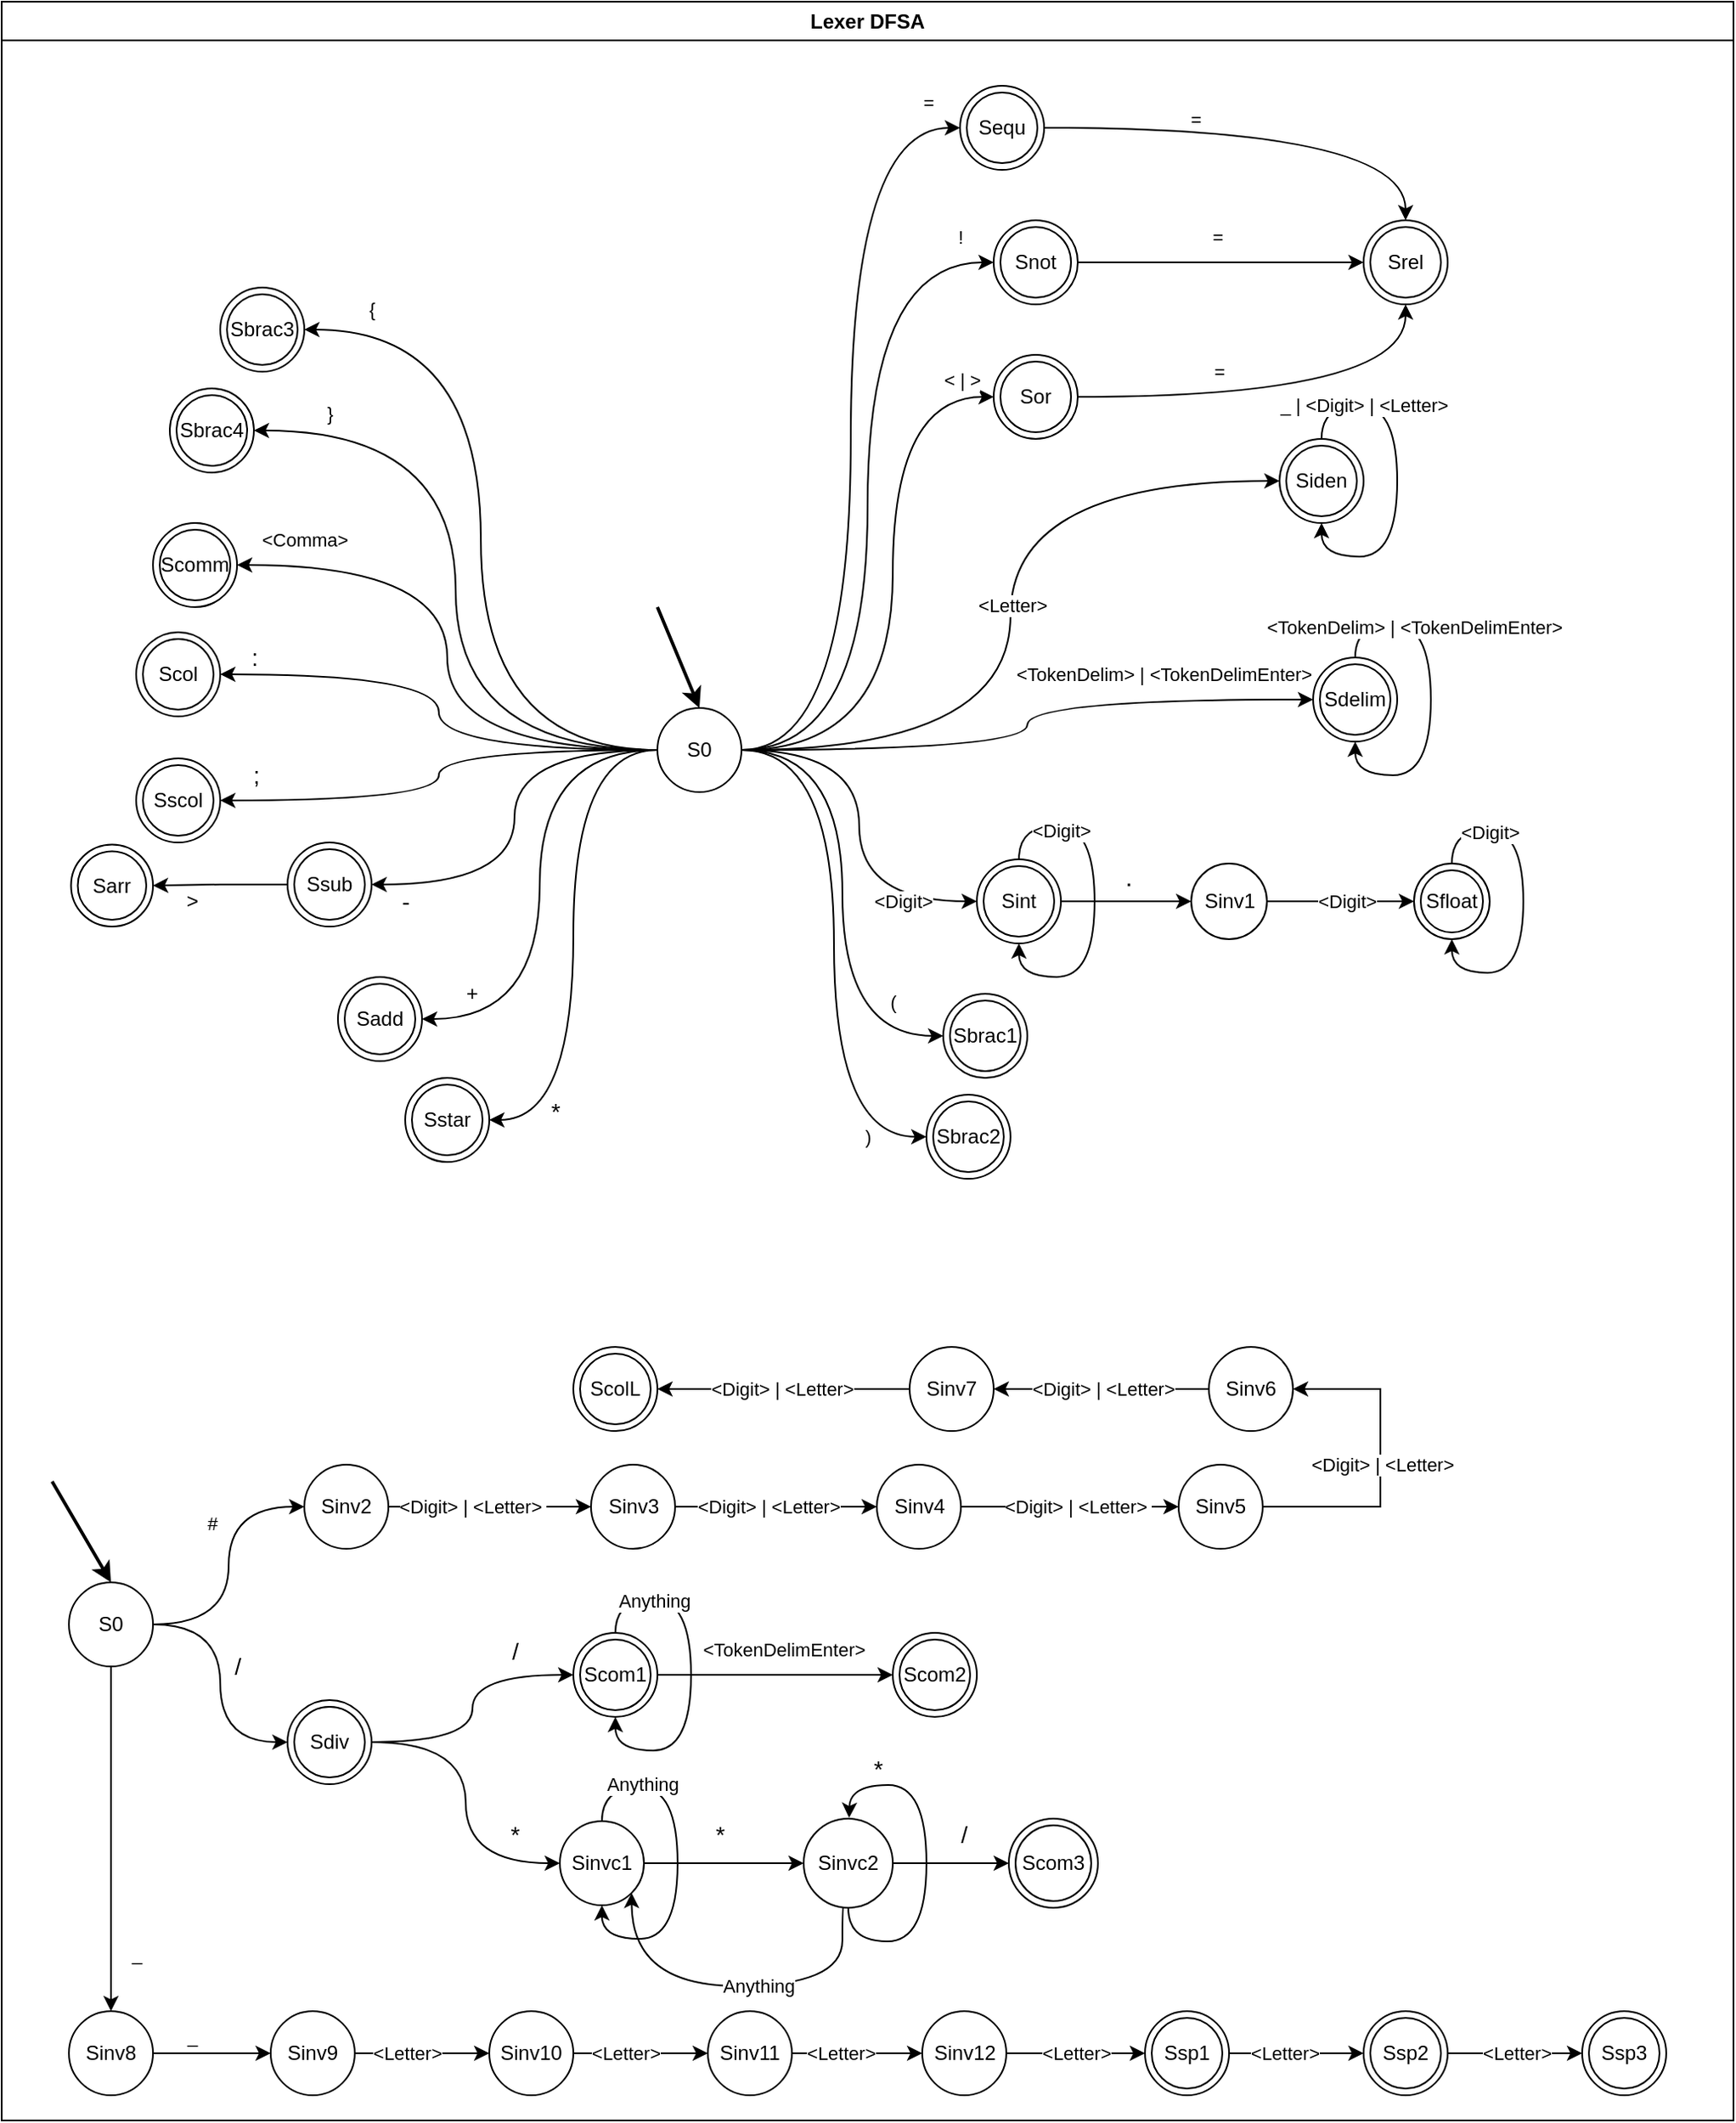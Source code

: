 <mxfile version="21.2.1" type="device" pages="3">
  <diagram id="W05ewwODZcnhdZEYBM1m" name="Page-1">
    <mxGraphModel dx="2950" dy="2198" grid="1" gridSize="10" guides="1" tooltips="1" connect="1" arrows="1" fold="1" page="1" pageScale="1" pageWidth="850" pageHeight="1100" math="0" shadow="0">
      <root>
        <mxCell id="0" />
        <mxCell id="1" parent="0" />
        <mxCell id="GA5ly7tuo-fLt8JaKTmH-13" style="rounded=0;orthogonalLoop=1;jettySize=auto;html=1;entryX=0;entryY=0.5;entryDx=0;entryDy=0;edgeStyle=orthogonalEdgeStyle;curved=1;" parent="1" source="GA5ly7tuo-fLt8JaKTmH-1" target="KquU0BusfMD63qp1bwJY-27" edge="1">
          <mxGeometry relative="1" as="geometry" />
        </mxCell>
        <mxCell id="GA5ly7tuo-fLt8JaKTmH-20" value="&amp;lt;Letter&amp;gt;" style="edgeLabel;html=1;align=center;verticalAlign=middle;resizable=0;points=[];" parent="GA5ly7tuo-fLt8JaKTmH-13" vertex="1" connectable="0">
          <mxGeometry x="0.018" y="-2" relative="1" as="geometry">
            <mxPoint x="-1" y="-2" as="offset" />
          </mxGeometry>
        </mxCell>
        <mxCell id="GA5ly7tuo-fLt8JaKTmH-77" style="edgeStyle=orthogonalEdgeStyle;rounded=0;jumpStyle=arc;orthogonalLoop=1;jettySize=auto;html=1;entryX=0;entryY=0.5;entryDx=0;entryDy=0;curved=1;" parent="1" source="GA5ly7tuo-fLt8JaKTmH-1" target="KquU0BusfMD63qp1bwJY-25" edge="1">
          <mxGeometry relative="1" as="geometry" />
        </mxCell>
        <mxCell id="KquU0BusfMD63qp1bwJY-28" value="&amp;lt;Digit&amp;gt;" style="edgeLabel;html=1;align=center;verticalAlign=middle;resizable=0;points=[];" parent="GA5ly7tuo-fLt8JaKTmH-77" vertex="1" connectable="0">
          <mxGeometry x="0.671" y="-2" relative="1" as="geometry">
            <mxPoint x="-6" y="-2" as="offset" />
          </mxGeometry>
        </mxCell>
        <mxCell id="KquU0BusfMD63qp1bwJY-4" style="edgeStyle=orthogonalEdgeStyle;rounded=0;orthogonalLoop=1;jettySize=auto;html=1;entryX=0;entryY=0.5;entryDx=0;entryDy=0;exitX=1;exitY=0.5;exitDx=0;exitDy=0;curved=1;" parent="1" source="GA5ly7tuo-fLt8JaKTmH-1" target="KquU0BusfMD63qp1bwJY-24" edge="1">
          <mxGeometry relative="1" as="geometry">
            <mxPoint x="130" y="170" as="sourcePoint" />
          </mxGeometry>
        </mxCell>
        <mxCell id="KquU0BusfMD63qp1bwJY-5" value="&amp;lt;TokenDelim&amp;gt; | &amp;lt;TokenDelimEnter&amp;gt;" style="edgeLabel;html=1;align=center;verticalAlign=middle;resizable=0;points=[];" parent="KquU0BusfMD63qp1bwJY-4" vertex="1" connectable="0">
          <mxGeometry x="0.61" relative="1" as="geometry">
            <mxPoint x="-17" y="-15" as="offset" />
          </mxGeometry>
        </mxCell>
        <mxCell id="KquU0BusfMD63qp1bwJY-20" style="edgeStyle=orthogonalEdgeStyle;rounded=0;orthogonalLoop=1;jettySize=auto;html=1;entryX=0;entryY=0.5;entryDx=0;entryDy=0;curved=1;" parent="1" source="GA5ly7tuo-fLt8JaKTmH-1" target="KquU0BusfMD63qp1bwJY-23" edge="1">
          <mxGeometry relative="1" as="geometry">
            <mxPoint x="239.0" y="530" as="targetPoint" />
          </mxGeometry>
        </mxCell>
        <mxCell id="KquU0BusfMD63qp1bwJY-22" value="(" style="edgeLabel;html=1;align=center;verticalAlign=middle;resizable=0;points=[];" parent="KquU0BusfMD63qp1bwJY-20" vertex="1" connectable="0">
          <mxGeometry x="0.622" relative="1" as="geometry">
            <mxPoint x="25" y="-20" as="offset" />
          </mxGeometry>
        </mxCell>
        <mxCell id="KquU0BusfMD63qp1bwJY-34" style="edgeStyle=orthogonalEdgeStyle;rounded=0;orthogonalLoop=1;jettySize=auto;html=1;entryX=0;entryY=0.5;entryDx=0;entryDy=0;curved=1;" parent="1" source="GA5ly7tuo-fLt8JaKTmH-1" target="KquU0BusfMD63qp1bwJY-31" edge="1">
          <mxGeometry relative="1" as="geometry" />
        </mxCell>
        <mxCell id="KquU0BusfMD63qp1bwJY-37" value=")" style="edgeLabel;html=1;align=center;verticalAlign=middle;resizable=0;points=[];" parent="KquU0BusfMD63qp1bwJY-34" vertex="1" connectable="0">
          <mxGeometry x="0.707" y="-1" relative="1" as="geometry">
            <mxPoint x="15" y="-1" as="offset" />
          </mxGeometry>
        </mxCell>
        <mxCell id="KquU0BusfMD63qp1bwJY-35" style="edgeStyle=orthogonalEdgeStyle;rounded=0;orthogonalLoop=1;jettySize=auto;html=1;entryX=1;entryY=0.5;entryDx=0;entryDy=0;curved=1;" parent="1" source="GA5ly7tuo-fLt8JaKTmH-1" target="KquU0BusfMD63qp1bwJY-32" edge="1">
          <mxGeometry relative="1" as="geometry" />
        </mxCell>
        <mxCell id="KquU0BusfMD63qp1bwJY-38" value="{" style="edgeLabel;html=1;align=center;verticalAlign=middle;resizable=0;points=[];" parent="KquU0BusfMD63qp1bwJY-35" vertex="1" connectable="0">
          <mxGeometry x="0.745" y="-1" relative="1" as="geometry">
            <mxPoint x="-19" y="-11" as="offset" />
          </mxGeometry>
        </mxCell>
        <mxCell id="KquU0BusfMD63qp1bwJY-36" style="edgeStyle=orthogonalEdgeStyle;rounded=0;orthogonalLoop=1;jettySize=auto;html=1;entryX=1;entryY=0.5;entryDx=0;entryDy=0;curved=1;" parent="1" source="GA5ly7tuo-fLt8JaKTmH-1" target="KquU0BusfMD63qp1bwJY-33" edge="1">
          <mxGeometry relative="1" as="geometry" />
        </mxCell>
        <mxCell id="KquU0BusfMD63qp1bwJY-39" value="}" style="edgeLabel;html=1;align=center;verticalAlign=middle;resizable=0;points=[];" parent="KquU0BusfMD63qp1bwJY-36" vertex="1" connectable="0">
          <mxGeometry x="0.757" y="1" relative="1" as="geometry">
            <mxPoint x="-7" y="-11" as="offset" />
          </mxGeometry>
        </mxCell>
        <mxCell id="KquU0BusfMD63qp1bwJY-44" style="edgeStyle=orthogonalEdgeStyle;rounded=0;orthogonalLoop=1;jettySize=auto;html=1;entryX=1;entryY=0.5;entryDx=0;entryDy=0;curved=1;" parent="1" source="GA5ly7tuo-fLt8JaKTmH-1" target="KquU0BusfMD63qp1bwJY-40" edge="1">
          <mxGeometry relative="1" as="geometry" />
        </mxCell>
        <mxCell id="KquU0BusfMD63qp1bwJY-48" value="&lt;font style=&quot;font-size: 14px;&quot;&gt;*&amp;nbsp;&lt;/font&gt;" style="edgeLabel;html=1;align=center;verticalAlign=middle;resizable=0;points=[];" parent="KquU0BusfMD63qp1bwJY-44" vertex="1" connectable="0">
          <mxGeometry x="0.784" y="-1" relative="1" as="geometry">
            <mxPoint x="6" y="-4" as="offset" />
          </mxGeometry>
        </mxCell>
        <mxCell id="KquU0BusfMD63qp1bwJY-45" style="edgeStyle=orthogonalEdgeStyle;rounded=0;orthogonalLoop=1;jettySize=auto;html=1;entryX=1;entryY=0.5;entryDx=0;entryDy=0;curved=1;" parent="1" source="GA5ly7tuo-fLt8JaKTmH-1" target="KquU0BusfMD63qp1bwJY-41" edge="1">
          <mxGeometry relative="1" as="geometry" />
        </mxCell>
        <mxCell id="KquU0BusfMD63qp1bwJY-50" value="&lt;font style=&quot;font-size: 12px;&quot;&gt;+&amp;nbsp;&lt;/font&gt;" style="edgeLabel;html=1;align=center;verticalAlign=middle;resizable=0;points=[];" parent="KquU0BusfMD63qp1bwJY-45" vertex="1" connectable="0">
          <mxGeometry x="0.83" relative="1" as="geometry">
            <mxPoint x="5" y="-15" as="offset" />
          </mxGeometry>
        </mxCell>
        <mxCell id="KquU0BusfMD63qp1bwJY-46" style="edgeStyle=orthogonalEdgeStyle;rounded=0;orthogonalLoop=1;jettySize=auto;html=1;curved=1;entryX=1;entryY=0.5;entryDx=0;entryDy=0;" parent="1" source="GA5ly7tuo-fLt8JaKTmH-1" target="KquU0BusfMD63qp1bwJY-42" edge="1">
          <mxGeometry relative="1" as="geometry">
            <mxPoint x="-220" y="200" as="targetPoint" />
          </mxGeometry>
        </mxCell>
        <mxCell id="KquU0BusfMD63qp1bwJY-51" value="&lt;font style=&quot;font-size: 14px;&quot;&gt;-&lt;/font&gt;" style="edgeLabel;html=1;align=center;verticalAlign=middle;resizable=0;points=[];" parent="KquU0BusfMD63qp1bwJY-46" vertex="1" connectable="0">
          <mxGeometry x="0.846" relative="1" as="geometry">
            <mxPoint x="1" y="10" as="offset" />
          </mxGeometry>
        </mxCell>
        <mxCell id="KquU0BusfMD63qp1bwJY-47" style="edgeStyle=orthogonalEdgeStyle;rounded=0;orthogonalLoop=1;jettySize=auto;html=1;entryX=1;entryY=0.5;entryDx=0;entryDy=0;curved=1;" parent="1" source="GA5ly7tuo-fLt8JaKTmH-1" target="KquU0BusfMD63qp1bwJY-43" edge="1">
          <mxGeometry relative="1" as="geometry" />
        </mxCell>
        <mxCell id="KquU0BusfMD63qp1bwJY-55" value="&lt;font style=&quot;font-size: 14px;&quot;&gt;;&lt;/font&gt;" style="edgeLabel;html=1;align=center;verticalAlign=middle;resizable=0;points=[];" parent="KquU0BusfMD63qp1bwJY-47" vertex="1" connectable="0">
          <mxGeometry x="0.843" y="-1" relative="1" as="geometry">
            <mxPoint x="-2" y="-14" as="offset" />
          </mxGeometry>
        </mxCell>
        <mxCell id="KquU0BusfMD63qp1bwJY-61" style="edgeStyle=orthogonalEdgeStyle;rounded=0;orthogonalLoop=1;jettySize=auto;html=1;entryX=1;entryY=0.5;entryDx=0;entryDy=0;curved=1;" parent="1" source="GA5ly7tuo-fLt8JaKTmH-1" target="KquU0BusfMD63qp1bwJY-56" edge="1">
          <mxGeometry relative="1" as="geometry" />
        </mxCell>
        <mxCell id="KquU0BusfMD63qp1bwJY-67" value="&lt;font style=&quot;font-size: 14px;&quot;&gt;:&lt;/font&gt;" style="edgeLabel;html=1;align=center;verticalAlign=middle;resizable=0;points=[];" parent="KquU0BusfMD63qp1bwJY-61" vertex="1" connectable="0">
          <mxGeometry x="0.857" y="2" relative="1" as="geometry">
            <mxPoint x="-2" y="-12" as="offset" />
          </mxGeometry>
        </mxCell>
        <mxCell id="KquU0BusfMD63qp1bwJY-62" style="edgeStyle=orthogonalEdgeStyle;rounded=0;orthogonalLoop=1;jettySize=auto;html=1;entryX=1;entryY=0.5;entryDx=0;entryDy=0;curved=1;" parent="1" source="GA5ly7tuo-fLt8JaKTmH-1" target="KquU0BusfMD63qp1bwJY-57" edge="1">
          <mxGeometry relative="1" as="geometry" />
        </mxCell>
        <mxCell id="KquU0BusfMD63qp1bwJY-68" value="&amp;lt;Comma&amp;gt;" style="edgeLabel;html=1;align=center;verticalAlign=middle;resizable=0;points=[];" parent="KquU0BusfMD63qp1bwJY-62" vertex="1" connectable="0">
          <mxGeometry x="0.865" y="1" relative="1" as="geometry">
            <mxPoint x="15" y="-16" as="offset" />
          </mxGeometry>
        </mxCell>
        <mxCell id="KquU0BusfMD63qp1bwJY-63" style="edgeStyle=orthogonalEdgeStyle;rounded=0;orthogonalLoop=1;jettySize=auto;html=1;entryX=0;entryY=0.5;entryDx=0;entryDy=0;curved=1;" parent="1" source="GA5ly7tuo-fLt8JaKTmH-1" target="KquU0BusfMD63qp1bwJY-58" edge="1">
          <mxGeometry relative="1" as="geometry" />
        </mxCell>
        <mxCell id="KquU0BusfMD63qp1bwJY-69" value="=" style="edgeLabel;html=1;align=center;verticalAlign=middle;resizable=0;points=[];" parent="KquU0BusfMD63qp1bwJY-63" vertex="1" connectable="0">
          <mxGeometry x="0.873" y="-1" relative="1" as="geometry">
            <mxPoint x="12" y="-16" as="offset" />
          </mxGeometry>
        </mxCell>
        <mxCell id="KquU0BusfMD63qp1bwJY-64" style="edgeStyle=orthogonalEdgeStyle;rounded=0;orthogonalLoop=1;jettySize=auto;html=1;entryX=0;entryY=0.5;entryDx=0;entryDy=0;curved=1;" parent="1" source="GA5ly7tuo-fLt8JaKTmH-1" target="KquU0BusfMD63qp1bwJY-59" edge="1">
          <mxGeometry relative="1" as="geometry" />
        </mxCell>
        <mxCell id="KquU0BusfMD63qp1bwJY-70" value="!" style="edgeLabel;html=1;align=center;verticalAlign=middle;resizable=0;points=[];" parent="KquU0BusfMD63qp1bwJY-64" vertex="1" connectable="0">
          <mxGeometry x="0.887" y="1" relative="1" as="geometry">
            <mxPoint x="5" y="-14" as="offset" />
          </mxGeometry>
        </mxCell>
        <mxCell id="KquU0BusfMD63qp1bwJY-66" style="edgeStyle=orthogonalEdgeStyle;rounded=0;orthogonalLoop=1;jettySize=auto;html=1;curved=1;entryX=0;entryY=0.5;entryDx=0;entryDy=0;" parent="1" source="GA5ly7tuo-fLt8JaKTmH-1" target="KquU0BusfMD63qp1bwJY-60" edge="1">
          <mxGeometry relative="1" as="geometry">
            <Array as="points">
              <mxPoint x="220" y="155" />
              <mxPoint x="220" y="-55" />
            </Array>
            <mxPoint x="270" y="-60" as="targetPoint" />
          </mxGeometry>
        </mxCell>
        <mxCell id="KquU0BusfMD63qp1bwJY-71" value="&amp;lt; | &amp;gt;" style="edgeLabel;html=1;align=center;verticalAlign=middle;resizable=0;points=[];" parent="KquU0BusfMD63qp1bwJY-66" vertex="1" connectable="0">
          <mxGeometry x="0.897" y="-1" relative="1" as="geometry">
            <mxPoint x="-1" y="-11" as="offset" />
          </mxGeometry>
        </mxCell>
        <mxCell id="KquU0BusfMD63qp1bwJY-89" style="edgeStyle=orthogonalEdgeStyle;rounded=0;orthogonalLoop=1;jettySize=auto;html=1;entryX=0;entryY=0.5;entryDx=0;entryDy=0;curved=1;exitX=1;exitY=0.5;exitDx=0;exitDy=0;" parent="1" source="mR5Z6gRy-ZtZRyUcgu2F-2" target="KquU0BusfMD63qp1bwJY-88" edge="1">
          <mxGeometry relative="1" as="geometry" />
        </mxCell>
        <mxCell id="KquU0BusfMD63qp1bwJY-90" value="#" style="edgeLabel;html=1;align=center;verticalAlign=middle;resizable=0;points=[];" parent="KquU0BusfMD63qp1bwJY-89" vertex="1" connectable="0">
          <mxGeometry x="0.897" y="1" relative="1" as="geometry">
            <mxPoint x="-47" y="11" as="offset" />
          </mxGeometry>
        </mxCell>
        <mxCell id="KquU0BusfMD63qp1bwJY-108" value="&lt;font style=&quot;font-size: 14px;&quot;&gt;/&lt;/font&gt;" style="edgeStyle=orthogonalEdgeStyle;rounded=0;orthogonalLoop=1;jettySize=auto;html=1;entryX=0;entryY=0.5;entryDx=0;entryDy=0;curved=1;exitX=1;exitY=0.5;exitDx=0;exitDy=0;" parent="1" source="mR5Z6gRy-ZtZRyUcgu2F-2" target="KquU0BusfMD63qp1bwJY-107" edge="1">
          <mxGeometry x="-0.133" y="10" relative="1" as="geometry">
            <mxPoint x="-200" y="850" as="sourcePoint" />
            <mxPoint as="offset" />
          </mxGeometry>
        </mxCell>
        <mxCell id="KquU0BusfMD63qp1bwJY-113" value="/" style="edgeLabel;html=1;align=center;verticalAlign=middle;resizable=0;points=[];" parent="KquU0BusfMD63qp1bwJY-108" vertex="1" connectable="0">
          <mxGeometry x="0.898" relative="1" as="geometry">
            <mxPoint x="13" as="offset" />
          </mxGeometry>
        </mxCell>
        <mxCell id="KquU0BusfMD63qp1bwJY-147" style="rounded=0;orthogonalLoop=1;jettySize=auto;html=1;exitX=0.5;exitY=1;exitDx=0;exitDy=0;entryX=0.5;entryY=0;entryDx=0;entryDy=0;edgeStyle=orthogonalEdgeStyle;curved=1;" parent="1" source="mR5Z6gRy-ZtZRyUcgu2F-2" target="KquU0BusfMD63qp1bwJY-146" edge="1">
          <mxGeometry relative="1" as="geometry" />
        </mxCell>
        <mxCell id="KquU0BusfMD63qp1bwJY-148" value="_" style="edgeLabel;html=1;align=center;verticalAlign=middle;resizable=0;points=[];" parent="KquU0BusfMD63qp1bwJY-147" vertex="1" connectable="0">
          <mxGeometry x="0.944" y="3" relative="1" as="geometry">
            <mxPoint x="12" y="-29" as="offset" />
          </mxGeometry>
        </mxCell>
        <mxCell id="GA5ly7tuo-fLt8JaKTmH-1" value="S0" style="ellipse;whiteSpace=wrap;html=1;aspect=fixed;" parent="1" vertex="1">
          <mxGeometry x="80" y="130" width="50" height="50" as="geometry" />
        </mxCell>
        <mxCell id="GA5ly7tuo-fLt8JaKTmH-156" style="rounded=0;jumpStyle=arc;orthogonalLoop=1;jettySize=auto;html=1;entryX=0.5;entryY=1;entryDx=0;entryDy=0;exitX=0.5;exitY=0;exitDx=0;exitDy=0;edgeStyle=orthogonalEdgeStyle;curved=1;" parent="1" source="KquU0BusfMD63qp1bwJY-27" target="KquU0BusfMD63qp1bwJY-27" edge="1">
          <mxGeometry relative="1" as="geometry" />
        </mxCell>
        <mxCell id="GA5ly7tuo-fLt8JaKTmH-158" value="_ | &amp;lt;Digit&amp;gt; | &amp;lt;Letter&amp;gt;" style="edgeLabel;html=1;align=center;verticalAlign=middle;resizable=0;points=[];" parent="GA5ly7tuo-fLt8JaKTmH-156" vertex="1" connectable="0">
          <mxGeometry x="-0.372" y="-1" relative="1" as="geometry">
            <mxPoint x="-19" y="-4" as="offset" />
          </mxGeometry>
        </mxCell>
        <mxCell id="KquU0BusfMD63qp1bwJY-6" style="edgeStyle=orthogonalEdgeStyle;rounded=0;orthogonalLoop=1;jettySize=auto;html=1;entryX=0.5;entryY=1;entryDx=0;entryDy=0;exitX=0.5;exitY=0;exitDx=0;exitDy=0;curved=1;" parent="1" source="KquU0BusfMD63qp1bwJY-24" target="KquU0BusfMD63qp1bwJY-24" edge="1">
          <mxGeometry relative="1" as="geometry" />
        </mxCell>
        <mxCell id="KquU0BusfMD63qp1bwJY-7" value="&amp;lt;TokenDelim&amp;gt; | &amp;lt;TokenDelimEnter&amp;gt;" style="edgeLabel;html=1;align=center;verticalAlign=middle;resizable=0;points=[];" parent="KquU0BusfMD63qp1bwJY-6" vertex="1" connectable="0">
          <mxGeometry x="-0.271" y="-1" relative="1" as="geometry">
            <mxPoint x="-9" y="-13" as="offset" />
          </mxGeometry>
        </mxCell>
        <mxCell id="KquU0BusfMD63qp1bwJY-13" style="edgeStyle=orthogonalEdgeStyle;rounded=0;orthogonalLoop=1;jettySize=auto;html=1;entryX=0;entryY=0.5;entryDx=0;entryDy=0;" parent="1" source="KquU0BusfMD63qp1bwJY-9" target="KquU0BusfMD63qp1bwJY-26" edge="1">
          <mxGeometry relative="1" as="geometry">
            <mxPoint x="550" y="420" as="targetPoint" />
            <Array as="points" />
          </mxGeometry>
        </mxCell>
        <mxCell id="KquU0BusfMD63qp1bwJY-14" value="&amp;lt;Digit&amp;gt;" style="edgeLabel;html=1;align=center;verticalAlign=middle;resizable=0;points=[];" parent="KquU0BusfMD63qp1bwJY-13" vertex="1" connectable="0">
          <mxGeometry x="-0.243" relative="1" as="geometry">
            <mxPoint x="14" as="offset" />
          </mxGeometry>
        </mxCell>
        <mxCell id="KquU0BusfMD63qp1bwJY-9" value="Sinv1" style="ellipse;whiteSpace=wrap;html=1;aspect=fixed;" parent="1" vertex="1">
          <mxGeometry x="397.5" y="222.5" width="45" height="45" as="geometry" />
        </mxCell>
        <mxCell id="KquU0BusfMD63qp1bwJY-15" style="edgeStyle=orthogonalEdgeStyle;rounded=0;orthogonalLoop=1;jettySize=auto;html=1;entryX=0.5;entryY=1;entryDx=0;entryDy=0;exitX=0.5;exitY=0;exitDx=0;exitDy=0;curved=1;" parent="1" source="KquU0BusfMD63qp1bwJY-26" target="KquU0BusfMD63qp1bwJY-26" edge="1">
          <mxGeometry relative="1" as="geometry">
            <mxPoint x="580" y="400" as="sourcePoint" />
            <mxPoint x="580" y="440" as="targetPoint" />
          </mxGeometry>
        </mxCell>
        <mxCell id="KquU0BusfMD63qp1bwJY-18" value="&amp;lt;Digit&amp;gt;" style="edgeLabel;html=1;align=center;verticalAlign=middle;resizable=0;points=[];" parent="KquU0BusfMD63qp1bwJY-15" vertex="1" connectable="0">
          <mxGeometry x="-0.213" y="2" relative="1" as="geometry">
            <mxPoint x="-22" y="-19" as="offset" />
          </mxGeometry>
        </mxCell>
        <mxCell id="KquU0BusfMD63qp1bwJY-16" style="edgeStyle=orthogonalEdgeStyle;rounded=0;orthogonalLoop=1;jettySize=auto;html=1;entryX=0.5;entryY=1;entryDx=0;entryDy=0;exitX=0.5;exitY=0;exitDx=0;exitDy=0;curved=1;" parent="1" source="KquU0BusfMD63qp1bwJY-25" target="KquU0BusfMD63qp1bwJY-25" edge="1">
          <mxGeometry relative="1" as="geometry" />
        </mxCell>
        <mxCell id="KquU0BusfMD63qp1bwJY-17" value="&amp;lt;Digit&amp;gt;" style="edgeLabel;html=1;align=center;verticalAlign=middle;resizable=0;points=[];" parent="KquU0BusfMD63qp1bwJY-16" vertex="1" connectable="0">
          <mxGeometry x="-0.223" y="3" relative="1" as="geometry">
            <mxPoint x="-23" y="-18" as="offset" />
          </mxGeometry>
        </mxCell>
        <mxCell id="KquU0BusfMD63qp1bwJY-23" value="Sbrac1" style="ellipse;shape=doubleEllipse;whiteSpace=wrap;html=1;aspect=fixed;" parent="1" vertex="1">
          <mxGeometry x="250" y="300" width="50" height="50" as="geometry" />
        </mxCell>
        <mxCell id="KquU0BusfMD63qp1bwJY-24" value="Sdelim" style="ellipse;shape=doubleEllipse;whiteSpace=wrap;html=1;aspect=fixed;" parent="1" vertex="1">
          <mxGeometry x="470" y="100" width="50" height="50" as="geometry" />
        </mxCell>
        <mxCell id="KquU0BusfMD63qp1bwJY-29" style="edgeStyle=orthogonalEdgeStyle;rounded=0;orthogonalLoop=1;jettySize=auto;html=1;entryX=0;entryY=0.5;entryDx=0;entryDy=0;fontSize=26;fontStyle=1" parent="1" source="KquU0BusfMD63qp1bwJY-25" target="KquU0BusfMD63qp1bwJY-9" edge="1">
          <mxGeometry relative="1" as="geometry" />
        </mxCell>
        <mxCell id="KquU0BusfMD63qp1bwJY-30" value="&lt;font style=&quot;font-size: 15px;&quot;&gt;.&lt;/font&gt;" style="edgeLabel;html=1;align=center;verticalAlign=middle;resizable=0;points=[];" parent="KquU0BusfMD63qp1bwJY-29" vertex="1" connectable="0">
          <mxGeometry x="0.307" y="1" relative="1" as="geometry">
            <mxPoint x="-11" y="-14" as="offset" />
          </mxGeometry>
        </mxCell>
        <mxCell id="KquU0BusfMD63qp1bwJY-25" value="Sint" style="ellipse;shape=doubleEllipse;whiteSpace=wrap;html=1;aspect=fixed;" parent="1" vertex="1">
          <mxGeometry x="270" y="220" width="50" height="50" as="geometry" />
        </mxCell>
        <mxCell id="KquU0BusfMD63qp1bwJY-26" value="Sfloat" style="ellipse;shape=doubleEllipse;whiteSpace=wrap;html=1;aspect=fixed;" parent="1" vertex="1">
          <mxGeometry x="530" y="222.5" width="45" height="45" as="geometry" />
        </mxCell>
        <mxCell id="KquU0BusfMD63qp1bwJY-27" value="Siden" style="ellipse;shape=doubleEllipse;whiteSpace=wrap;html=1;aspect=fixed;" parent="1" vertex="1">
          <mxGeometry x="450" y="-30" width="50" height="50" as="geometry" />
        </mxCell>
        <mxCell id="KquU0BusfMD63qp1bwJY-31" value="Sbrac2" style="ellipse;shape=doubleEllipse;whiteSpace=wrap;html=1;aspect=fixed;" parent="1" vertex="1">
          <mxGeometry x="240" y="360" width="50" height="50" as="geometry" />
        </mxCell>
        <mxCell id="KquU0BusfMD63qp1bwJY-32" value="Sbrac3" style="ellipse;shape=doubleEllipse;whiteSpace=wrap;html=1;aspect=fixed;" parent="1" vertex="1">
          <mxGeometry x="-180" y="-120" width="50" height="50" as="geometry" />
        </mxCell>
        <mxCell id="KquU0BusfMD63qp1bwJY-33" value="Sbrac4" style="ellipse;shape=doubleEllipse;whiteSpace=wrap;html=1;aspect=fixed;" parent="1" vertex="1">
          <mxGeometry x="-210" y="-60" width="50" height="50" as="geometry" />
        </mxCell>
        <mxCell id="KquU0BusfMD63qp1bwJY-40" value="Sstar" style="ellipse;shape=doubleEllipse;whiteSpace=wrap;html=1;aspect=fixed;" parent="1" vertex="1">
          <mxGeometry x="-70" y="350" width="50" height="50" as="geometry" />
        </mxCell>
        <mxCell id="KquU0BusfMD63qp1bwJY-41" value="Sadd" style="ellipse;shape=doubleEllipse;whiteSpace=wrap;html=1;aspect=fixed;" parent="1" vertex="1">
          <mxGeometry x="-110" y="290" width="50" height="50" as="geometry" />
        </mxCell>
        <mxCell id="KquU0BusfMD63qp1bwJY-53" style="edgeStyle=orthogonalEdgeStyle;rounded=0;orthogonalLoop=1;jettySize=auto;html=1;entryX=1;entryY=0.5;entryDx=0;entryDy=0;exitX=0;exitY=0.5;exitDx=0;exitDy=0;" parent="1" source="KquU0BusfMD63qp1bwJY-42" target="KquU0BusfMD63qp1bwJY-52" edge="1">
          <mxGeometry relative="1" as="geometry" />
        </mxCell>
        <mxCell id="KquU0BusfMD63qp1bwJY-54" value="&lt;font style=&quot;font-size: 12px;&quot;&gt;&amp;gt;&lt;/font&gt;" style="edgeLabel;html=1;align=center;verticalAlign=middle;resizable=0;points=[];" parent="KquU0BusfMD63qp1bwJY-53" vertex="1" connectable="0">
          <mxGeometry x="-0.256" y="1" relative="1" as="geometry">
            <mxPoint x="-27" y="9" as="offset" />
          </mxGeometry>
        </mxCell>
        <mxCell id="KquU0BusfMD63qp1bwJY-42" value="Ssub" style="ellipse;shape=doubleEllipse;whiteSpace=wrap;html=1;aspect=fixed;" parent="1" vertex="1">
          <mxGeometry x="-140" y="210" width="50" height="50" as="geometry" />
        </mxCell>
        <mxCell id="KquU0BusfMD63qp1bwJY-43" value="Sscol" style="ellipse;shape=doubleEllipse;whiteSpace=wrap;html=1;aspect=fixed;" parent="1" vertex="1">
          <mxGeometry x="-230" y="160" width="50" height="50" as="geometry" />
        </mxCell>
        <mxCell id="KquU0BusfMD63qp1bwJY-52" value="Sarr" style="ellipse;shape=doubleEllipse;whiteSpace=wrap;html=1;aspect=fixed;" parent="1" vertex="1">
          <mxGeometry x="-268.75" y="211.25" width="48.75" height="48.75" as="geometry" />
        </mxCell>
        <mxCell id="KquU0BusfMD63qp1bwJY-56" value="Scol" style="ellipse;shape=doubleEllipse;whiteSpace=wrap;html=1;aspect=fixed;" parent="1" vertex="1">
          <mxGeometry x="-230" y="85" width="50" height="50" as="geometry" />
        </mxCell>
        <mxCell id="KquU0BusfMD63qp1bwJY-57" value="Scomm" style="ellipse;shape=doubleEllipse;whiteSpace=wrap;html=1;aspect=fixed;" parent="1" vertex="1">
          <mxGeometry x="-220" y="20" width="50" height="50" as="geometry" />
        </mxCell>
        <mxCell id="KquU0BusfMD63qp1bwJY-85" style="edgeStyle=orthogonalEdgeStyle;rounded=0;orthogonalLoop=1;jettySize=auto;html=1;curved=1;" parent="1" source="KquU0BusfMD63qp1bwJY-58" target="KquU0BusfMD63qp1bwJY-84" edge="1">
          <mxGeometry relative="1" as="geometry" />
        </mxCell>
        <mxCell id="KquU0BusfMD63qp1bwJY-86" value="=" style="edgeLabel;html=1;align=center;verticalAlign=middle;resizable=0;points=[];" parent="KquU0BusfMD63qp1bwJY-85" vertex="1" connectable="0">
          <mxGeometry x="-0.156" y="-2" relative="1" as="geometry">
            <mxPoint x="-24" y="-7" as="offset" />
          </mxGeometry>
        </mxCell>
        <mxCell id="KquU0BusfMD63qp1bwJY-58" value="Sequ" style="ellipse;shape=doubleEllipse;whiteSpace=wrap;html=1;aspect=fixed;" parent="1" vertex="1">
          <mxGeometry x="260" y="-240" width="50" height="50" as="geometry" />
        </mxCell>
        <mxCell id="KquU0BusfMD63qp1bwJY-82" style="edgeStyle=orthogonalEdgeStyle;rounded=0;orthogonalLoop=1;jettySize=auto;html=1;entryX=0;entryY=0.5;entryDx=0;entryDy=0;exitX=1;exitY=0.5;exitDx=0;exitDy=0;" parent="1" source="KquU0BusfMD63qp1bwJY-59" target="KquU0BusfMD63qp1bwJY-84" edge="1">
          <mxGeometry relative="1" as="geometry">
            <mxPoint x="440" y="-140" as="targetPoint" />
            <Array as="points">
              <mxPoint x="450" y="-135" />
              <mxPoint x="450" y="-135" />
            </Array>
          </mxGeometry>
        </mxCell>
        <mxCell id="KquU0BusfMD63qp1bwJY-83" value="=" style="edgeLabel;html=1;align=center;verticalAlign=middle;resizable=0;points=[];" parent="KquU0BusfMD63qp1bwJY-82" vertex="1" connectable="0">
          <mxGeometry x="-0.256" relative="1" as="geometry">
            <mxPoint x="20" y="-15" as="offset" />
          </mxGeometry>
        </mxCell>
        <mxCell id="KquU0BusfMD63qp1bwJY-59" value="Snot" style="ellipse;shape=doubleEllipse;whiteSpace=wrap;html=1;aspect=fixed;" parent="1" vertex="1">
          <mxGeometry x="280" y="-160" width="50" height="50" as="geometry" />
        </mxCell>
        <mxCell id="KquU0BusfMD63qp1bwJY-76" style="edgeStyle=orthogonalEdgeStyle;rounded=0;orthogonalLoop=1;jettySize=auto;html=1;entryX=0.5;entryY=1;entryDx=0;entryDy=0;exitX=1;exitY=0.5;exitDx=0;exitDy=0;curved=1;" parent="1" source="KquU0BusfMD63qp1bwJY-60" target="KquU0BusfMD63qp1bwJY-84" edge="1">
          <mxGeometry relative="1" as="geometry">
            <mxPoint x="360" y="20" as="sourcePoint" />
            <mxPoint x="440" y="-60" as="targetPoint" />
          </mxGeometry>
        </mxCell>
        <mxCell id="KquU0BusfMD63qp1bwJY-79" value="=" style="edgeLabel;html=1;align=center;verticalAlign=middle;resizable=0;points=[];" parent="KquU0BusfMD63qp1bwJY-76" vertex="1" connectable="0">
          <mxGeometry x="-0.111" y="-1" relative="1" as="geometry">
            <mxPoint x="-27" y="-16" as="offset" />
          </mxGeometry>
        </mxCell>
        <mxCell id="KquU0BusfMD63qp1bwJY-60" value="Sor" style="ellipse;shape=doubleEllipse;whiteSpace=wrap;html=1;aspect=fixed;" parent="1" vertex="1">
          <mxGeometry x="280" y="-80" width="50" height="50" as="geometry" />
        </mxCell>
        <mxCell id="KquU0BusfMD63qp1bwJY-84" value="Srel" style="ellipse;shape=doubleEllipse;whiteSpace=wrap;html=1;aspect=fixed;" parent="1" vertex="1">
          <mxGeometry x="500" y="-160" width="50" height="50" as="geometry" />
        </mxCell>
        <mxCell id="KquU0BusfMD63qp1bwJY-93" style="edgeStyle=orthogonalEdgeStyle;rounded=0;orthogonalLoop=1;jettySize=auto;html=1;entryX=0;entryY=0.5;entryDx=0;entryDy=0;exitX=1;exitY=0.5;exitDx=0;exitDy=0;" parent="1" source="KquU0BusfMD63qp1bwJY-100" target="KquU0BusfMD63qp1bwJY-101" edge="1">
          <mxGeometry relative="1" as="geometry">
            <mxPoint x="90.51" y="600" as="sourcePoint" />
            <mxPoint x="170.51" y="600" as="targetPoint" />
          </mxGeometry>
        </mxCell>
        <mxCell id="KquU0BusfMD63qp1bwJY-141" value="&amp;lt;Digit&amp;gt; | &amp;lt;Letter&amp;gt;" style="edgeLabel;html=1;align=center;verticalAlign=middle;resizable=0;points=[];" parent="KquU0BusfMD63qp1bwJY-93" vertex="1" connectable="0">
          <mxGeometry x="0.263" y="-1" relative="1" as="geometry">
            <mxPoint x="-21" y="-1" as="offset" />
          </mxGeometry>
        </mxCell>
        <mxCell id="KquU0BusfMD63qp1bwJY-91" style="edgeStyle=orthogonalEdgeStyle;rounded=0;orthogonalLoop=1;jettySize=auto;html=1;entryX=0;entryY=0.5;entryDx=0;entryDy=0;" parent="1" source="KquU0BusfMD63qp1bwJY-88" target="KquU0BusfMD63qp1bwJY-100" edge="1">
          <mxGeometry relative="1" as="geometry">
            <mxPoint x="150.51" y="640" as="targetPoint" />
          </mxGeometry>
        </mxCell>
        <mxCell id="KquU0BusfMD63qp1bwJY-136" value="&amp;lt;Digit&amp;gt; | &amp;lt;Letter&amp;gt;&amp;nbsp;" style="edgeLabel;html=1;align=center;verticalAlign=middle;resizable=0;points=[];" parent="KquU0BusfMD63qp1bwJY-91" vertex="1" connectable="0">
          <mxGeometry x="-0.283" y="2" relative="1" as="geometry">
            <mxPoint x="7" y="2" as="offset" />
          </mxGeometry>
        </mxCell>
        <mxCell id="KquU0BusfMD63qp1bwJY-88" value="Sinv2" style="ellipse;whiteSpace=wrap;html=1;aspect=fixed;" parent="1" vertex="1">
          <mxGeometry x="-130" y="580" width="50" height="50" as="geometry" />
        </mxCell>
        <mxCell id="KquU0BusfMD63qp1bwJY-95" style="edgeStyle=orthogonalEdgeStyle;rounded=0;orthogonalLoop=1;jettySize=auto;html=1;exitX=1;exitY=0.5;exitDx=0;exitDy=0;entryX=0;entryY=0.5;entryDx=0;entryDy=0;" parent="1" source="KquU0BusfMD63qp1bwJY-101" target="KquU0BusfMD63qp1bwJY-102" edge="1">
          <mxGeometry relative="1" as="geometry">
            <mxPoint x="210.51" y="600" as="sourcePoint" />
            <mxPoint x="290.51" y="600" as="targetPoint" />
          </mxGeometry>
        </mxCell>
        <mxCell id="KquU0BusfMD63qp1bwJY-142" value="&amp;lt;Digit&amp;gt; | &amp;lt;Letter&amp;gt;&amp;nbsp;" style="edgeLabel;html=1;align=center;verticalAlign=middle;resizable=0;points=[];" parent="KquU0BusfMD63qp1bwJY-95" vertex="1" connectable="0">
          <mxGeometry x="-0.247" y="-3" relative="1" as="geometry">
            <mxPoint x="20" y="-3" as="offset" />
          </mxGeometry>
        </mxCell>
        <mxCell id="KquU0BusfMD63qp1bwJY-97" style="edgeStyle=orthogonalEdgeStyle;rounded=0;orthogonalLoop=1;jettySize=auto;html=1;exitX=1;exitY=0.5;exitDx=0;exitDy=0;entryX=1;entryY=0.5;entryDx=0;entryDy=0;" parent="1" source="KquU0BusfMD63qp1bwJY-102" target="KquU0BusfMD63qp1bwJY-104" edge="1">
          <mxGeometry relative="1" as="geometry">
            <mxPoint x="330.51" y="600" as="sourcePoint" />
            <mxPoint x="760.51" y="670" as="targetPoint" />
            <Array as="points">
              <mxPoint x="510" y="605" />
              <mxPoint x="510" y="535" />
            </Array>
          </mxGeometry>
        </mxCell>
        <mxCell id="KquU0BusfMD63qp1bwJY-143" value="&amp;lt;Digit&amp;gt; | &amp;lt;Letter&amp;gt;" style="edgeLabel;html=1;align=center;verticalAlign=middle;resizable=0;points=[];" parent="KquU0BusfMD63qp1bwJY-97" vertex="1" connectable="0">
          <mxGeometry x="-0.307" y="-1" relative="1" as="geometry">
            <mxPoint x="4" y="-26" as="offset" />
          </mxGeometry>
        </mxCell>
        <mxCell id="KquU0BusfMD63qp1bwJY-99" style="edgeStyle=orthogonalEdgeStyle;rounded=0;orthogonalLoop=1;jettySize=auto;html=1;exitX=0;exitY=0.5;exitDx=0;exitDy=0;entryX=1;entryY=0.5;entryDx=0;entryDy=0;" parent="1" source="KquU0BusfMD63qp1bwJY-104" target="KquU0BusfMD63qp1bwJY-105" edge="1">
          <mxGeometry relative="1" as="geometry">
            <mxPoint x="300.51" y="610" as="sourcePoint" />
            <Array as="points">
              <mxPoint x="398" y="535" />
            </Array>
          </mxGeometry>
        </mxCell>
        <mxCell id="KquU0BusfMD63qp1bwJY-144" value="&amp;lt;Digit&amp;gt; | &amp;lt;Letter&amp;gt;" style="edgeLabel;html=1;align=center;verticalAlign=middle;resizable=0;points=[];" parent="KquU0BusfMD63qp1bwJY-99" vertex="1" connectable="0">
          <mxGeometry x="0.538" y="1" relative="1" as="geometry">
            <mxPoint x="35" y="-1" as="offset" />
          </mxGeometry>
        </mxCell>
        <mxCell id="KquU0BusfMD63qp1bwJY-98" value="ScolL" style="ellipse;shape=doubleEllipse;whiteSpace=wrap;html=1;aspect=fixed;" parent="1" vertex="1">
          <mxGeometry x="30" y="510" width="50" height="50" as="geometry" />
        </mxCell>
        <mxCell id="KquU0BusfMD63qp1bwJY-100" value="Sinv3" style="ellipse;whiteSpace=wrap;html=1;aspect=fixed;" parent="1" vertex="1">
          <mxGeometry x="40.51" y="580" width="50" height="50" as="geometry" />
        </mxCell>
        <mxCell id="KquU0BusfMD63qp1bwJY-101" value="Sinv4" style="ellipse;whiteSpace=wrap;html=1;aspect=fixed;" parent="1" vertex="1">
          <mxGeometry x="210.51" y="580" width="50" height="50" as="geometry" />
        </mxCell>
        <mxCell id="KquU0BusfMD63qp1bwJY-102" value="Sinv5" style="ellipse;whiteSpace=wrap;html=1;aspect=fixed;" parent="1" vertex="1">
          <mxGeometry x="390" y="580" width="50" height="50" as="geometry" />
        </mxCell>
        <mxCell id="KquU0BusfMD63qp1bwJY-104" value="Sinv6" style="ellipse;whiteSpace=wrap;html=1;aspect=fixed;" parent="1" vertex="1">
          <mxGeometry x="408" y="510" width="50" height="50" as="geometry" />
        </mxCell>
        <mxCell id="KquU0BusfMD63qp1bwJY-140" style="edgeStyle=orthogonalEdgeStyle;rounded=0;orthogonalLoop=1;jettySize=auto;html=1;" parent="1" source="KquU0BusfMD63qp1bwJY-105" target="KquU0BusfMD63qp1bwJY-98" edge="1">
          <mxGeometry relative="1" as="geometry" />
        </mxCell>
        <mxCell id="KquU0BusfMD63qp1bwJY-145" value="&amp;lt;Digit&amp;gt; | &amp;lt;Letter&amp;gt;" style="edgeLabel;html=1;align=center;verticalAlign=middle;resizable=0;points=[];" parent="KquU0BusfMD63qp1bwJY-140" vertex="1" connectable="0">
          <mxGeometry x="-0.223" relative="1" as="geometry">
            <mxPoint x="-18" as="offset" />
          </mxGeometry>
        </mxCell>
        <mxCell id="KquU0BusfMD63qp1bwJY-105" value="Sinv7" style="ellipse;whiteSpace=wrap;html=1;aspect=fixed;" parent="1" vertex="1">
          <mxGeometry x="230" y="510" width="50" height="50" as="geometry" />
        </mxCell>
        <mxCell id="KquU0BusfMD63qp1bwJY-110" style="edgeStyle=orthogonalEdgeStyle;rounded=0;orthogonalLoop=1;jettySize=auto;html=1;curved=1;" parent="1" source="KquU0BusfMD63qp1bwJY-107" target="KquU0BusfMD63qp1bwJY-109" edge="1">
          <mxGeometry relative="1" as="geometry" />
        </mxCell>
        <mxCell id="KquU0BusfMD63qp1bwJY-114" value="&lt;font style=&quot;font-size: 14px;&quot;&gt;/&lt;/font&gt;" style="edgeLabel;html=1;align=center;verticalAlign=middle;resizable=0;points=[];" parent="KquU0BusfMD63qp1bwJY-110" vertex="1" connectable="0">
          <mxGeometry x="-0.217" relative="1" as="geometry">
            <mxPoint x="25" y="-52" as="offset" />
          </mxGeometry>
        </mxCell>
        <mxCell id="KquU0BusfMD63qp1bwJY-119" style="edgeStyle=orthogonalEdgeStyle;rounded=0;orthogonalLoop=1;jettySize=auto;html=1;entryX=0;entryY=0.5;entryDx=0;entryDy=0;curved=1;" parent="1" source="KquU0BusfMD63qp1bwJY-107" target="KquU0BusfMD63qp1bwJY-134" edge="1">
          <mxGeometry relative="1" as="geometry">
            <mxPoint x="50.51" y="800" as="targetPoint" />
          </mxGeometry>
        </mxCell>
        <mxCell id="KquU0BusfMD63qp1bwJY-120" value="&lt;font style=&quot;font-size: 14px;&quot;&gt;*&lt;/font&gt;" style="edgeLabel;html=1;align=center;verticalAlign=middle;resizable=0;points=[];" parent="KquU0BusfMD63qp1bwJY-119" vertex="1" connectable="0">
          <mxGeometry x="0.347" y="2" relative="1" as="geometry">
            <mxPoint x="27" y="-13" as="offset" />
          </mxGeometry>
        </mxCell>
        <mxCell id="KquU0BusfMD63qp1bwJY-107" value="Sdiv" style="ellipse;shape=doubleEllipse;whiteSpace=wrap;html=1;aspect=fixed;" parent="1" vertex="1">
          <mxGeometry x="-140" y="720" width="50" height="50" as="geometry" />
        </mxCell>
        <mxCell id="KquU0BusfMD63qp1bwJY-112" style="edgeStyle=orthogonalEdgeStyle;rounded=0;orthogonalLoop=1;jettySize=auto;html=1;" parent="1" source="KquU0BusfMD63qp1bwJY-109" target="KquU0BusfMD63qp1bwJY-111" edge="1">
          <mxGeometry relative="1" as="geometry" />
        </mxCell>
        <mxCell id="KquU0BusfMD63qp1bwJY-117" value="&amp;lt;TokenDelimEnter&amp;gt;" style="edgeLabel;html=1;align=center;verticalAlign=middle;resizable=0;points=[];" parent="KquU0BusfMD63qp1bwJY-112" vertex="1" connectable="0">
          <mxGeometry x="0.3" y="-1" relative="1" as="geometry">
            <mxPoint x="-16" y="-16" as="offset" />
          </mxGeometry>
        </mxCell>
        <mxCell id="KquU0BusfMD63qp1bwJY-109" value="Scom1" style="ellipse;shape=doubleEllipse;whiteSpace=wrap;html=1;aspect=fixed;" parent="1" vertex="1">
          <mxGeometry x="30" y="680" width="50" height="50" as="geometry" />
        </mxCell>
        <mxCell id="KquU0BusfMD63qp1bwJY-111" value="Scom2" style="ellipse;shape=doubleEllipse;whiteSpace=wrap;html=1;aspect=fixed;" parent="1" vertex="1">
          <mxGeometry x="220" y="680" width="50" height="50" as="geometry" />
        </mxCell>
        <mxCell id="KquU0BusfMD63qp1bwJY-115" style="edgeStyle=orthogonalEdgeStyle;rounded=0;orthogonalLoop=1;jettySize=auto;html=1;entryX=0.5;entryY=1;entryDx=0;entryDy=0;jumpStyle=arc;curved=1;" parent="1" source="KquU0BusfMD63qp1bwJY-109" target="KquU0BusfMD63qp1bwJY-109" edge="1">
          <mxGeometry relative="1" as="geometry" />
        </mxCell>
        <mxCell id="KquU0BusfMD63qp1bwJY-116" value="Anything" style="edgeLabel;html=1;align=center;verticalAlign=middle;resizable=0;points=[];" parent="KquU0BusfMD63qp1bwJY-115" vertex="1" connectable="0">
          <mxGeometry x="-0.673" y="-1" relative="1" as="geometry">
            <mxPoint x="7" as="offset" />
          </mxGeometry>
        </mxCell>
        <mxCell id="KquU0BusfMD63qp1bwJY-122" style="edgeStyle=orthogonalEdgeStyle;rounded=0;orthogonalLoop=1;jettySize=auto;html=1;entryX=0;entryY=0.5;entryDx=0;entryDy=0;exitX=1;exitY=0.5;exitDx=0;exitDy=0;" parent="1" source="KquU0BusfMD63qp1bwJY-134" target="KquU0BusfMD63qp1bwJY-135" edge="1">
          <mxGeometry relative="1" as="geometry">
            <mxPoint x="92.5" y="817" as="sourcePoint" />
            <mxPoint x="172.5" y="817" as="targetPoint" />
          </mxGeometry>
        </mxCell>
        <mxCell id="KquU0BusfMD63qp1bwJY-127" value="&lt;font style=&quot;font-size: 14px;&quot;&gt;*&lt;/font&gt;" style="edgeLabel;html=1;align=center;verticalAlign=middle;resizable=0;points=[];" parent="KquU0BusfMD63qp1bwJY-122" vertex="1" connectable="0">
          <mxGeometry x="-0.191" y="-1" relative="1" as="geometry">
            <mxPoint x="6" y="-18" as="offset" />
          </mxGeometry>
        </mxCell>
        <mxCell id="KquU0BusfMD63qp1bwJY-124" style="edgeStyle=orthogonalEdgeStyle;rounded=0;orthogonalLoop=1;jettySize=auto;html=1;entryX=0.5;entryY=1;entryDx=0;entryDy=0;jumpStyle=arc;exitX=0.5;exitY=0;exitDx=0;exitDy=0;curved=1;" parent="1" source="KquU0BusfMD63qp1bwJY-134" target="KquU0BusfMD63qp1bwJY-134" edge="1">
          <mxGeometry relative="1" as="geometry">
            <mxPoint x="72.5" y="797" as="sourcePoint" />
            <mxPoint x="72.5" y="837" as="targetPoint" />
          </mxGeometry>
        </mxCell>
        <mxCell id="KquU0BusfMD63qp1bwJY-126" value="Anything" style="edgeLabel;html=1;align=center;verticalAlign=middle;resizable=0;points=[];" parent="KquU0BusfMD63qp1bwJY-124" vertex="1" connectable="0">
          <mxGeometry x="-0.687" y="2" relative="1" as="geometry">
            <mxPoint x="9" as="offset" />
          </mxGeometry>
        </mxCell>
        <mxCell id="KquU0BusfMD63qp1bwJY-129" style="edgeStyle=orthogonalEdgeStyle;rounded=0;orthogonalLoop=1;jettySize=auto;html=1;exitX=0.5;exitY=1;exitDx=0;exitDy=0;entryX=1;entryY=1;entryDx=0;entryDy=0;curved=1;" parent="1" source="KquU0BusfMD63qp1bwJY-135" target="KquU0BusfMD63qp1bwJY-134" edge="1">
          <mxGeometry relative="1" as="geometry">
            <mxPoint x="80" y="920" as="targetPoint" />
            <Array as="points">
              <mxPoint x="194" y="836" />
              <mxPoint x="190" y="836" />
              <mxPoint x="190" y="890" />
              <mxPoint x="65" y="890" />
            </Array>
            <mxPoint x="210" y="920" as="sourcePoint" />
          </mxGeometry>
        </mxCell>
        <mxCell id="KquU0BusfMD63qp1bwJY-130" value="Anything" style="edgeLabel;html=1;align=center;verticalAlign=middle;resizable=0;points=[];" parent="KquU0BusfMD63qp1bwJY-129" vertex="1" connectable="0">
          <mxGeometry x="-0.333" relative="1" as="geometry">
            <mxPoint x="-33" as="offset" />
          </mxGeometry>
        </mxCell>
        <mxCell id="KquU0BusfMD63qp1bwJY-132" style="edgeStyle=orthogonalEdgeStyle;rounded=0;orthogonalLoop=1;jettySize=auto;html=1;exitX=1;exitY=0.5;exitDx=0;exitDy=0;" parent="1" source="KquU0BusfMD63qp1bwJY-135" target="KquU0BusfMD63qp1bwJY-131" edge="1">
          <mxGeometry relative="1" as="geometry" />
        </mxCell>
        <mxCell id="KquU0BusfMD63qp1bwJY-133" value="&lt;font style=&quot;font-size: 14px;&quot;&gt;/&lt;/font&gt;" style="edgeLabel;html=1;align=center;verticalAlign=middle;resizable=0;points=[];" parent="KquU0BusfMD63qp1bwJY-132" vertex="1" connectable="0">
          <mxGeometry x="-0.233" y="-2" relative="1" as="geometry">
            <mxPoint x="15" y="-19" as="offset" />
          </mxGeometry>
        </mxCell>
        <mxCell id="KquU0BusfMD63qp1bwJY-131" value="Scom3" style="ellipse;shape=doubleEllipse;whiteSpace=wrap;html=1;aspect=fixed;" parent="1" vertex="1">
          <mxGeometry x="289" y="790.5" width="53" height="53" as="geometry" />
        </mxCell>
        <mxCell id="KquU0BusfMD63qp1bwJY-134" value="Sinvc1" style="ellipse;whiteSpace=wrap;html=1;aspect=fixed;" parent="1" vertex="1">
          <mxGeometry x="21.99" y="792" width="50" height="50" as="geometry" />
        </mxCell>
        <mxCell id="KquU0BusfMD63qp1bwJY-135" value="Sinvc2" style="ellipse;whiteSpace=wrap;html=1;aspect=fixed;" parent="1" vertex="1">
          <mxGeometry x="167" y="790.5" width="53" height="53" as="geometry" />
        </mxCell>
        <mxCell id="KquU0BusfMD63qp1bwJY-150" style="edgeStyle=orthogonalEdgeStyle;rounded=0;orthogonalLoop=1;jettySize=auto;html=1;" parent="1" source="KquU0BusfMD63qp1bwJY-146" target="KquU0BusfMD63qp1bwJY-149" edge="1">
          <mxGeometry relative="1" as="geometry" />
        </mxCell>
        <mxCell id="KquU0BusfMD63qp1bwJY-151" value="_" style="edgeLabel;html=1;align=center;verticalAlign=middle;resizable=0;points=[];" parent="KquU0BusfMD63qp1bwJY-150" vertex="1" connectable="0">
          <mxGeometry x="-0.181" relative="1" as="geometry">
            <mxPoint x="-6" y="-10" as="offset" />
          </mxGeometry>
        </mxCell>
        <mxCell id="KquU0BusfMD63qp1bwJY-146" value="Sinv8" style="ellipse;whiteSpace=wrap;html=1;aspect=fixed;" parent="1" vertex="1">
          <mxGeometry x="-270" y="905" width="50" height="50" as="geometry" />
        </mxCell>
        <mxCell id="KquU0BusfMD63qp1bwJY-153" style="edgeStyle=orthogonalEdgeStyle;rounded=0;orthogonalLoop=1;jettySize=auto;html=1;" parent="1" source="KquU0BusfMD63qp1bwJY-149" target="KquU0BusfMD63qp1bwJY-152" edge="1">
          <mxGeometry relative="1" as="geometry" />
        </mxCell>
        <mxCell id="KquU0BusfMD63qp1bwJY-160" value="&amp;lt;Letter&amp;gt;" style="edgeLabel;html=1;align=center;verticalAlign=middle;resizable=0;points=[];" parent="KquU0BusfMD63qp1bwJY-153" vertex="1" connectable="0">
          <mxGeometry x="-0.267" relative="1" as="geometry">
            <mxPoint x="1" as="offset" />
          </mxGeometry>
        </mxCell>
        <mxCell id="KquU0BusfMD63qp1bwJY-149" value="Sinv9" style="ellipse;whiteSpace=wrap;html=1;aspect=fixed;" parent="1" vertex="1">
          <mxGeometry x="-150" y="905" width="50" height="50" as="geometry" />
        </mxCell>
        <mxCell id="KquU0BusfMD63qp1bwJY-155" style="edgeStyle=orthogonalEdgeStyle;rounded=0;orthogonalLoop=1;jettySize=auto;html=1;" parent="1" source="KquU0BusfMD63qp1bwJY-152" target="KquU0BusfMD63qp1bwJY-154" edge="1">
          <mxGeometry relative="1" as="geometry" />
        </mxCell>
        <mxCell id="KquU0BusfMD63qp1bwJY-161" value="&amp;lt;Letter&amp;gt;" style="edgeLabel;html=1;align=center;verticalAlign=middle;resizable=0;points=[];" parent="KquU0BusfMD63qp1bwJY-155" vertex="1" connectable="0">
          <mxGeometry x="-0.314" y="-1" relative="1" as="geometry">
            <mxPoint x="3" y="-1" as="offset" />
          </mxGeometry>
        </mxCell>
        <mxCell id="KquU0BusfMD63qp1bwJY-152" value="Sinv10" style="ellipse;whiteSpace=wrap;html=1;aspect=fixed;" parent="1" vertex="1">
          <mxGeometry x="-20" y="905" width="50" height="50" as="geometry" />
        </mxCell>
        <mxCell id="KquU0BusfMD63qp1bwJY-157" style="edgeStyle=orthogonalEdgeStyle;rounded=0;orthogonalLoop=1;jettySize=auto;html=1;" parent="1" source="KquU0BusfMD63qp1bwJY-154" target="KquU0BusfMD63qp1bwJY-156" edge="1">
          <mxGeometry relative="1" as="geometry" />
        </mxCell>
        <mxCell id="KquU0BusfMD63qp1bwJY-162" value="&amp;lt;Letter&amp;gt;" style="edgeLabel;html=1;align=center;verticalAlign=middle;resizable=0;points=[];" parent="KquU0BusfMD63qp1bwJY-157" vertex="1" connectable="0">
          <mxGeometry x="-0.329" y="-2" relative="1" as="geometry">
            <mxPoint x="3" y="-2" as="offset" />
          </mxGeometry>
        </mxCell>
        <mxCell id="KquU0BusfMD63qp1bwJY-154" value="Sinv11" style="ellipse;whiteSpace=wrap;html=1;aspect=fixed;" parent="1" vertex="1">
          <mxGeometry x="110" y="905" width="50" height="50" as="geometry" />
        </mxCell>
        <mxCell id="KquU0BusfMD63qp1bwJY-159" style="edgeStyle=orthogonalEdgeStyle;rounded=0;orthogonalLoop=1;jettySize=auto;html=1;entryX=0;entryY=0.5;entryDx=0;entryDy=0;" parent="1" source="KquU0BusfMD63qp1bwJY-156" target="KquU0BusfMD63qp1bwJY-163" edge="1">
          <mxGeometry relative="1" as="geometry">
            <mxPoint x="421.88" y="930" as="targetPoint" />
          </mxGeometry>
        </mxCell>
        <mxCell id="KquU0BusfMD63qp1bwJY-164" value="&amp;lt;Letter&amp;gt;" style="edgeLabel;html=1;align=center;verticalAlign=middle;resizable=0;points=[];" parent="KquU0BusfMD63qp1bwJY-159" vertex="1" connectable="0">
          <mxGeometry x="-0.36" y="-1" relative="1" as="geometry">
            <mxPoint x="15" y="-1" as="offset" />
          </mxGeometry>
        </mxCell>
        <mxCell id="KquU0BusfMD63qp1bwJY-156" value="Sinv12" style="ellipse;whiteSpace=wrap;html=1;aspect=fixed;" parent="1" vertex="1">
          <mxGeometry x="237.5" y="905" width="50" height="50" as="geometry" />
        </mxCell>
        <mxCell id="KquU0BusfMD63qp1bwJY-166" style="edgeStyle=orthogonalEdgeStyle;rounded=0;orthogonalLoop=1;jettySize=auto;html=1;" parent="1" source="KquU0BusfMD63qp1bwJY-163" target="KquU0BusfMD63qp1bwJY-165" edge="1">
          <mxGeometry relative="1" as="geometry" />
        </mxCell>
        <mxCell id="KquU0BusfMD63qp1bwJY-169" value="&amp;lt;Letter&amp;gt;" style="edgeLabel;html=1;align=center;verticalAlign=middle;resizable=0;points=[];" parent="KquU0BusfMD63qp1bwJY-166" vertex="1" connectable="0">
          <mxGeometry x="-0.181" y="2" relative="1" as="geometry">
            <mxPoint y="2" as="offset" />
          </mxGeometry>
        </mxCell>
        <mxCell id="KquU0BusfMD63qp1bwJY-163" value="Ssp1" style="ellipse;shape=doubleEllipse;whiteSpace=wrap;html=1;aspect=fixed;" parent="1" vertex="1">
          <mxGeometry x="370" y="905" width="50" height="50" as="geometry" />
        </mxCell>
        <mxCell id="KquU0BusfMD63qp1bwJY-168" style="edgeStyle=orthogonalEdgeStyle;rounded=0;orthogonalLoop=1;jettySize=auto;html=1;" parent="1" source="KquU0BusfMD63qp1bwJY-165" target="KquU0BusfMD63qp1bwJY-167" edge="1">
          <mxGeometry relative="1" as="geometry" />
        </mxCell>
        <mxCell id="KquU0BusfMD63qp1bwJY-170" value="&amp;lt;Letter&amp;gt;" style="edgeLabel;html=1;align=center;verticalAlign=middle;resizable=0;points=[];" parent="KquU0BusfMD63qp1bwJY-168" vertex="1" connectable="0">
          <mxGeometry x="-0.291" y="-1" relative="1" as="geometry">
            <mxPoint x="12" y="-1" as="offset" />
          </mxGeometry>
        </mxCell>
        <mxCell id="KquU0BusfMD63qp1bwJY-165" value="Ssp2" style="ellipse;shape=doubleEllipse;whiteSpace=wrap;html=1;aspect=fixed;" parent="1" vertex="1">
          <mxGeometry x="500" y="905" width="50" height="50" as="geometry" />
        </mxCell>
        <mxCell id="KquU0BusfMD63qp1bwJY-167" value="Ssp3" style="ellipse;shape=doubleEllipse;whiteSpace=wrap;html=1;aspect=fixed;" parent="1" vertex="1">
          <mxGeometry x="630" y="905" width="50" height="50" as="geometry" />
        </mxCell>
        <mxCell id="KquU0BusfMD63qp1bwJY-171" style="edgeStyle=orthogonalEdgeStyle;rounded=0;orthogonalLoop=1;jettySize=auto;html=1;curved=1;exitX=0.5;exitY=1;exitDx=0;exitDy=0;" parent="1" source="KquU0BusfMD63qp1bwJY-135" edge="1">
          <mxGeometry relative="1" as="geometry">
            <mxPoint x="194" y="790" as="targetPoint" />
          </mxGeometry>
        </mxCell>
        <mxCell id="KquU0BusfMD63qp1bwJY-172" value="&lt;font style=&quot;font-size: 14px;&quot;&gt;*&lt;/font&gt;" style="edgeLabel;html=1;align=center;verticalAlign=middle;resizable=0;points=[];" parent="KquU0BusfMD63qp1bwJY-171" vertex="1" connectable="0">
          <mxGeometry x="-0.689" relative="1" as="geometry">
            <mxPoint x="2" y="-103" as="offset" />
          </mxGeometry>
        </mxCell>
        <mxCell id="mR5Z6gRy-ZtZRyUcgu2F-2" value="S0" style="ellipse;whiteSpace=wrap;html=1;aspect=fixed;" parent="1" vertex="1">
          <mxGeometry x="-270" y="650" width="50" height="50" as="geometry" />
        </mxCell>
        <mxCell id="RtgIJafnp28x_mlKteZ2-1" value="" style="endArrow=classic;html=1;rounded=0;fontSize=14;curved=1;entryX=0.5;entryY=0;entryDx=0;entryDy=0;strokeWidth=2;" parent="1" target="GA5ly7tuo-fLt8JaKTmH-1" edge="1">
          <mxGeometry width="50" height="50" relative="1" as="geometry">
            <mxPoint x="80" y="70" as="sourcePoint" />
            <mxPoint x="90" y="10" as="targetPoint" />
          </mxGeometry>
        </mxCell>
        <mxCell id="RtgIJafnp28x_mlKteZ2-2" value="" style="endArrow=classic;html=1;rounded=0;fontSize=14;curved=1;entryX=0.5;entryY=0;entryDx=0;entryDy=0;strokeWidth=2;" parent="1" target="mR5Z6gRy-ZtZRyUcgu2F-2" edge="1">
          <mxGeometry x="1" y="-97" width="50" height="50" relative="1" as="geometry">
            <mxPoint x="-280" y="590" as="sourcePoint" />
            <mxPoint x="-252.678" y="647.322" as="targetPoint" />
            <mxPoint x="62" y="56" as="offset" />
          </mxGeometry>
        </mxCell>
        <mxCell id="3kFFw4sTSu5V-XJrvgXW-1" value="Lexer DFSA" style="swimlane;whiteSpace=wrap;html=1;" vertex="1" parent="1">
          <mxGeometry x="-310" y="-290" width="1030" height="1260" as="geometry" />
        </mxCell>
      </root>
    </mxGraphModel>
  </diagram>
  <diagram id="4dyAdHqFdhVnvw69-mWB" name="Page-2">
    <mxGraphModel dx="5338" dy="3223" grid="1" gridSize="10" guides="1" tooltips="1" connect="1" arrows="1" fold="1" page="1" pageScale="1" pageWidth="1169" pageHeight="1654" math="0" shadow="0">
      <root>
        <mxCell id="0" />
        <mxCell id="1" parent="0" />
        <mxCell id="go2y35mZsy017kKOZNHy-2" value="ASTNode" style="swimlane;fontStyle=1;align=center;verticalAlign=top;childLayout=stackLayout;horizontal=1;startSize=26;horizontalStack=0;resizeParent=1;resizeParentMax=0;resizeLast=0;collapsible=1;marginBottom=0;whiteSpace=wrap;html=1;" parent="1" vertex="1">
          <mxGeometry x="-1010" y="-450" width="270" height="110" as="geometry" />
        </mxCell>
        <mxCell id="go2y35mZsy017kKOZNHy-4" value="" style="line;strokeWidth=1;fillColor=none;align=left;verticalAlign=middle;spacingTop=-1;spacingLeft=3;spacingRight=3;rotatable=0;labelPosition=right;points=[];portConstraint=eastwest;strokeColor=inherit;" parent="go2y35mZsy017kKOZNHy-2" vertex="1">
          <mxGeometry y="26" width="270" height="8" as="geometry" />
        </mxCell>
        <mxCell id="go2y35mZsy017kKOZNHy-5" value="+&amp;nbsp;ASTNode()=default;&lt;br style=&quot;border-color: var(--border-color);&quot;&gt;+&amp;nbsp;virtual void accept(VisitorNode * visitor);&lt;br style=&quot;border-color: var(--border-color);&quot;&gt;+&amp;nbsp;~ASTNode()=default;" style="text;strokeColor=none;fillColor=none;align=left;verticalAlign=top;spacingLeft=4;spacingRight=4;overflow=hidden;rotatable=0;points=[[0,0.5],[1,0.5]];portConstraint=eastwest;whiteSpace=wrap;html=1;" parent="go2y35mZsy017kKOZNHy-2" vertex="1">
          <mxGeometry y="34" width="270" height="76" as="geometry" />
        </mxCell>
        <mxCell id="go2y35mZsy017kKOZNHy-10" style="rounded=0;orthogonalLoop=1;jettySize=auto;html=1;exitX=0;exitY=-0.043;exitDx=0;exitDy=0;strokeColor=#000000;endArrow=block;endFill=0;strokeWidth=1;endSize=8;edgeStyle=orthogonalEdgeStyle;exitPerimeter=0;" parent="1" source="go2y35mZsy017kKOZNHy-9" target="go2y35mZsy017kKOZNHy-5" edge="1">
          <mxGeometry relative="1" as="geometry">
            <mxPoint x="-1050" y="-290" as="targetPoint" />
            <Array as="points">
              <mxPoint x="-700" y="-1003" />
              <mxPoint x="-700" y="-378" />
            </Array>
          </mxGeometry>
        </mxCell>
        <mxCell id="go2y35mZsy017kKOZNHy-6" value="ASTProgram" style="swimlane;fontStyle=1;align=center;verticalAlign=top;childLayout=stackLayout;horizontal=1;startSize=26;horizontalStack=0;resizeParent=1;resizeParentMax=0;resizeLast=0;collapsible=1;marginBottom=0;whiteSpace=wrap;html=1;" parent="1" vertex="1">
          <mxGeometry x="-630" y="-1070" width="400" height="130" as="geometry" />
        </mxCell>
        <mxCell id="go2y35mZsy017kKOZNHy-8" value="+&amp;nbsp;vector&amp;lt;shared_ptr&amp;lt;ASTStatement&amp;gt;&amp;gt; program{};" style="text;strokeColor=default;fillColor=none;align=left;verticalAlign=top;spacingLeft=4;spacingRight=4;overflow=hidden;rotatable=0;points=[[0,0.5],[1,0.5]];portConstraint=eastwest;whiteSpace=wrap;html=1;perimeterSpacing=0;" parent="go2y35mZsy017kKOZNHy-6" vertex="1">
          <mxGeometry y="26" width="400" height="44" as="geometry" />
        </mxCell>
        <mxCell id="go2y35mZsy017kKOZNHy-9" value="+&amp;nbsp;&lt;span style=&quot;background-color: initial;&quot;&gt;explicit ASTProgram( vector&amp;lt;shared_ptr&amp;lt;ASTStatement&amp;gt;&amp;gt; program);&lt;/span&gt;&lt;br&gt;+&amp;nbsp;&lt;span style=&quot;background-color: initial;&quot;&gt;void accept(VisitorNode * visitor) override;&lt;br&gt;&lt;/span&gt;+&amp;nbsp;&lt;span style=&quot;background-color: initial;&quot;&gt;~ASTProgram();&lt;/span&gt;" style="text;strokeColor=none;fillColor=none;align=left;verticalAlign=top;spacingLeft=4;spacingRight=4;overflow=hidden;rotatable=0;points=[[0,0.5],[1,0.5]];portConstraint=eastwest;whiteSpace=wrap;html=1;" parent="go2y35mZsy017kKOZNHy-6" vertex="1">
          <mxGeometry y="70" width="400" height="60" as="geometry" />
        </mxCell>
        <mxCell id="go2y35mZsy017kKOZNHy-13" value="ASTStatement" style="swimlane;fontStyle=1;align=center;verticalAlign=top;childLayout=stackLayout;horizontal=1;startSize=26;horizontalStack=0;resizeParent=1;resizeParentMax=0;resizeLast=0;collapsible=1;marginBottom=0;whiteSpace=wrap;html=1;" parent="1" vertex="1">
          <mxGeometry x="-560" y="-720" width="260" height="106" as="geometry" />
        </mxCell>
        <mxCell id="go2y35mZsy017kKOZNHy-14" value="" style="text;strokeColor=default;fillColor=none;align=left;verticalAlign=top;spacingLeft=4;spacingRight=4;overflow=hidden;rotatable=0;points=[[0,0.5],[1,0.5]];portConstraint=eastwest;whiteSpace=wrap;html=1;perimeterSpacing=0;" parent="go2y35mZsy017kKOZNHy-13" vertex="1">
          <mxGeometry y="26" width="260" height="4" as="geometry" />
        </mxCell>
        <mxCell id="go2y35mZsy017kKOZNHy-15" value="+&amp;nbsp;&lt;span style=&quot;background-color: initial;&quot;&gt;ASTStatement()=default;&lt;/span&gt;&lt;br&gt;+&amp;nbsp;&lt;span style=&quot;background-color: initial;&quot;&gt;void accept(VisitorNode * visitor) override;&lt;br&gt;&lt;/span&gt;+&amp;nbsp;&lt;span style=&quot;background-color: initial;&quot;&gt;~ASTStatement()=default;&lt;/span&gt;" style="text;strokeColor=none;fillColor=none;align=left;verticalAlign=top;spacingLeft=4;spacingRight=4;overflow=hidden;rotatable=0;points=[[0,0.5],[1,0.5]];portConstraint=eastwest;whiteSpace=wrap;html=1;" parent="go2y35mZsy017kKOZNHy-13" vertex="1">
          <mxGeometry y="30" width="260" height="76" as="geometry" />
        </mxCell>
        <mxCell id="go2y35mZsy017kKOZNHy-16" style="rounded=0;orthogonalLoop=1;jettySize=auto;html=1;strokeColor=#000000;endArrow=block;endFill=0;strokeWidth=1;endSize=8;edgeStyle=orthogonalEdgeStyle;exitX=0.5;exitY=0;exitDx=0;exitDy=0;" parent="1" source="go2y35mZsy017kKOZNHy-13" target="go2y35mZsy017kKOZNHy-6" edge="1">
          <mxGeometry relative="1" as="geometry">
            <mxPoint x="-470" y="-870" as="sourcePoint" />
            <mxPoint x="-430" y="-840" as="targetPoint" />
            <Array as="points">
              <mxPoint x="-430" y="-760" />
            </Array>
          </mxGeometry>
        </mxCell>
        <mxCell id="go2y35mZsy017kKOZNHy-17" value="ASTBlock" style="swimlane;fontStyle=1;align=center;verticalAlign=top;childLayout=stackLayout;horizontal=1;startSize=26;horizontalStack=0;resizeParent=1;resizeParentMax=0;resizeLast=0;collapsible=1;marginBottom=0;whiteSpace=wrap;html=1;" parent="1" vertex="1">
          <mxGeometry x="30" y="570" width="410" height="160" as="geometry" />
        </mxCell>
        <mxCell id="PKHt6ow711H3frBfju3U-9" style="edgeStyle=orthogonalEdgeStyle;rounded=0;orthogonalLoop=1;jettySize=auto;html=1;exitX=0;exitY=0.5;exitDx=0;exitDy=0;endArrow=none;endFill=0;" edge="1" parent="go2y35mZsy017kKOZNHy-17" source="go2y35mZsy017kKOZNHy-18">
          <mxGeometry relative="1" as="geometry">
            <mxPoint x="-100" y="-170" as="targetPoint" />
          </mxGeometry>
        </mxCell>
        <mxCell id="go2y35mZsy017kKOZNHy-18" value="+&amp;nbsp;vector&amp;lt;shared_ptr&amp;lt;ASTStatement&amp;gt;&amp;gt; statements;" style="text;strokeColor=default;fillColor=none;align=left;verticalAlign=top;spacingLeft=4;spacingRight=4;overflow=hidden;rotatable=0;points=[[0,0.5],[1,0.5]];portConstraint=eastwest;whiteSpace=wrap;html=1;perimeterSpacing=0;" parent="go2y35mZsy017kKOZNHy-17" vertex="1">
          <mxGeometry y="26" width="410" height="44" as="geometry" />
        </mxCell>
        <mxCell id="go2y35mZsy017kKOZNHy-19" value="&lt;div&gt;&amp;nbsp;&lt;/div&gt;+&amp;nbsp;&lt;span style=&quot;background-color: initial;&quot;&gt;ASTBlock()=default;&lt;br&gt;&lt;/span&gt;+&amp;nbsp;&lt;span style=&quot;background-color: initial;&quot;&gt;explicit ASTBlock( vector&amp;lt;shared_ptr&amp;lt;ASTStatement&amp;gt;&amp;gt; statements);&lt;/span&gt;&lt;br&gt;+&amp;nbsp;&lt;span style=&quot;background-color: initial;&quot;&gt;&amp;nbsp;void accept(VisitorNode * visitor) override;&lt;/span&gt;&lt;br&gt;+&amp;nbsp;&lt;span style=&quot;background-color: initial;&quot;&gt;&amp;nbsp;~ASTBlock();&lt;/span&gt;" style="text;strokeColor=none;fillColor=none;align=left;verticalAlign=top;spacingLeft=4;spacingRight=4;overflow=hidden;rotatable=0;points=[[0,0.5],[1,0.5]];portConstraint=eastwest;whiteSpace=wrap;html=1;" parent="go2y35mZsy017kKOZNHy-17" vertex="1">
          <mxGeometry y="70" width="410" height="90" as="geometry" />
        </mxCell>
        <mxCell id="go2y35mZsy017kKOZNHy-21" value="ASTWhileStatement" style="swimlane;fontStyle=1;align=center;verticalAlign=top;childLayout=stackLayout;horizontal=1;startSize=26;horizontalStack=0;resizeParent=1;resizeParentMax=0;resizeLast=0;collapsible=1;marginBottom=0;whiteSpace=wrap;html=1;" parent="1" vertex="1">
          <mxGeometry x="30" y="-120" width="510" height="140" as="geometry" />
        </mxCell>
        <mxCell id="go2y35mZsy017kKOZNHy-22" value="+&amp;nbsp;&lt;span style=&quot;background-color: initial;&quot;&gt;shared_ptr&amp;lt;ASTBlock&amp;gt; block;&lt;/span&gt;&lt;br&gt;+&amp;nbsp;&lt;span style=&quot;background-color: initial;&quot;&gt;shared_ptr&amp;lt;ASTExpr&amp;gt; expression;&lt;/span&gt;" style="text;strokeColor=default;fillColor=none;align=left;verticalAlign=top;spacingLeft=4;spacingRight=4;overflow=hidden;rotatable=0;points=[[0,0.5],[1,0.5]];portConstraint=eastwest;whiteSpace=wrap;html=1;perimeterSpacing=0;" parent="go2y35mZsy017kKOZNHy-21" vertex="1">
          <mxGeometry y="26" width="510" height="44" as="geometry" />
        </mxCell>
        <mxCell id="go2y35mZsy017kKOZNHy-23" value="+&amp;nbsp;&lt;span style=&quot;background-color: initial;&quot;&gt;ASTWhileStatement()=default;&lt;/span&gt;&lt;br&gt;+&amp;nbsp;&lt;span style=&quot;background-color: initial;&quot;&gt;ASTWhileStatement( shared_ptr&amp;lt;ASTExpr&amp;gt; expression, shared_ptr&amp;lt;ASTBlock&amp;gt; block);&lt;/span&gt;&lt;br&gt;+&amp;nbsp;void accept(VisitorNode * visitor) override;~ASTWhileStatement();&lt;br&gt;+&amp;nbsp;~ASTWhileStatement();" style="text;strokeColor=none;fillColor=none;align=left;verticalAlign=top;spacingLeft=4;spacingRight=4;overflow=hidden;rotatable=0;points=[[0,0.5],[1,0.5]];portConstraint=eastwest;whiteSpace=wrap;html=1;" parent="go2y35mZsy017kKOZNHy-21" vertex="1">
          <mxGeometry y="70" width="510" height="70" as="geometry" />
        </mxCell>
        <mxCell id="go2y35mZsy017kKOZNHy-26" value="ASTForStatement" style="swimlane;fontStyle=1;align=center;verticalAlign=top;childLayout=stackLayout;horizontal=1;startSize=26;horizontalStack=0;resizeParent=1;resizeParentMax=0;resizeLast=0;collapsible=1;marginBottom=0;whiteSpace=wrap;html=1;" parent="1" vertex="1">
          <mxGeometry x="30" y="-1080" width="950" height="170" as="geometry" />
        </mxCell>
        <mxCell id="PKHt6ow711H3frBfju3U-5" style="edgeStyle=orthogonalEdgeStyle;rounded=0;orthogonalLoop=1;jettySize=auto;html=1;exitX=0;exitY=0.5;exitDx=0;exitDy=0;endArrow=none;endFill=0;" edge="1" parent="go2y35mZsy017kKOZNHy-26" source="go2y35mZsy017kKOZNHy-27">
          <mxGeometry relative="1" as="geometry">
            <mxPoint x="-100" y="300" as="targetPoint" />
          </mxGeometry>
        </mxCell>
        <mxCell id="go2y35mZsy017kKOZNHy-27" value="&lt;div style=&quot;border-color: var(--border-color);&quot;&gt;&lt;/div&gt;+&amp;nbsp;&lt;span style=&quot;background-color: initial;&quot;&gt;shared_ptr&amp;lt;ASTExpr&amp;gt; expression;&lt;br&gt;&lt;/span&gt;+&amp;nbsp;&lt;span style=&quot;background-color: initial;&quot;&gt;shared_ptr&amp;lt;ASTBlock&amp;gt; block;&lt;br&gt;&lt;/span&gt;+&amp;nbsp;&lt;span style=&quot;background-color: initial;&quot;&gt;shared_ptr&amp;lt;ASTAssignment&amp;gt; assignment;&lt;br&gt;&lt;/span&gt;+&amp;nbsp;&lt;span style=&quot;background-color: initial;&quot;&gt;shared_ptr&amp;lt;ASTVariableDecl&amp;gt; variableDecl;&lt;/span&gt;" style="text;strokeColor=default;fillColor=none;align=left;verticalAlign=top;spacingLeft=4;spacingRight=4;overflow=hidden;rotatable=0;points=[[0,0.5],[1,0.5]];portConstraint=eastwest;whiteSpace=wrap;html=1;perimeterSpacing=0;" parent="go2y35mZsy017kKOZNHy-26" vertex="1">
          <mxGeometry y="26" width="950" height="74" as="geometry" />
        </mxCell>
        <mxCell id="go2y35mZsy017kKOZNHy-28" value="+&amp;nbsp;&lt;span style=&quot;background-color: initial;&quot;&gt;ASTForStatement()=default;&lt;/span&gt;&lt;br&gt;+&amp;nbsp;&lt;span style=&quot;background-color: initial;&quot;&gt;ASTForStatement( shared_ptr&amp;lt;ASTExpr&amp;gt; expression, shared_ptr&amp;lt;ASTAssignment&amp;gt; assignment, shared_ptr&amp;lt;ASTVariableDecl&amp;gt; variableDecl , shared_ptr&amp;lt;ASTBlock&amp;gt; block);&lt;/span&gt;&lt;br&gt;+&amp;nbsp;&lt;span style=&quot;background-color: initial;&quot;&gt;void accept(VisitorNode * visitor) override;&lt;/span&gt;&lt;br&gt;+&amp;nbsp;&lt;span style=&quot;background-color: initial;&quot;&gt;~ASTForStatement();&lt;/span&gt;" style="text;strokeColor=none;fillColor=none;align=left;verticalAlign=top;spacingLeft=4;spacingRight=4;overflow=hidden;rotatable=0;points=[[0,0.5],[1,0.5]];portConstraint=eastwest;whiteSpace=wrap;html=1;" parent="go2y35mZsy017kKOZNHy-26" vertex="1">
          <mxGeometry y="100" width="950" height="70" as="geometry" />
        </mxCell>
        <mxCell id="go2y35mZsy017kKOZNHy-30" value="ASTIfStatement" style="swimlane;fontStyle=1;align=center;verticalAlign=top;childLayout=stackLayout;horizontal=1;startSize=26;horizontalStack=0;resizeParent=1;resizeParentMax=0;resizeLast=0;collapsible=1;marginBottom=0;whiteSpace=wrap;html=1;" parent="1" vertex="1">
          <mxGeometry x="30" y="-300" width="700" height="150" as="geometry" />
        </mxCell>
        <mxCell id="PKHt6ow711H3frBfju3U-12" style="edgeStyle=orthogonalEdgeStyle;rounded=0;orthogonalLoop=1;jettySize=auto;html=1;exitX=0;exitY=0.5;exitDx=0;exitDy=0;endArrow=none;endFill=0;" edge="1" parent="go2y35mZsy017kKOZNHy-30" source="go2y35mZsy017kKOZNHy-31">
          <mxGeometry relative="1" as="geometry">
            <mxPoint x="-100" y="-120" as="targetPoint" />
          </mxGeometry>
        </mxCell>
        <mxCell id="go2y35mZsy017kKOZNHy-31" value="+&amp;nbsp;&lt;span style=&quot;background-color: initial;&quot;&gt;shared_ptr&amp;lt;ASTBlock&amp;gt; firstBlock;&lt;/span&gt;&lt;br&gt;+&amp;nbsp;&lt;span style=&quot;background-color: initial;&quot;&gt;shared_ptr&amp;lt;ASTBlock&amp;gt; secondBlock;&lt;/span&gt;&lt;br&gt;+&amp;nbsp;&lt;span style=&quot;background-color: initial;&quot;&gt;shared_ptr&amp;lt;ASTExpr&amp;gt; expression;&lt;/span&gt;" style="text;strokeColor=default;fillColor=none;align=left;verticalAlign=top;spacingLeft=4;spacingRight=4;overflow=hidden;rotatable=0;points=[[0,0.5],[1,0.5]];portConstraint=eastwest;whiteSpace=wrap;html=1;perimeterSpacing=0;" parent="go2y35mZsy017kKOZNHy-30" vertex="1">
          <mxGeometry y="26" width="700" height="54" as="geometry" />
        </mxCell>
        <mxCell id="go2y35mZsy017kKOZNHy-32" value="+&amp;nbsp;&lt;span style=&quot;background-color: initial;&quot;&gt;ASTIfStatement()=default;&lt;/span&gt;&lt;br&gt;+&amp;nbsp;&lt;span style=&quot;background-color: initial;&quot;&gt;ASTIfStatement( shared_ptr&amp;lt;ASTExpr&amp;gt; expression, shared_ptr&amp;lt;ASTBlock&amp;gt; firstBlock, shared_ptr&amp;lt;ASTBlock&amp;gt; secondBlock);&lt;/span&gt;&lt;br&gt;+&amp;nbsp;&lt;span style=&quot;background-color: initial;&quot;&gt;void accept(VisitorNode * visitor) override;&lt;br&gt;&lt;/span&gt;+&amp;nbsp;&lt;span style=&quot;background-color: initial;&quot;&gt;~ASTIfStatement();&lt;/span&gt;" style="text;strokeColor=none;fillColor=none;align=left;verticalAlign=top;spacingLeft=4;spacingRight=4;overflow=hidden;rotatable=0;points=[[0,0.5],[1,0.5]];portConstraint=eastwest;whiteSpace=wrap;html=1;" parent="go2y35mZsy017kKOZNHy-30" vertex="1">
          <mxGeometry y="80" width="700" height="70" as="geometry" />
        </mxCell>
        <mxCell id="go2y35mZsy017kKOZNHy-34" value="ASTRtrnStatement" style="swimlane;fontStyle=1;align=center;verticalAlign=top;childLayout=stackLayout;horizontal=1;startSize=26;horizontalStack=0;resizeParent=1;resizeParentMax=0;resizeLast=0;collapsible=1;marginBottom=0;whiteSpace=wrap;html=1;" parent="1" vertex="1">
          <mxGeometry x="30" y="750" width="360" height="140" as="geometry" />
        </mxCell>
        <mxCell id="PKHt6ow711H3frBfju3U-10" style="edgeStyle=orthogonalEdgeStyle;rounded=0;orthogonalLoop=1;jettySize=auto;html=1;exitX=0;exitY=0.5;exitDx=0;exitDy=0;endArrow=none;endFill=0;" edge="1" parent="go2y35mZsy017kKOZNHy-34" source="go2y35mZsy017kKOZNHy-35">
          <mxGeometry relative="1" as="geometry">
            <mxPoint x="-100" y="-250" as="targetPoint" />
          </mxGeometry>
        </mxCell>
        <mxCell id="go2y35mZsy017kKOZNHy-35" value="+&amp;nbsp;shared_ptr&amp;lt;ASTExpr&amp;gt; expression;" style="text;strokeColor=default;fillColor=none;align=left;verticalAlign=top;spacingLeft=4;spacingRight=4;overflow=hidden;rotatable=0;points=[[0,0.5],[1,0.5]];portConstraint=eastwest;whiteSpace=wrap;html=1;perimeterSpacing=0;" parent="go2y35mZsy017kKOZNHy-34" vertex="1">
          <mxGeometry y="26" width="360" height="44" as="geometry" />
        </mxCell>
        <mxCell id="go2y35mZsy017kKOZNHy-36" value="+&amp;nbsp;&lt;span style=&quot;background-color: initial;&quot;&gt;ASTRtrnStatement()=default;&lt;/span&gt;&lt;br&gt;+&amp;nbsp;&lt;span style=&quot;background-color: initial;&quot;&gt;void accept(VisitorNode * visitor) override;&lt;/span&gt;&lt;br&gt;+&amp;nbsp;&lt;span style=&quot;background-color: initial;&quot;&gt;explicit ASTRtrnStatement( shared_ptr&amp;lt;ASTExpr&amp;gt; expression);&lt;br&gt;&lt;/span&gt;+&amp;nbsp;&lt;span style=&quot;background-color: initial;&quot;&gt;~ASTRtrnStatement();&lt;/span&gt;" style="text;strokeColor=none;fillColor=none;align=left;verticalAlign=top;spacingLeft=4;spacingRight=4;overflow=hidden;rotatable=0;points=[[0,0.5],[1,0.5]];portConstraint=eastwest;whiteSpace=wrap;html=1;" parent="go2y35mZsy017kKOZNHy-34" vertex="1">
          <mxGeometry y="70" width="360" height="70" as="geometry" />
        </mxCell>
        <mxCell id="go2y35mZsy017kKOZNHy-38" value="ASTPixelStatement" style="swimlane;fontStyle=1;align=center;verticalAlign=top;childLayout=stackLayout;horizontal=1;startSize=26;horizontalStack=0;resizeParent=1;resizeParentMax=0;resizeLast=0;collapsible=1;marginBottom=0;whiteSpace=wrap;html=1;" parent="1" vertex="1">
          <mxGeometry x="30" y="390" width="490" height="140" as="geometry" />
        </mxCell>
        <mxCell id="PKHt6ow711H3frBfju3U-8" style="edgeStyle=orthogonalEdgeStyle;rounded=0;orthogonalLoop=1;jettySize=auto;html=1;exitX=0;exitY=0.5;exitDx=0;exitDy=0;endArrow=none;endFill=0;" edge="1" parent="go2y35mZsy017kKOZNHy-38" source="go2y35mZsy017kKOZNHy-39">
          <mxGeometry relative="1" as="geometry">
            <mxPoint x="-100" y="-190" as="targetPoint" />
          </mxGeometry>
        </mxCell>
        <mxCell id="go2y35mZsy017kKOZNHy-39" value="+&amp;nbsp;&lt;span style=&quot;background-color: initial;&quot;&gt;string value;&lt;/span&gt;&lt;br&gt;+&amp;nbsp;&lt;span style=&quot;background-color: initial;&quot;&gt;vector&amp;lt;shared_ptr&amp;lt;ASTExpr&amp;gt;&amp;gt; expressions;&lt;/span&gt;" style="text;strokeColor=default;fillColor=none;align=left;verticalAlign=top;spacingLeft=4;spacingRight=4;overflow=hidden;rotatable=0;points=[[0,0.5],[1,0.5]];portConstraint=eastwest;whiteSpace=wrap;html=1;perimeterSpacing=0;" parent="go2y35mZsy017kKOZNHy-38" vertex="1">
          <mxGeometry y="26" width="490" height="44" as="geometry" />
        </mxCell>
        <mxCell id="go2y35mZsy017kKOZNHy-40" value="+&amp;nbsp;&lt;span style=&quot;background-color: initial;&quot;&gt;ASTPixelStatement()=default;&lt;/span&gt;&lt;br&gt;+&amp;nbsp;&lt;span style=&quot;background-color: initial;&quot;&gt;void accept(VisitorNode * visitor) override;&lt;/span&gt;&lt;br&gt;+&amp;nbsp;&lt;span style=&quot;background-color: initial;&quot;&gt;explicit ASTPixelStatement( string value, vector&amp;lt;shared_ptr&amp;lt;ASTExpr&amp;gt;&amp;gt; expressions);&lt;/span&gt;&lt;br&gt;+&amp;nbsp;&lt;span style=&quot;background-color: initial;&quot;&gt;~ASTPixelStatement();&lt;/span&gt;" style="text;strokeColor=none;fillColor=none;align=left;verticalAlign=top;spacingLeft=4;spacingRight=4;overflow=hidden;rotatable=0;points=[[0,0.5],[1,0.5]];portConstraint=eastwest;whiteSpace=wrap;html=1;" parent="go2y35mZsy017kKOZNHy-38" vertex="1">
          <mxGeometry y="70" width="490" height="70" as="geometry" />
        </mxCell>
        <mxCell id="go2y35mZsy017kKOZNHy-41" value="ASTDelayStatement" style="swimlane;fontStyle=1;align=center;verticalAlign=top;childLayout=stackLayout;horizontal=1;startSize=26;horizontalStack=0;resizeParent=1;resizeParentMax=0;resizeLast=0;collapsible=1;marginBottom=0;whiteSpace=wrap;html=1;" parent="1" vertex="1">
          <mxGeometry x="30" y="50" width="380" height="140" as="geometry" />
        </mxCell>
        <mxCell id="PKHt6ow711H3frBfju3U-6" style="edgeStyle=orthogonalEdgeStyle;rounded=0;orthogonalLoop=1;jettySize=auto;html=1;exitX=0;exitY=0.5;exitDx=0;exitDy=0;endArrow=none;endFill=0;" edge="1" parent="go2y35mZsy017kKOZNHy-41" source="go2y35mZsy017kKOZNHy-42">
          <mxGeometry relative="1" as="geometry">
            <mxPoint x="-100" y="-310" as="targetPoint" />
          </mxGeometry>
        </mxCell>
        <mxCell id="go2y35mZsy017kKOZNHy-42" value="&lt;div style=&quot;border-color: var(--border-color);&quot;&gt;&lt;/div&gt;+&amp;nbsp;&lt;span style=&quot;background-color: initial;&quot;&gt;shared_ptr&amp;lt;ASTExpr&amp;gt; expression;&lt;/span&gt;" style="text;strokeColor=default;fillColor=none;align=left;verticalAlign=top;spacingLeft=4;spacingRight=4;overflow=hidden;rotatable=0;points=[[0,0.5],[1,0.5]];portConstraint=eastwest;whiteSpace=wrap;html=1;perimeterSpacing=0;" parent="go2y35mZsy017kKOZNHy-41" vertex="1">
          <mxGeometry y="26" width="380" height="44" as="geometry" />
        </mxCell>
        <mxCell id="go2y35mZsy017kKOZNHy-43" value="+&amp;nbsp;&lt;span style=&quot;background-color: initial;&quot;&gt;ASTDelayStatement()=default;&lt;/span&gt;&lt;br&gt;+&amp;nbsp;&lt;span style=&quot;background-color: initial;&quot;&gt;void accept(VisitorNode * visitor) override;&lt;/span&gt;&lt;br&gt;+&amp;nbsp;&lt;span style=&quot;background-color: initial;&quot;&gt;explicit ASTDelayStatement( shared_ptr&amp;lt;ASTExpr&amp;gt; expression);&lt;/span&gt;&lt;br&gt;+&amp;nbsp;&lt;span style=&quot;background-color: initial;&quot;&gt;~ASTDelayStatement();&lt;/span&gt;" style="text;strokeColor=none;fillColor=none;align=left;verticalAlign=top;spacingLeft=4;spacingRight=4;overflow=hidden;rotatable=0;points=[[0,0.5],[1,0.5]];portConstraint=eastwest;whiteSpace=wrap;html=1;" parent="go2y35mZsy017kKOZNHy-41" vertex="1">
          <mxGeometry y="70" width="380" height="70" as="geometry" />
        </mxCell>
        <mxCell id="go2y35mZsy017kKOZNHy-44" value="ASTClearStatement" style="swimlane;fontStyle=1;align=center;verticalAlign=top;childLayout=stackLayout;horizontal=1;startSize=26;horizontalStack=0;resizeParent=1;resizeParentMax=0;resizeLast=0;collapsible=1;marginBottom=0;whiteSpace=wrap;html=1;" parent="1" vertex="1">
          <mxGeometry x="30" y="910" width="250" height="140" as="geometry" />
        </mxCell>
        <mxCell id="PKHt6ow711H3frBfju3U-11" style="edgeStyle=orthogonalEdgeStyle;rounded=0;orthogonalLoop=1;jettySize=auto;html=1;exitX=0;exitY=0.5;exitDx=0;exitDy=0;endArrow=none;endFill=0;" edge="1" parent="go2y35mZsy017kKOZNHy-44" source="go2y35mZsy017kKOZNHy-45">
          <mxGeometry relative="1" as="geometry">
            <mxPoint x="-100" y="-180" as="targetPoint" />
          </mxGeometry>
        </mxCell>
        <mxCell id="go2y35mZsy017kKOZNHy-45" value="+&amp;nbsp;&lt;span style=&quot;background-color: initial;&quot;&gt;string value;&lt;/span&gt;" style="text;strokeColor=default;fillColor=none;align=left;verticalAlign=top;spacingLeft=4;spacingRight=4;overflow=hidden;rotatable=0;points=[[0,0.5],[1,0.5]];portConstraint=eastwest;whiteSpace=wrap;html=1;perimeterSpacing=0;" parent="go2y35mZsy017kKOZNHy-44" vertex="1">
          <mxGeometry y="26" width="250" height="44" as="geometry" />
        </mxCell>
        <mxCell id="go2y35mZsy017kKOZNHy-46" value="+&amp;nbsp;&lt;span style=&quot;background-color: initial;&quot;&gt;ASTClearStatement()=default;&lt;/span&gt;&lt;br&gt;+&amp;nbsp;&lt;span style=&quot;background-color: initial;&quot;&gt;void accept(VisitorNode * visitor) override;&lt;/span&gt;&lt;br&gt;+&amp;nbsp;&lt;span style=&quot;background-color: initial;&quot;&gt;explicit ASTClearStatement( string value);&lt;/span&gt;&lt;br&gt;+&amp;nbsp;&lt;span style=&quot;background-color: initial;&quot;&gt;~ASTClearStatement()=default;&lt;/span&gt;" style="text;strokeColor=none;fillColor=none;align=left;verticalAlign=top;spacingLeft=4;spacingRight=4;overflow=hidden;rotatable=0;points=[[0,0.5],[1,0.5]];portConstraint=eastwest;whiteSpace=wrap;html=1;" parent="go2y35mZsy017kKOZNHy-44" vertex="1">
          <mxGeometry y="70" width="250" height="70" as="geometry" />
        </mxCell>
        <mxCell id="go2y35mZsy017kKOZNHy-47" value="ASTPrintStatement" style="swimlane;fontStyle=1;align=center;verticalAlign=top;childLayout=stackLayout;horizontal=1;startSize=26;horizontalStack=0;resizeParent=1;resizeParentMax=0;resizeLast=0;collapsible=1;marginBottom=0;whiteSpace=wrap;html=1;" parent="1" vertex="1">
          <mxGeometry x="30" y="220" width="380" height="140" as="geometry" />
        </mxCell>
        <mxCell id="PKHt6ow711H3frBfju3U-7" style="edgeStyle=orthogonalEdgeStyle;rounded=0;orthogonalLoop=1;jettySize=auto;html=1;exitX=0;exitY=0.5;exitDx=0;exitDy=0;endArrow=none;endFill=0;" edge="1" parent="go2y35mZsy017kKOZNHy-47" source="go2y35mZsy017kKOZNHy-48">
          <mxGeometry relative="1" as="geometry">
            <mxPoint x="-100" y="-210" as="targetPoint" />
          </mxGeometry>
        </mxCell>
        <mxCell id="go2y35mZsy017kKOZNHy-48" value="&lt;div style=&quot;border-color: var(--border-color);&quot;&gt;&lt;/div&gt;+&amp;nbsp;&lt;span style=&quot;background-color: initial;&quot;&gt;shared_ptr&amp;lt;ASTExpr&amp;gt; expression;&lt;/span&gt;" style="text;strokeColor=default;fillColor=none;align=left;verticalAlign=top;spacingLeft=4;spacingRight=4;overflow=hidden;rotatable=0;points=[[0,0.5],[1,0.5]];portConstraint=eastwest;whiteSpace=wrap;html=1;perimeterSpacing=0;" parent="go2y35mZsy017kKOZNHy-47" vertex="1">
          <mxGeometry y="26" width="380" height="44" as="geometry" />
        </mxCell>
        <mxCell id="go2y35mZsy017kKOZNHy-49" value="+&amp;nbsp;&lt;span style=&quot;background-color: initial;&quot;&gt;ASTPrintStatement()=default;&lt;/span&gt;&lt;br&gt;+&amp;nbsp;&lt;span style=&quot;background-color: initial;&quot;&gt;void accept(VisitorNode * visitor) override;&lt;/span&gt;&lt;br&gt;+&amp;nbsp;&lt;span style=&quot;background-color: initial;&quot;&gt;explicit ASTPrintStatement( shared_ptr&amp;lt;ASTExpr&amp;gt; expression);&lt;/span&gt;&lt;br&gt;+&amp;nbsp;&lt;span style=&quot;background-color: initial;&quot;&gt;~ASTPrintStatement();&lt;/span&gt;" style="text;strokeColor=none;fillColor=none;align=left;verticalAlign=top;spacingLeft=4;spacingRight=4;overflow=hidden;rotatable=0;points=[[0,0.5],[1,0.5]];portConstraint=eastwest;whiteSpace=wrap;html=1;" parent="go2y35mZsy017kKOZNHy-47" vertex="1">
          <mxGeometry y="70" width="380" height="70" as="geometry" />
        </mxCell>
        <mxCell id="go2y35mZsy017kKOZNHy-50" value="ASTType" style="swimlane;fontStyle=1;align=center;verticalAlign=top;childLayout=stackLayout;horizontal=1;startSize=26;horizontalStack=0;resizeParent=1;resizeParentMax=0;resizeLast=0;collapsible=1;marginBottom=0;whiteSpace=wrap;html=1;" parent="1" vertex="1">
          <mxGeometry x="-1000" y="-765" width="250" height="140" as="geometry" />
        </mxCell>
        <mxCell id="go2y35mZsy017kKOZNHy-51" value="&lt;div style=&quot;border-color: var(--border-color);&quot;&gt;+ string value;&lt;br&gt;&lt;/div&gt;" style="text;strokeColor=default;fillColor=none;align=left;verticalAlign=top;spacingLeft=4;spacingRight=4;overflow=hidden;rotatable=0;points=[[0,0.5],[1,0.5]];portConstraint=eastwest;whiteSpace=wrap;html=1;perimeterSpacing=0;" parent="go2y35mZsy017kKOZNHy-50" vertex="1">
          <mxGeometry y="26" width="250" height="44" as="geometry" />
        </mxCell>
        <mxCell id="go2y35mZsy017kKOZNHy-52" value="&lt;div&gt;+ ASTType()=default;&lt;/div&gt;+&amp;nbsp;&lt;span style=&quot;background-color: initial;&quot;&gt;explicit ASTType( string value);&lt;/span&gt;&lt;br&gt;+&amp;nbsp;&lt;span style=&quot;background-color: initial;&quot;&gt;void accept(VisitorNode * visitor) override;&lt;/span&gt;&lt;br&gt;+&amp;nbsp;&lt;span style=&quot;background-color: initial;&quot;&gt;~ASTType()=default;&lt;/span&gt;" style="text;strokeColor=none;fillColor=none;align=left;verticalAlign=top;spacingLeft=4;spacingRight=4;overflow=hidden;rotatable=0;points=[[0,0.5],[1,0.5]];portConstraint=eastwest;whiteSpace=wrap;html=1;" parent="go2y35mZsy017kKOZNHy-50" vertex="1">
          <mxGeometry y="70" width="250" height="70" as="geometry" />
        </mxCell>
        <mxCell id="go2y35mZsy017kKOZNHy-53" value="ASTVariableDecl" style="swimlane;fontStyle=1;align=center;verticalAlign=top;childLayout=stackLayout;horizontal=1;startSize=26;horizontalStack=0;resizeParent=1;resizeParentMax=0;resizeLast=0;collapsible=1;marginBottom=0;whiteSpace=wrap;html=1;" parent="1" vertex="1">
          <mxGeometry x="30" y="-670" width="670" height="160" as="geometry" />
        </mxCell>
        <mxCell id="PKHt6ow711H3frBfju3U-3" style="edgeStyle=orthogonalEdgeStyle;rounded=0;orthogonalLoop=1;jettySize=auto;html=1;exitX=0;exitY=0.5;exitDx=0;exitDy=0;endArrow=none;endFill=0;" edge="1" parent="go2y35mZsy017kKOZNHy-53" source="go2y35mZsy017kKOZNHy-54">
          <mxGeometry relative="1" as="geometry">
            <mxPoint x="-100" y="310" as="targetPoint" />
          </mxGeometry>
        </mxCell>
        <mxCell id="go2y35mZsy017kKOZNHy-54" value="&lt;div style=&quot;border-color: var(--border-color);&quot;&gt;&lt;div style=&quot;border-color: var(--border-color);&quot;&gt;+&lt;span style=&quot;background-color: initial;&quot;&gt;&amp;nbsp;&lt;/span&gt;shared_ptr&amp;lt;ASTIdentifier&amp;gt; identifier;&lt;/div&gt;&lt;div style=&quot;border-color: var(--border-color);&quot;&gt;+&lt;span style=&quot;background-color: initial;&quot;&gt;&amp;nbsp;&lt;/span&gt;shared_ptr&amp;lt;ASTType&amp;gt; type;&lt;/div&gt;&lt;div style=&quot;border-color: var(--border-color);&quot;&gt;+&lt;span style=&quot;background-color: initial;&quot;&gt;&amp;nbsp;&lt;/span&gt;shared_ptr&amp;lt;ASTExpr&amp;gt; expression;&lt;/div&gt;&lt;/div&gt;" style="text;strokeColor=default;fillColor=none;align=left;verticalAlign=top;spacingLeft=4;spacingRight=4;overflow=hidden;rotatable=0;points=[[0,0.5],[1,0.5]];portConstraint=eastwest;whiteSpace=wrap;html=1;perimeterSpacing=0;" parent="go2y35mZsy017kKOZNHy-53" vertex="1">
          <mxGeometry y="26" width="670" height="54" as="geometry" />
        </mxCell>
        <mxCell id="go2y35mZsy017kKOZNHy-55" value="+&amp;nbsp;&lt;span style=&quot;background-color: initial;&quot;&gt;ASTVariableDecl()=default;&lt;/span&gt;&lt;br&gt;+&amp;nbsp;&lt;span style=&quot;background-color: initial;&quot;&gt;void accept(VisitorNode * visitor) override;&lt;/span&gt;&lt;br&gt;+&amp;nbsp;&lt;span style=&quot;background-color: initial;&quot;&gt;ASTVariableDecl( shared_ptr&amp;lt;ASTIdentifier&amp;gt; identifier, shared_ptr&amp;lt;ASTType&amp;gt; type, shared_ptr&amp;lt;ASTExpr&amp;gt; expression);&lt;/span&gt;&lt;br&gt;+&amp;nbsp;&lt;span style=&quot;background-color: initial;&quot;&gt;~ASTVariableDecl();&lt;/span&gt;" style="text;strokeColor=none;fillColor=none;align=left;verticalAlign=top;spacingLeft=4;spacingRight=4;overflow=hidden;rotatable=0;points=[[0,0.5],[1,0.5]];portConstraint=eastwest;whiteSpace=wrap;html=1;" parent="go2y35mZsy017kKOZNHy-53" vertex="1">
          <mxGeometry y="80" width="670" height="80" as="geometry" />
        </mxCell>
        <mxCell id="go2y35mZsy017kKOZNHy-56" value="ASTAssignment" style="swimlane;fontStyle=1;align=center;verticalAlign=top;childLayout=stackLayout;horizontal=1;startSize=26;horizontalStack=0;resizeParent=1;resizeParentMax=0;resizeLast=0;collapsible=1;marginBottom=0;whiteSpace=wrap;html=1;" parent="1" vertex="1">
          <mxGeometry x="30" y="-480" width="670" height="150" as="geometry" />
        </mxCell>
        <mxCell id="PKHt6ow711H3frBfju3U-2" style="edgeStyle=orthogonalEdgeStyle;rounded=0;orthogonalLoop=1;jettySize=auto;html=1;exitX=0;exitY=0.5;exitDx=0;exitDy=0;endArrow=none;endFill=0;" edge="1" parent="go2y35mZsy017kKOZNHy-56" source="go2y35mZsy017kKOZNHy-57">
          <mxGeometry relative="1" as="geometry">
            <mxPoint x="-100" y="130" as="targetPoint" />
            <Array as="points">
              <mxPoint x="-100" y="53" />
            </Array>
          </mxGeometry>
        </mxCell>
        <mxCell id="go2y35mZsy017kKOZNHy-57" value="&lt;div style=&quot;border-color: var(--border-color);&quot;&gt;&lt;div style=&quot;border-color: var(--border-color);&quot;&gt;+&lt;span style=&quot;background-color: initial;&quot;&gt;&amp;nbsp;&lt;/span&gt;shared_ptr&amp;lt;ASTIdentifier&amp;gt; identifier;&lt;/div&gt;&lt;div style=&quot;border-color: var(--border-color);&quot;&gt;+&lt;span style=&quot;background-color: initial;&quot;&gt;&amp;nbsp;&lt;/span&gt;shared_ptr&amp;lt;ASTExpr&amp;gt; expression;&lt;/div&gt;&lt;/div&gt;" style="text;strokeColor=default;fillColor=none;align=left;verticalAlign=top;spacingLeft=4;spacingRight=4;overflow=hidden;rotatable=0;points=[[0,0.5],[1,0.5]];portConstraint=eastwest;whiteSpace=wrap;html=1;perimeterSpacing=0;" parent="go2y35mZsy017kKOZNHy-56" vertex="1">
          <mxGeometry y="26" width="670" height="54" as="geometry" />
        </mxCell>
        <mxCell id="go2y35mZsy017kKOZNHy-58" value="+&amp;nbsp;&lt;span style=&quot;background-color: initial;&quot;&gt;ASTAssignment( shared_ptr&amp;lt;ASTIdentifier&amp;gt; identifier,&amp;nbsp; shared_ptr&amp;lt;ASTExpr&amp;gt; expression);&lt;/span&gt;&lt;br&gt;+&amp;nbsp;&lt;span style=&quot;background-color: initial;&quot;&gt;void accept(VisitorNode * visitor) override;&lt;/span&gt;&lt;br&gt;+&amp;nbsp;&lt;span style=&quot;background-color: initial;&quot;&gt;ASTAssignment()=default;&lt;/span&gt;&lt;br&gt;+&amp;nbsp;&lt;span style=&quot;background-color: initial;&quot;&gt;~ASTAssignment();&lt;/span&gt;" style="text;strokeColor=none;fillColor=none;align=left;verticalAlign=top;spacingLeft=4;spacingRight=4;overflow=hidden;rotatable=0;points=[[0,0.5],[1,0.5]];portConstraint=eastwest;whiteSpace=wrap;html=1;" parent="go2y35mZsy017kKOZNHy-56" vertex="1">
          <mxGeometry y="80" width="670" height="70" as="geometry" />
        </mxCell>
        <mxCell id="go2y35mZsy017kKOZNHy-59" value="ASTFunctionDecl" style="swimlane;fontStyle=1;align=center;verticalAlign=top;childLayout=stackLayout;horizontal=1;startSize=26;horizontalStack=0;resizeParent=1;resizeParentMax=0;resizeLast=0;collapsible=1;marginBottom=0;whiteSpace=wrap;html=1;" parent="1" vertex="1">
          <mxGeometry x="30" y="-880" width="930" height="180" as="geometry" />
        </mxCell>
        <mxCell id="PKHt6ow711H3frBfju3U-4" style="edgeStyle=orthogonalEdgeStyle;rounded=0;orthogonalLoop=1;jettySize=auto;html=1;exitX=0;exitY=0.5;exitDx=0;exitDy=0;endArrow=none;endFill=0;" edge="1" parent="go2y35mZsy017kKOZNHy-59" source="go2y35mZsy017kKOZNHy-60">
          <mxGeometry relative="1" as="geometry">
            <mxPoint x="-100" y="330" as="targetPoint" />
          </mxGeometry>
        </mxCell>
        <mxCell id="go2y35mZsy017kKOZNHy-60" value="&lt;div style=&quot;border-color: var(--border-color);&quot;&gt;&lt;div style=&quot;border-color: var(--border-color);&quot;&gt;&lt;div style=&quot;border-color: var(--border-color);&quot;&gt;&amp;nbsp;+&lt;span style=&quot;background-color: initial;&quot;&gt;&amp;nbsp;&lt;/span&gt;&lt;span style=&quot;background-color: initial;&quot;&gt;shared_ptr&amp;lt;ASTIdentifier&amp;gt; identifier;&lt;/span&gt;&lt;/div&gt;&lt;div style=&quot;border-color: var(--border-color);&quot;&gt;&amp;nbsp;+&lt;span style=&quot;background-color: initial;&quot;&gt;&amp;nbsp;&lt;/span&gt;&lt;span style=&quot;background-color: initial;&quot;&gt;shared_ptr&amp;lt;ASTBlock&amp;gt; block;&lt;/span&gt;&lt;/div&gt;&lt;div style=&quot;border-color: var(--border-color);&quot;&gt;&amp;nbsp;+&lt;span style=&quot;background-color: initial;&quot;&gt;&amp;nbsp;&lt;/span&gt;&lt;span style=&quot;background-color: initial;&quot;&gt;shared_ptr&amp;lt;ASTType&amp;gt; type;&lt;/span&gt;&lt;/div&gt;&lt;div style=&quot;border-color: var(--border-color);&quot;&gt;&amp;nbsp;+&lt;span style=&quot;background-color: initial;&quot;&gt;&amp;nbsp;&lt;/span&gt;&lt;span style=&quot;background-color: initial;&quot;&gt;shared_ptr&amp;lt;ASTFormalParams&amp;gt; formalParams;&lt;/span&gt;&lt;/div&gt;&lt;/div&gt;&lt;/div&gt;" style="text;strokeColor=default;fillColor=none;align=left;verticalAlign=top;spacingLeft=4;spacingRight=4;overflow=hidden;rotatable=0;points=[[0,0.5],[1,0.5]];portConstraint=eastwest;whiteSpace=wrap;html=1;perimeterSpacing=0;" parent="go2y35mZsy017kKOZNHy-59" vertex="1">
          <mxGeometry y="26" width="930" height="74" as="geometry" />
        </mxCell>
        <mxCell id="go2y35mZsy017kKOZNHy-61" value="+&amp;nbsp;&lt;span style=&quot;background-color: initial;&quot;&gt;ASTFunctionDecl()=default;&lt;/span&gt;&lt;br&gt;+&amp;nbsp;&lt;span style=&quot;background-color: initial;&quot;&gt;ASTFunctionDecl( shared_ptr&amp;lt;ASTIdentifier&amp;gt; identifier, shared_ptr&amp;lt;ASTFormalParams&amp;gt; formalParams, shared_ptr&amp;lt;ASTType&amp;gt; type , shared_ptr&amp;lt;ASTBlock&amp;gt; block);&lt;/span&gt;&lt;br&gt;+&amp;nbsp;&lt;span style=&quot;background-color: initial;&quot;&gt;void accept(VisitorNode * visitor) override;&lt;br&gt;&lt;/span&gt;+&amp;nbsp;&lt;span style=&quot;background-color: initial;&quot;&gt;~ASTFunctionDecl();&lt;/span&gt;" style="text;strokeColor=none;fillColor=none;align=left;verticalAlign=top;spacingLeft=4;spacingRight=4;overflow=hidden;rotatable=0;points=[[0,0.5],[1,0.5]];portConstraint=eastwest;whiteSpace=wrap;html=1;" parent="go2y35mZsy017kKOZNHy-59" vertex="1">
          <mxGeometry y="100" width="930" height="80" as="geometry" />
        </mxCell>
        <mxCell id="go2y35mZsy017kKOZNHy-62" value="ASTFormalParams" style="swimlane;fontStyle=1;align=center;verticalAlign=top;childLayout=stackLayout;horizontal=1;startSize=26;horizontalStack=0;resizeParent=1;resizeParentMax=0;resizeLast=0;collapsible=1;marginBottom=0;whiteSpace=wrap;html=1;" parent="1" vertex="1">
          <mxGeometry x="-700" y="-350" width="480" height="130" as="geometry" />
        </mxCell>
        <mxCell id="go2y35mZsy017kKOZNHy-63" value="&lt;div style=&quot;border-color: var(--border-color);&quot;&gt;&lt;div style=&quot;border-color: var(--border-color);&quot;&gt;&lt;div style=&quot;border-color: var(--border-color);&quot;&gt;+&lt;span style=&quot;background-color: initial;&quot;&gt;&amp;nbsp;&lt;/span&gt;vector&amp;lt;shared_ptr&amp;lt;ASTFormalParam&amp;gt;&amp;gt; formalParams;&lt;br&gt;&lt;/div&gt;&lt;/div&gt;&lt;/div&gt;" style="text;strokeColor=default;fillColor=none;align=left;verticalAlign=top;spacingLeft=4;spacingRight=4;overflow=hidden;rotatable=0;points=[[0,0.5],[1,0.5]];portConstraint=eastwest;whiteSpace=wrap;html=1;perimeterSpacing=0;" parent="go2y35mZsy017kKOZNHy-62" vertex="1">
          <mxGeometry y="26" width="480" height="34" as="geometry" />
        </mxCell>
        <mxCell id="go2y35mZsy017kKOZNHy-64" value="&lt;div&gt;&lt;/div&gt;+&amp;nbsp;&lt;span style=&quot;background-color: initial;&quot;&gt;ASTFormalParams()=default;&lt;br&gt;&lt;/span&gt;+&amp;nbsp;&lt;span style=&quot;background-color: initial;&quot;&gt;explicit ASTFormalParams( vector&amp;lt;shared_ptr&amp;lt;ASTFormalParam&amp;gt;&amp;gt; formalParams);&lt;br&gt;&lt;/span&gt;+&amp;nbsp;&lt;span style=&quot;background-color: initial;&quot;&gt;void accept(VisitorNode * visitor) override;&lt;br&gt;&lt;/span&gt;+&amp;nbsp;&lt;span style=&quot;background-color: initial;&quot;&gt;&amp;nbsp;~ASTFormalParams();&lt;/span&gt;" style="text;strokeColor=none;fillColor=none;align=left;verticalAlign=top;spacingLeft=4;spacingRight=4;overflow=hidden;rotatable=0;points=[[0,0.5],[1,0.5]];portConstraint=eastwest;whiteSpace=wrap;html=1;" parent="go2y35mZsy017kKOZNHy-62" vertex="1">
          <mxGeometry y="60" width="480" height="70" as="geometry" />
        </mxCell>
        <mxCell id="6ifmsITuR9kSi6cs-BnM-2" style="edgeStyle=orthogonalEdgeStyle;rounded=0;orthogonalLoop=1;jettySize=auto;html=1;exitX=0.5;exitY=0;exitDx=0;exitDy=0;startSize=6;endArrow=block;endFill=0;endSize=8;" edge="1" parent="1" source="go2y35mZsy017kKOZNHy-65" target="go2y35mZsy017kKOZNHy-2">
          <mxGeometry relative="1" as="geometry" />
        </mxCell>
        <mxCell id="go2y35mZsy017kKOZNHy-65" value="ASTActualParams" style="swimlane;fontStyle=1;align=center;verticalAlign=top;childLayout=stackLayout;horizontal=1;startSize=26;horizontalStack=0;resizeParent=1;resizeParentMax=0;resizeLast=0;collapsible=1;marginBottom=0;whiteSpace=wrap;html=1;" parent="1" vertex="1">
          <mxGeometry x="-1115" y="-170" width="480" height="130" as="geometry" />
        </mxCell>
        <mxCell id="go2y35mZsy017kKOZNHy-66" value="&lt;div style=&quot;border-color: var(--border-color);&quot;&gt;&lt;div style=&quot;border-color: var(--border-color);&quot;&gt;&lt;div style=&quot;border-color: var(--border-color);&quot;&gt;+&lt;span style=&quot;background-color: initial;&quot;&gt;&amp;nbsp;&lt;/span&gt;vector&amp;lt;shared_ptr&amp;lt;ASTExpr&amp;gt;&amp;gt; expressions;&lt;br&gt;&lt;/div&gt;&lt;/div&gt;&lt;/div&gt;" style="text;strokeColor=default;fillColor=none;align=left;verticalAlign=top;spacingLeft=4;spacingRight=4;overflow=hidden;rotatable=0;points=[[0,0.5],[1,0.5]];portConstraint=eastwest;whiteSpace=wrap;html=1;perimeterSpacing=0;" parent="go2y35mZsy017kKOZNHy-65" vertex="1">
          <mxGeometry y="26" width="480" height="34" as="geometry" />
        </mxCell>
        <mxCell id="go2y35mZsy017kKOZNHy-67" value="+&amp;nbsp;&lt;span style=&quot;background-color: initial;&quot;&gt;ASTActualParams()=default;&lt;/span&gt;&lt;br&gt;+&amp;nbsp;&lt;span style=&quot;background-color: initial;&quot;&gt;explicit ASTActualParams( vector&amp;lt;shared_ptr&amp;lt;ASTExpr&amp;gt;&amp;gt; expressions);&lt;/span&gt;&lt;br&gt;+&amp;nbsp;&lt;span style=&quot;background-color: initial;&quot;&gt;void accept(VisitorNode * visitor) override;&lt;/span&gt;&lt;br&gt;+&amp;nbsp;&lt;span style=&quot;background-color: initial;&quot;&gt;~ASTActualParams();&lt;/span&gt;" style="text;strokeColor=none;fillColor=none;align=left;verticalAlign=top;spacingLeft=4;spacingRight=4;overflow=hidden;rotatable=0;points=[[0,0.5],[1,0.5]];portConstraint=eastwest;whiteSpace=wrap;html=1;" parent="go2y35mZsy017kKOZNHy-65" vertex="1">
          <mxGeometry y="60" width="480" height="70" as="geometry" />
        </mxCell>
        <mxCell id="go2y35mZsy017kKOZNHy-68" value="ASTFormalParam" style="swimlane;fontStyle=1;align=center;verticalAlign=top;childLayout=stackLayout;horizontal=1;startSize=26;horizontalStack=0;resizeParent=1;resizeParentMax=0;resizeLast=0;collapsible=1;marginBottom=0;whiteSpace=wrap;html=1;" parent="1" vertex="1">
          <mxGeometry x="-710" y="40" width="480" height="140" as="geometry" />
        </mxCell>
        <mxCell id="go2y35mZsy017kKOZNHy-69" value="&lt;div style=&quot;border-color: var(--border-color);&quot;&gt;&lt;div style=&quot;border-color: var(--border-color);&quot;&gt;&lt;div style=&quot;border-color: var(--border-color);&quot;&gt;&lt;div style=&quot;border-color: var(--border-color);&quot;&gt;+&lt;span style=&quot;background-color: initial;&quot;&gt;&amp;nbsp;&lt;/span&gt;shared_ptr&amp;lt;ASTIdentifier&amp;gt; identifier;&lt;/div&gt;&lt;div style=&quot;border-color: var(--border-color);&quot;&gt;+&lt;span style=&quot;background-color: initial;&quot;&gt;&amp;nbsp;&lt;/span&gt;shared_ptr&amp;lt;ASTType&amp;gt; type;&lt;/div&gt;&lt;/div&gt;&lt;/div&gt;&lt;/div&gt;" style="text;strokeColor=default;fillColor=none;align=left;verticalAlign=top;spacingLeft=4;spacingRight=4;overflow=hidden;rotatable=0;points=[[0,0.5],[1,0.5]];portConstraint=eastwest;whiteSpace=wrap;html=1;perimeterSpacing=0;" parent="go2y35mZsy017kKOZNHy-68" vertex="1">
          <mxGeometry y="26" width="480" height="44" as="geometry" />
        </mxCell>
        <mxCell id="go2y35mZsy017kKOZNHy-70" value="+&amp;nbsp;&lt;span style=&quot;background-color: initial;&quot;&gt;ASTFormalParam()=default;&lt;/span&gt;&lt;br&gt;+&amp;nbsp;&lt;span style=&quot;background-color: initial;&quot;&gt;ASTFormalParam( shared_ptr&amp;lt;ASTIdentifier&amp;gt; identifier, shared_ptr&amp;lt;ASTType&amp;gt; type);&lt;/span&gt;&lt;br&gt;+&amp;nbsp;&lt;span style=&quot;background-color: initial;&quot;&gt;void accept(VisitorNode * visitor) override;&lt;/span&gt;&lt;br&gt;+&amp;nbsp;&lt;span style=&quot;background-color: initial;&quot;&gt;~ASTFormalParam();&lt;/span&gt;" style="text;strokeColor=none;fillColor=none;align=left;verticalAlign=top;spacingLeft=4;spacingRight=4;overflow=hidden;rotatable=0;points=[[0,0.5],[1,0.5]];portConstraint=eastwest;whiteSpace=wrap;html=1;" parent="go2y35mZsy017kKOZNHy-68" vertex="1">
          <mxGeometry y="70" width="480" height="70" as="geometry" />
        </mxCell>
        <mxCell id="go2y35mZsy017kKOZNHy-71" value="ASTExpr" style="swimlane;fontStyle=1;align=center;verticalAlign=top;childLayout=stackLayout;horizontal=1;startSize=26;horizontalStack=0;resizeParent=1;resizeParentMax=0;resizeLast=0;collapsible=1;marginBottom=0;whiteSpace=wrap;html=1;" parent="1" vertex="1">
          <mxGeometry x="-1210" y="20" width="480" height="130" as="geometry" />
        </mxCell>
        <mxCell id="go2y35mZsy017kKOZNHy-72" value="&lt;div style=&quot;border-color: var(--border-color);&quot;&gt;&lt;div style=&quot;border-color: var(--border-color);&quot;&gt;&lt;div style=&quot;border-color: var(--border-color);&quot;&gt;+&lt;span style=&quot;background-color: initial;&quot;&gt;&amp;nbsp;&lt;/span&gt;vector&amp;lt;shared_ptr&amp;lt;ASTSimpleExpr&amp;gt;&amp;gt; simpleExpressions{};&lt;br&gt;&lt;/div&gt;&lt;/div&gt;&lt;/div&gt;" style="text;strokeColor=default;fillColor=none;align=left;verticalAlign=top;spacingLeft=4;spacingRight=4;overflow=hidden;rotatable=0;points=[[0,0.5],[1,0.5]];portConstraint=eastwest;whiteSpace=wrap;html=1;perimeterSpacing=0;" parent="go2y35mZsy017kKOZNHy-71" vertex="1">
          <mxGeometry y="26" width="480" height="34" as="geometry" />
        </mxCell>
        <mxCell id="go2y35mZsy017kKOZNHy-73" value="+&amp;nbsp;&lt;span style=&quot;background-color: initial;&quot;&gt;ASTExpr()=default;&lt;/span&gt;&lt;br&gt;+&amp;nbsp;&lt;span style=&quot;background-color: initial;&quot;&gt;explicit ASTExpr( vector&amp;lt;shared_ptr&amp;lt;ASTSimpleExpr&amp;gt;&amp;gt; simpleExpressions);&lt;/span&gt;&lt;br&gt;+&amp;nbsp;&lt;span style=&quot;background-color: initial;&quot;&gt;void accept(VisitorNode * visitor) override;&lt;/span&gt;&lt;br&gt;+&amp;nbsp;&lt;span style=&quot;background-color: initial;&quot;&gt;~ASTExpr();&lt;/span&gt;" style="text;strokeColor=none;fillColor=none;align=left;verticalAlign=top;spacingLeft=4;spacingRight=4;overflow=hidden;rotatable=0;points=[[0,0.5],[1,0.5]];portConstraint=eastwest;whiteSpace=wrap;html=1;" parent="go2y35mZsy017kKOZNHy-71" vertex="1">
          <mxGeometry y="60" width="480" height="70" as="geometry" />
        </mxCell>
        <mxCell id="go2y35mZsy017kKOZNHy-74" value="ASTSimpleExpr" style="swimlane;fontStyle=1;align=center;verticalAlign=top;childLayout=stackLayout;horizontal=1;startSize=26;horizontalStack=0;resizeParent=1;resizeParentMax=0;resizeLast=0;collapsible=1;marginBottom=0;whiteSpace=wrap;html=1;" parent="1" vertex="1">
          <mxGeometry x="-1200" y="220" width="380" height="130" as="geometry" />
        </mxCell>
        <mxCell id="go2y35mZsy017kKOZNHy-75" value="&lt;div style=&quot;border-color: var(--border-color);&quot;&gt;&lt;div style=&quot;border-color: var(--border-color);&quot;&gt;&lt;div style=&quot;border-color: var(--border-color);&quot;&gt;+&lt;span style=&quot;background-color: initial;&quot;&gt;&amp;nbsp;&lt;/span&gt;vector&amp;lt;shared_ptr&amp;lt;ASTTerm&amp;gt;&amp;gt; terms{};&lt;br&gt;&lt;/div&gt;&lt;/div&gt;&lt;/div&gt;" style="text;strokeColor=default;fillColor=none;align=left;verticalAlign=top;spacingLeft=4;spacingRight=4;overflow=hidden;rotatable=0;points=[[0,0.5],[1,0.5]];portConstraint=eastwest;whiteSpace=wrap;html=1;perimeterSpacing=0;" parent="go2y35mZsy017kKOZNHy-74" vertex="1">
          <mxGeometry y="26" width="380" height="34" as="geometry" />
        </mxCell>
        <mxCell id="go2y35mZsy017kKOZNHy-76" value="+&amp;nbsp;&lt;span style=&quot;background-color: initial;&quot;&gt;ASTSimpleExpr()=default;&lt;/span&gt;&lt;br&gt;+&amp;nbsp;&lt;span style=&quot;background-color: initial;&quot;&gt;explicit ASTSimpleExpr( vector&amp;lt;shared_ptr&amp;lt;ASTTerm&amp;gt;&amp;gt; terms);&lt;/span&gt;&lt;br&gt;+&amp;nbsp;&lt;span style=&quot;background-color: initial;&quot;&gt;void accept(VisitorNode * visitor) override;&lt;/span&gt;&lt;br&gt;+&amp;nbsp;&lt;span style=&quot;background-color: initial;&quot;&gt;~ASTSimpleExpr();&lt;/span&gt;" style="text;strokeColor=none;fillColor=none;align=left;verticalAlign=top;spacingLeft=4;spacingRight=4;overflow=hidden;rotatable=0;points=[[0,0.5],[1,0.5]];portConstraint=eastwest;whiteSpace=wrap;html=1;" parent="go2y35mZsy017kKOZNHy-74" vertex="1">
          <mxGeometry y="60" width="380" height="70" as="geometry" />
        </mxCell>
        <mxCell id="go2y35mZsy017kKOZNHy-77" value="ASTTerm" style="swimlane;fontStyle=1;align=center;verticalAlign=top;childLayout=stackLayout;horizontal=1;startSize=26;horizontalStack=0;resizeParent=1;resizeParentMax=0;resizeLast=0;collapsible=1;marginBottom=0;whiteSpace=wrap;html=1;" parent="1" vertex="1">
          <mxGeometry x="-1200" y="410" width="360" height="130" as="geometry" />
        </mxCell>
        <mxCell id="go2y35mZsy017kKOZNHy-78" value="&lt;div style=&quot;border-color: var(--border-color);&quot;&gt;&lt;div style=&quot;border-color: var(--border-color);&quot;&gt;&lt;div style=&quot;border-color: var(--border-color);&quot;&gt;+&lt;span style=&quot;background-color: initial;&quot;&gt;&amp;nbsp;&lt;/span&gt;vector&amp;lt;shared_ptr&amp;lt;ASTFactor&amp;gt;&amp;gt; factors{};&lt;br&gt;&lt;/div&gt;&lt;/div&gt;&lt;/div&gt;" style="text;strokeColor=default;fillColor=none;align=left;verticalAlign=top;spacingLeft=4;spacingRight=4;overflow=hidden;rotatable=0;points=[[0,0.5],[1,0.5]];portConstraint=eastwest;whiteSpace=wrap;html=1;perimeterSpacing=0;" parent="go2y35mZsy017kKOZNHy-77" vertex="1">
          <mxGeometry y="26" width="360" height="34" as="geometry" />
        </mxCell>
        <mxCell id="go2y35mZsy017kKOZNHy-79" value="+&amp;nbsp;&lt;span style=&quot;background-color: initial;&quot;&gt;ASTTerm()=default;&lt;/span&gt;&lt;br&gt;+&amp;nbsp;&lt;span style=&quot;background-color: initial;&quot;&gt;explicit ASTTerm( vector&amp;lt;shared_ptr&amp;lt;ASTFactor&amp;gt;&amp;gt; factors);&lt;/span&gt;&lt;br&gt;+&amp;nbsp;&lt;span style=&quot;background-color: initial;&quot;&gt;void accept(VisitorNode * visitor) override;&lt;/span&gt;&lt;br&gt;+&amp;nbsp;&lt;span style=&quot;background-color: initial;&quot;&gt;~ASTTerm();&lt;/span&gt;" style="text;strokeColor=none;fillColor=none;align=left;verticalAlign=top;spacingLeft=4;spacingRight=4;overflow=hidden;rotatable=0;points=[[0,0.5],[1,0.5]];portConstraint=eastwest;whiteSpace=wrap;html=1;" parent="go2y35mZsy017kKOZNHy-77" vertex="1">
          <mxGeometry y="60" width="360" height="70" as="geometry" />
        </mxCell>
        <mxCell id="go2y35mZsy017kKOZNHy-80" value="ASTFactor" style="swimlane;fontStyle=1;align=center;verticalAlign=top;childLayout=stackLayout;horizontal=1;startSize=26;horizontalStack=0;resizeParent=1;resizeParentMax=0;resizeLast=0;collapsible=1;marginBottom=0;whiteSpace=wrap;html=1;" parent="1" vertex="1">
          <mxGeometry x="-1145" y="595" width="250" height="90" as="geometry" />
        </mxCell>
        <mxCell id="go2y35mZsy017kKOZNHy-81" value="&lt;div style=&quot;border-color: var(--border-color);&quot;&gt;&lt;div style=&quot;border-color: var(--border-color);&quot;&gt;&lt;div style=&quot;border-color: var(--border-color);&quot;&gt;&lt;br&gt;&lt;/div&gt;&lt;/div&gt;&lt;/div&gt;" style="text;strokeColor=default;fillColor=none;align=left;verticalAlign=top;spacingLeft=4;spacingRight=4;overflow=hidden;rotatable=0;points=[[0,0.5],[1,0.5]];portConstraint=eastwest;whiteSpace=wrap;html=1;perimeterSpacing=0;" parent="go2y35mZsy017kKOZNHy-80" vertex="1">
          <mxGeometry y="26" width="250" height="4" as="geometry" />
        </mxCell>
        <mxCell id="go2y35mZsy017kKOZNHy-82" value="+&amp;nbsp;&lt;span style=&quot;background-color: initial;&quot;&gt;ASTFactor()=default;&lt;/span&gt;&lt;br&gt;+&amp;nbsp;&lt;span style=&quot;background-color: initial;&quot;&gt;void accept(VisitorNode * visitor) override;&lt;/span&gt;&lt;br&gt;+&amp;nbsp;&lt;span style=&quot;background-color: initial;&quot;&gt;~ASTFactor()=default;&lt;/span&gt;" style="text;strokeColor=none;fillColor=none;align=left;verticalAlign=top;spacingLeft=4;spacingRight=4;overflow=hidden;rotatable=0;points=[[0,0.5],[1,0.5]];portConstraint=eastwest;whiteSpace=wrap;html=1;" parent="go2y35mZsy017kKOZNHy-80" vertex="1">
          <mxGeometry y="30" width="250" height="60" as="geometry" />
        </mxCell>
        <mxCell id="go2y35mZsy017kKOZNHy-83" value="ASTUnary" style="swimlane;fontStyle=1;align=center;verticalAlign=top;childLayout=stackLayout;horizontal=1;startSize=26;horizontalStack=0;resizeParent=1;resizeParentMax=0;resizeLast=0;collapsible=1;marginBottom=0;whiteSpace=wrap;html=1;" parent="1" vertex="1">
          <mxGeometry x="-680" y="220" width="410" height="140" as="geometry" />
        </mxCell>
        <mxCell id="go2y35mZsy017kKOZNHy-84" value="&lt;div style=&quot;border-color: var(--border-color);&quot;&gt;&lt;div style=&quot;border-color: var(--border-color);&quot;&gt;&lt;div style=&quot;border-color: var(--border-color);&quot;&gt;&lt;div style=&quot;border-color: var(--border-color);&quot;&gt;+&lt;span style=&quot;background-color: initial;&quot;&gt;&amp;nbsp;&lt;/span&gt;string UnaryOperator;&lt;/div&gt;&lt;div style=&quot;border-color: var(--border-color);&quot;&gt;+&lt;span style=&quot;background-color: initial;&quot;&gt;&amp;nbsp;&lt;/span&gt;shared_ptr&amp;lt;ASTExpr&amp;gt; expression;&lt;/div&gt;&lt;/div&gt;&lt;/div&gt;&lt;/div&gt;" style="text;strokeColor=default;fillColor=none;align=left;verticalAlign=top;spacingLeft=4;spacingRight=4;overflow=hidden;rotatable=0;points=[[0,0.5],[1,0.5]];portConstraint=eastwest;whiteSpace=wrap;html=1;perimeterSpacing=0;" parent="go2y35mZsy017kKOZNHy-83" vertex="1">
          <mxGeometry y="26" width="410" height="44" as="geometry" />
        </mxCell>
        <mxCell id="go2y35mZsy017kKOZNHy-85" value="+&amp;nbsp;&lt;span style=&quot;background-color: initial;&quot;&gt;ASTUnary( shared_ptr&amp;lt;ASTExpr&amp;gt; expression,&amp;nbsp; string UnaryOperator);&lt;/span&gt;&lt;br&gt;+&amp;nbsp;&lt;span style=&quot;background-color: initial;&quot;&gt;ASTUnary()=default;&lt;/span&gt;&lt;br&gt;+&amp;nbsp;&lt;span style=&quot;background-color: initial;&quot;&gt;void accept(VisitorNode * visitor) override;&lt;/span&gt;&lt;br&gt;+&amp;nbsp;&lt;span style=&quot;background-color: initial;&quot;&gt;~ASTUnary();&lt;/span&gt;" style="text;strokeColor=none;fillColor=none;align=left;verticalAlign=top;spacingLeft=4;spacingRight=4;overflow=hidden;rotatable=0;points=[[0,0.5],[1,0.5]];portConstraint=eastwest;whiteSpace=wrap;html=1;" parent="go2y35mZsy017kKOZNHy-83" vertex="1">
          <mxGeometry y="70" width="410" height="70" as="geometry" />
        </mxCell>
        <mxCell id="go2y35mZsy017kKOZNHy-86" value="ASTSubExpr" style="swimlane;fontStyle=1;align=center;verticalAlign=top;childLayout=stackLayout;horizontal=1;startSize=26;horizontalStack=0;resizeParent=1;resizeParentMax=0;resizeLast=0;collapsible=1;marginBottom=0;whiteSpace=wrap;html=1;" parent="1" vertex="1">
          <mxGeometry x="-680" y="410" width="330" height="130" as="geometry" />
        </mxCell>
        <mxCell id="6ifmsITuR9kSi6cs-BnM-13" style="edgeStyle=orthogonalEdgeStyle;rounded=0;orthogonalLoop=1;jettySize=auto;html=1;exitX=0;exitY=0.5;exitDx=0;exitDy=0;endArrow=none;endFill=0;" edge="1" parent="go2y35mZsy017kKOZNHy-86" source="go2y35mZsy017kKOZNHy-87">
          <mxGeometry relative="1" as="geometry">
            <mxPoint x="-110" y="-180.0" as="targetPoint" />
          </mxGeometry>
        </mxCell>
        <mxCell id="go2y35mZsy017kKOZNHy-87" value="&lt;div style=&quot;border-color: var(--border-color);&quot;&gt;&lt;div style=&quot;border-color: var(--border-color);&quot;&gt;&lt;div style=&quot;border-color: var(--border-color);&quot;&gt;&lt;div style=&quot;border-color: var(--border-color);&quot;&gt;+&lt;span style=&quot;background-color: initial;&quot;&gt;&amp;nbsp;&lt;/span&gt;&lt;span style=&quot;background-color: initial;&quot;&gt;shared_ptr&amp;lt;ASTExpr&amp;gt; expression;&lt;/span&gt;&lt;br&gt;&lt;/div&gt;&lt;/div&gt;&lt;/div&gt;&lt;/div&gt;" style="text;strokeColor=default;fillColor=none;align=left;verticalAlign=top;spacingLeft=4;spacingRight=4;overflow=hidden;rotatable=0;points=[[0,0.5],[1,0.5]];portConstraint=eastwest;whiteSpace=wrap;html=1;perimeterSpacing=0;" parent="go2y35mZsy017kKOZNHy-86" vertex="1">
          <mxGeometry y="26" width="330" height="34" as="geometry" />
        </mxCell>
        <mxCell id="go2y35mZsy017kKOZNHy-88" value="+&amp;nbsp;&lt;span style=&quot;background-color: initial;&quot;&gt;explicit ASTSubExpr( shared_ptr&amp;lt;ASTExpr&amp;gt; expression);&lt;/span&gt;&lt;br&gt;+&amp;nbsp;&lt;span style=&quot;background-color: initial;&quot;&gt;void accept(VisitorNode * visitor) override;&lt;/span&gt;&lt;br&gt;+&amp;nbsp;&lt;span style=&quot;background-color: initial;&quot;&gt;ASTSubExpr()=default;&lt;/span&gt;&lt;br&gt;+&amp;nbsp;&lt;span style=&quot;background-color: initial;&quot;&gt;~ASTSubExpr();&lt;/span&gt;" style="text;strokeColor=none;fillColor=none;align=left;verticalAlign=top;spacingLeft=4;spacingRight=4;overflow=hidden;rotatable=0;points=[[0,0.5],[1,0.5]];portConstraint=eastwest;whiteSpace=wrap;html=1;" parent="go2y35mZsy017kKOZNHy-86" vertex="1">
          <mxGeometry y="60" width="330" height="70" as="geometry" />
        </mxCell>
        <mxCell id="go2y35mZsy017kKOZNHy-89" value="ASTFunctionCall" style="swimlane;fontStyle=1;align=center;verticalAlign=top;childLayout=stackLayout;horizontal=1;startSize=26;horizontalStack=0;resizeParent=1;resizeParentMax=0;resizeLast=0;collapsible=1;marginBottom=0;whiteSpace=wrap;html=1;" parent="1" vertex="1">
          <mxGeometry x="-730" y="590" width="570" height="150" as="geometry" />
        </mxCell>
        <mxCell id="6ifmsITuR9kSi6cs-BnM-14" style="edgeStyle=orthogonalEdgeStyle;rounded=0;orthogonalLoop=1;jettySize=auto;html=1;exitX=0;exitY=0.5;exitDx=0;exitDy=0;endArrow=none;endFill=0;" edge="1" parent="go2y35mZsy017kKOZNHy-89" source="go2y35mZsy017kKOZNHy-90">
          <mxGeometry relative="1" as="geometry">
            <mxPoint x="-60" y="-190.0" as="targetPoint" />
          </mxGeometry>
        </mxCell>
        <mxCell id="go2y35mZsy017kKOZNHy-90" value="&lt;div style=&quot;border-color: var(--border-color);&quot;&gt;&lt;div style=&quot;border-color: var(--border-color);&quot;&gt;&lt;div style=&quot;border-color: var(--border-color);&quot;&gt;&lt;div style=&quot;border-color: var(--border-color);&quot;&gt;+&lt;span style=&quot;background-color: initial;&quot;&gt;&amp;nbsp;&lt;/span&gt;shared_ptr&amp;lt;ASTIdentifier&amp;gt; identifier;&lt;/div&gt;&lt;div style=&quot;border-color: var(--border-color);&quot;&gt;+&lt;span style=&quot;background-color: initial;&quot;&gt;&amp;nbsp;&lt;/span&gt;shared_ptr&amp;lt;ASTActualParams&amp;gt; actualParams;&lt;/div&gt;&lt;div style=&quot;border-color: var(--border-color);&quot;&gt;+&lt;span style=&quot;background-color: initial;&quot;&gt;&amp;nbsp;&lt;/span&gt;string value;&lt;br&gt;&lt;/div&gt;&lt;/div&gt;&lt;/div&gt;&lt;/div&gt;" style="text;strokeColor=default;fillColor=none;align=left;verticalAlign=top;spacingLeft=4;spacingRight=4;overflow=hidden;rotatable=0;points=[[0,0.5],[1,0.5]];portConstraint=eastwest;whiteSpace=wrap;html=1;perimeterSpacing=0;" parent="go2y35mZsy017kKOZNHy-89" vertex="1">
          <mxGeometry y="26" width="570" height="54" as="geometry" />
        </mxCell>
        <mxCell id="go2y35mZsy017kKOZNHy-91" value="+&amp;nbsp;&lt;span style=&quot;background-color: initial;&quot;&gt;ASTFunctionCall( shared_ptr&amp;lt;ASTIdentifier&amp;gt; identifier, shared_ptr&amp;lt;ASTActualParams&amp;gt; actualParams);&lt;/span&gt;&lt;br&gt;+&amp;nbsp;&lt;span style=&quot;background-color: initial;&quot;&gt;void accept(VisitorNode * visitor) override;&lt;/span&gt;&lt;br&gt;+&amp;nbsp;&lt;span style=&quot;background-color: initial;&quot;&gt;ASTFunctionCall()=default;&lt;/span&gt;&lt;br&gt;+&amp;nbsp;&lt;span style=&quot;background-color: initial;&quot;&gt;~ASTFunctionCall();&lt;/span&gt;" style="text;strokeColor=none;fillColor=none;align=left;verticalAlign=top;spacingLeft=4;spacingRight=4;overflow=hidden;rotatable=0;points=[[0,0.5],[1,0.5]];portConstraint=eastwest;whiteSpace=wrap;html=1;" parent="go2y35mZsy017kKOZNHy-89" vertex="1">
          <mxGeometry y="80" width="570" height="70" as="geometry" />
        </mxCell>
        <mxCell id="6ifmsITuR9kSi6cs-BnM-15" style="edgeStyle=orthogonalEdgeStyle;rounded=0;orthogonalLoop=1;jettySize=auto;html=1;exitX=0;exitY=0.25;exitDx=0;exitDy=0;endArrow=none;endFill=0;" edge="1" parent="1" source="go2y35mZsy017kKOZNHy-92">
          <mxGeometry relative="1" as="geometry">
            <mxPoint x="-790" y="590" as="targetPoint" />
          </mxGeometry>
        </mxCell>
        <mxCell id="go2y35mZsy017kKOZNHy-92" value="ASTLiteral" style="swimlane;fontStyle=1;align=center;verticalAlign=top;childLayout=stackLayout;horizontal=1;startSize=26;horizontalStack=0;resizeParent=1;resizeParentMax=0;resizeLast=0;collapsible=1;marginBottom=0;whiteSpace=wrap;html=1;" parent="1" vertex="1">
          <mxGeometry x="-730" y="780" width="250" height="90" as="geometry" />
        </mxCell>
        <mxCell id="go2y35mZsy017kKOZNHy-93" value="&lt;div style=&quot;border-color: var(--border-color);&quot;&gt;&lt;div style=&quot;border-color: var(--border-color);&quot;&gt;&lt;div style=&quot;border-color: var(--border-color);&quot;&gt;&lt;br&gt;&lt;/div&gt;&lt;/div&gt;&lt;/div&gt;" style="text;strokeColor=default;fillColor=none;align=left;verticalAlign=top;spacingLeft=4;spacingRight=4;overflow=hidden;rotatable=0;points=[[0,0.5],[1,0.5]];portConstraint=eastwest;whiteSpace=wrap;html=1;perimeterSpacing=0;" parent="go2y35mZsy017kKOZNHy-92" vertex="1">
          <mxGeometry y="26" width="250" height="4" as="geometry" />
        </mxCell>
        <mxCell id="go2y35mZsy017kKOZNHy-94" value="+&amp;nbsp;&lt;span style=&quot;background-color: initial;&quot;&gt;ASTLiteral()=default;&lt;/span&gt;&lt;br&gt;+&amp;nbsp;&lt;span style=&quot;background-color: initial;&quot;&gt;void accept(VisitorNode * visitor) override;&lt;/span&gt;&lt;br&gt;+&amp;nbsp;&lt;span style=&quot;background-color: initial;&quot;&gt;~ASTLiteral()=default;&lt;/span&gt;" style="text;strokeColor=none;fillColor=none;align=left;verticalAlign=top;spacingLeft=4;spacingRight=4;overflow=hidden;rotatable=0;points=[[0,0.5],[1,0.5]];portConstraint=eastwest;whiteSpace=wrap;html=1;" parent="go2y35mZsy017kKOZNHy-92" vertex="1">
          <mxGeometry y="30" width="250" height="60" as="geometry" />
        </mxCell>
        <mxCell id="go2y35mZsy017kKOZNHy-95" value="ASTIntLiteral" style="swimlane;fontStyle=1;align=center;verticalAlign=top;childLayout=stackLayout;horizontal=1;startSize=26;horizontalStack=0;resizeParent=1;resizeParentMax=0;resizeLast=0;collapsible=1;marginBottom=0;whiteSpace=wrap;html=1;" parent="1" vertex="1">
          <mxGeometry x="610" y="990" width="250" height="130" as="geometry" />
        </mxCell>
        <mxCell id="go2y35mZsy017kKOZNHy-96" value="&lt;div style=&quot;border-color: var(--border-color);&quot;&gt;&lt;div style=&quot;border-color: var(--border-color);&quot;&gt;&lt;div style=&quot;border-color: var(--border-color);&quot;&gt;&lt;div style=&quot;border-color: var(--border-color);&quot;&gt;&lt;div style=&quot;border-color: var(--border-color);&quot;&gt;+&lt;span style=&quot;background-color: initial;&quot;&gt;&amp;nbsp;&lt;/span&gt;int value{};&lt;/div&gt;&lt;/div&gt;&lt;/div&gt;&lt;/div&gt;&lt;/div&gt;" style="text;strokeColor=default;fillColor=none;align=left;verticalAlign=top;spacingLeft=4;spacingRight=4;overflow=hidden;rotatable=0;points=[[0,0.5],[1,0.5]];portConstraint=eastwest;whiteSpace=wrap;html=1;perimeterSpacing=0;" parent="go2y35mZsy017kKOZNHy-95" vertex="1">
          <mxGeometry y="26" width="250" height="34" as="geometry" />
        </mxCell>
        <mxCell id="go2y35mZsy017kKOZNHy-97" value="+&amp;nbsp;&lt;span style=&quot;background-color: initial;&quot;&gt;explicit ASTIntLiteral( const string&amp;amp; val);&lt;/span&gt;&lt;br&gt;+&amp;nbsp;&lt;span style=&quot;background-color: initial;&quot;&gt;void accept(VisitorNode * visitor) override;&lt;/span&gt;&lt;br&gt;+&amp;nbsp;&lt;span style=&quot;background-color: initial;&quot;&gt;ASTIntLiteral()=default;&lt;/span&gt;&lt;br&gt;+&amp;nbsp;&lt;span style=&quot;background-color: initial;&quot;&gt;~ASTIntLiteral()=default;&lt;/span&gt;" style="text;strokeColor=none;fillColor=none;align=left;verticalAlign=top;spacingLeft=4;spacingRight=4;overflow=hidden;rotatable=0;points=[[0,0.5],[1,0.5]];portConstraint=eastwest;whiteSpace=wrap;html=1;" parent="go2y35mZsy017kKOZNHy-95" vertex="1">
          <mxGeometry y="60" width="250" height="70" as="geometry" />
        </mxCell>
        <mxCell id="go2y35mZsy017kKOZNHy-98" value="&lt;blockquote style=&quot;margin: 0px 0px 0px 40px; border: none; padding: 0px;&quot;&gt;ASTColourLiteral&lt;/blockquote&gt;" style="swimlane;fontStyle=1;align=center;verticalAlign=top;childLayout=stackLayout;horizontal=1;startSize=26;horizontalStack=0;resizeParent=1;resizeParentMax=0;resizeLast=0;collapsible=1;marginBottom=0;whiteSpace=wrap;html=1;" parent="1" vertex="1">
          <mxGeometry x="610" y="1440" width="250" height="130" as="geometry" />
        </mxCell>
        <mxCell id="6ifmsITuR9kSi6cs-BnM-29" style="edgeStyle=orthogonalEdgeStyle;rounded=0;orthogonalLoop=1;jettySize=auto;html=1;exitX=0;exitY=0.5;exitDx=0;exitDy=0;endArrow=none;endFill=0;" edge="1" parent="go2y35mZsy017kKOZNHy-98" source="go2y35mZsy017kKOZNHy-99">
          <mxGeometry relative="1" as="geometry">
            <mxPoint x="-130" y="-220.0" as="targetPoint" />
          </mxGeometry>
        </mxCell>
        <mxCell id="go2y35mZsy017kKOZNHy-99" value="&lt;div style=&quot;border-color: var(--border-color);&quot;&gt;&lt;div style=&quot;border-color: var(--border-color);&quot;&gt;&lt;div style=&quot;border-color: var(--border-color);&quot;&gt;&lt;div style=&quot;border-color: var(--border-color);&quot;&gt;+&lt;span style=&quot;background-color: initial;&quot;&gt;&amp;nbsp;&lt;/span&gt;string value;&lt;br&gt;&lt;/div&gt;&lt;/div&gt;&lt;/div&gt;&lt;/div&gt;" style="text;strokeColor=default;fillColor=none;align=left;verticalAlign=top;spacingLeft=4;spacingRight=4;overflow=hidden;rotatable=0;points=[[0,0.5],[1,0.5]];portConstraint=eastwest;whiteSpace=wrap;html=1;perimeterSpacing=0;" parent="go2y35mZsy017kKOZNHy-98" vertex="1">
          <mxGeometry y="26" width="250" height="34" as="geometry" />
        </mxCell>
        <mxCell id="go2y35mZsy017kKOZNHy-100" value="+&amp;nbsp;&lt;span style=&quot;background-color: initial;&quot;&gt;explicit ASTColourLiteral( string value);&lt;/span&gt;&lt;br&gt;+&amp;nbsp;&lt;span style=&quot;background-color: initial;&quot;&gt;void accept(VisitorNode * visitor) override;&lt;/span&gt;&lt;br&gt;+&amp;nbsp;&lt;span style=&quot;background-color: initial;&quot;&gt;ASTColourLiteral()=default;&lt;/span&gt;&lt;br&gt;+&amp;nbsp;&lt;span style=&quot;background-color: initial;&quot;&gt;~ASTColourLiteral()=default;&lt;/span&gt;" style="text;strokeColor=none;fillColor=none;align=left;verticalAlign=top;spacingLeft=4;spacingRight=4;overflow=hidden;rotatable=0;points=[[0,0.5],[1,0.5]];portConstraint=eastwest;whiteSpace=wrap;html=1;" parent="go2y35mZsy017kKOZNHy-98" vertex="1">
          <mxGeometry y="60" width="250" height="70" as="geometry" />
        </mxCell>
        <mxCell id="go2y35mZsy017kKOZNHy-101" value="ASTFloatLiteral" style="swimlane;fontStyle=1;align=center;verticalAlign=top;childLayout=stackLayout;horizontal=1;startSize=26;horizontalStack=0;resizeParent=1;resizeParentMax=0;resizeLast=0;collapsible=1;marginBottom=0;whiteSpace=wrap;html=1;" parent="1" vertex="1">
          <mxGeometry x="610" y="1290" width="250" height="130" as="geometry" />
        </mxCell>
        <mxCell id="6ifmsITuR9kSi6cs-BnM-28" style="edgeStyle=orthogonalEdgeStyle;rounded=0;orthogonalLoop=1;jettySize=auto;html=1;exitX=0;exitY=0.5;exitDx=0;exitDy=0;endArrow=none;endFill=0;" edge="1" parent="go2y35mZsy017kKOZNHy-101" source="go2y35mZsy017kKOZNHy-102">
          <mxGeometry relative="1" as="geometry">
            <mxPoint x="-130" y="-90.0" as="targetPoint" />
          </mxGeometry>
        </mxCell>
        <mxCell id="go2y35mZsy017kKOZNHy-102" value="&lt;div style=&quot;border-color: var(--border-color);&quot;&gt;&lt;div style=&quot;border-color: var(--border-color);&quot;&gt;&lt;div style=&quot;border-color: var(--border-color);&quot;&gt;&lt;div style=&quot;border-color: var(--border-color);&quot;&gt;&lt;div style=&quot;border-color: var(--border-color);&quot;&gt;+&lt;span style=&quot;background-color: initial;&quot;&gt;&amp;nbsp;&lt;/span&gt;float value{};&lt;br&gt;&lt;/div&gt;&lt;/div&gt;&lt;/div&gt;&lt;/div&gt;&lt;/div&gt;" style="text;strokeColor=default;fillColor=none;align=left;verticalAlign=top;spacingLeft=4;spacingRight=4;overflow=hidden;rotatable=0;points=[[0,0.5],[1,0.5]];portConstraint=eastwest;whiteSpace=wrap;html=1;perimeterSpacing=0;" parent="go2y35mZsy017kKOZNHy-101" vertex="1">
          <mxGeometry y="26" width="250" height="34" as="geometry" />
        </mxCell>
        <mxCell id="go2y35mZsy017kKOZNHy-103" value="+&amp;nbsp;&lt;span style=&quot;background-color: initial;&quot;&gt;explicit ASTFloatLiteral( const string&amp;amp; val);&lt;/span&gt;&lt;br&gt;+&amp;nbsp;&lt;span style=&quot;background-color: initial;&quot;&gt;void accept(VisitorNode * visitor) override;&lt;/span&gt;&lt;br&gt;+&amp;nbsp;&lt;span style=&quot;background-color: initial;&quot;&gt;ASTFloatLiteral()=default;&lt;/span&gt;&lt;br&gt;+&amp;nbsp;&lt;span style=&quot;background-color: initial;&quot;&gt;~ASTFloatLiteral()=default;&lt;/span&gt;" style="text;strokeColor=none;fillColor=none;align=left;verticalAlign=top;spacingLeft=4;spacingRight=4;overflow=hidden;rotatable=0;points=[[0,0.5],[1,0.5]];portConstraint=eastwest;whiteSpace=wrap;html=1;" parent="go2y35mZsy017kKOZNHy-101" vertex="1">
          <mxGeometry y="60" width="250" height="70" as="geometry" />
        </mxCell>
        <mxCell id="go2y35mZsy017kKOZNHy-104" value="ASTBoolLiteral" style="swimlane;fontStyle=1;align=center;verticalAlign=top;childLayout=stackLayout;horizontal=1;startSize=26;horizontalStack=0;resizeParent=1;resizeParentMax=0;resizeLast=0;collapsible=1;marginBottom=0;whiteSpace=wrap;html=1;" parent="1" vertex="1">
          <mxGeometry x="610" y="1140" width="250" height="130" as="geometry" />
        </mxCell>
        <mxCell id="go2y35mZsy017kKOZNHy-105" value="&lt;div style=&quot;border-color: var(--border-color);&quot;&gt;&lt;div style=&quot;border-color: var(--border-color);&quot;&gt;&lt;div style=&quot;border-color: var(--border-color);&quot;&gt;&lt;div style=&quot;border-color: var(--border-color);&quot;&gt;&lt;div style=&quot;border-color: var(--border-color);&quot;&gt;+&lt;span style=&quot;background-color: initial;&quot;&gt;&amp;nbsp;&lt;/span&gt;bool value{};&lt;br&gt;&lt;/div&gt;&lt;/div&gt;&lt;/div&gt;&lt;/div&gt;&lt;/div&gt;" style="text;strokeColor=default;fillColor=none;align=left;verticalAlign=top;spacingLeft=4;spacingRight=4;overflow=hidden;rotatable=0;points=[[0,0.5],[1,0.5]];portConstraint=eastwest;whiteSpace=wrap;html=1;perimeterSpacing=0;" parent="go2y35mZsy017kKOZNHy-104" vertex="1">
          <mxGeometry y="26" width="250" height="34" as="geometry" />
        </mxCell>
        <mxCell id="go2y35mZsy017kKOZNHy-106" value="+&amp;nbsp;&lt;span style=&quot;background-color: initial;&quot;&gt;explicit ASTBoolLiteral( const string&amp;amp; val);&lt;/span&gt;&lt;br&gt;+&amp;nbsp;&lt;span style=&quot;background-color: initial;&quot;&gt;void accept(VisitorNode * visitor) override;&lt;/span&gt;&lt;br&gt;+&amp;nbsp;&lt;span style=&quot;background-color: initial;&quot;&gt;ASTBoolLiteral()=default;&lt;/span&gt;&lt;br&gt;+&amp;nbsp;&lt;span style=&quot;background-color: initial;&quot;&gt;~ASTBoolLiteral()=default;&lt;/span&gt;" style="text;strokeColor=none;fillColor=none;align=left;verticalAlign=top;spacingLeft=4;spacingRight=4;overflow=hidden;rotatable=0;points=[[0,0.5],[1,0.5]];portConstraint=eastwest;whiteSpace=wrap;html=1;" parent="go2y35mZsy017kKOZNHy-104" vertex="1">
          <mxGeometry y="60" width="250" height="70" as="geometry" />
        </mxCell>
        <mxCell id="go2y35mZsy017kKOZNHy-107" value="ASTPadWidth" style="swimlane;fontStyle=1;align=center;verticalAlign=top;childLayout=stackLayout;horizontal=1;startSize=26;horizontalStack=0;resizeParent=1;resizeParentMax=0;resizeLast=0;collapsible=1;marginBottom=0;whiteSpace=wrap;html=1;" parent="1" vertex="1">
          <mxGeometry x="616" y="500" width="250" height="130" as="geometry" />
        </mxCell>
        <mxCell id="6ifmsITuR9kSi6cs-BnM-25" style="edgeStyle=orthogonalEdgeStyle;rounded=0;orthogonalLoop=1;jettySize=auto;html=1;exitX=0;exitY=0.5;exitDx=0;exitDy=0;endArrow=none;endFill=0;" edge="1" parent="go2y35mZsy017kKOZNHy-107" source="go2y35mZsy017kKOZNHy-108">
          <mxGeometry relative="1" as="geometry">
            <mxPoint x="-136" y="750" as="targetPoint" />
            <Array as="points">
              <mxPoint x="-136" y="43" />
              <mxPoint x="-136" y="740" />
            </Array>
          </mxGeometry>
        </mxCell>
        <mxCell id="go2y35mZsy017kKOZNHy-108" value="&lt;div style=&quot;border-color: var(--border-color);&quot;&gt;&lt;div style=&quot;border-color: var(--border-color);&quot;&gt;&lt;div style=&quot;border-color: var(--border-color);&quot;&gt;&lt;div style=&quot;border-color: var(--border-color);&quot;&gt;&lt;div style=&quot;border-color: var(--border-color);&quot;&gt;+&lt;span style=&quot;background-color: initial;&quot;&gt;&amp;nbsp;&lt;/span&gt;string value;&lt;br&gt;&lt;/div&gt;&lt;/div&gt;&lt;/div&gt;&lt;/div&gt;&lt;/div&gt;" style="text;strokeColor=default;fillColor=none;align=left;verticalAlign=top;spacingLeft=4;spacingRight=4;overflow=hidden;rotatable=0;points=[[0,0.5],[1,0.5]];portConstraint=eastwest;whiteSpace=wrap;html=1;perimeterSpacing=0;" parent="go2y35mZsy017kKOZNHy-107" vertex="1">
          <mxGeometry y="26" width="250" height="34" as="geometry" />
        </mxCell>
        <mxCell id="go2y35mZsy017kKOZNHy-109" value="+&amp;nbsp;&lt;span style=&quot;background-color: initial;&quot;&gt;explicit ASTPadWidth( string value);&lt;/span&gt;&lt;br&gt;+&amp;nbsp;&lt;span style=&quot;background-color: initial;&quot;&gt;void accept(VisitorNode * visitor) override;&lt;br&gt;&lt;/span&gt;+&amp;nbsp;&lt;span style=&quot;background-color: initial;&quot;&gt;ASTPadWidth()=default;&lt;br&gt;&lt;/span&gt;+&amp;nbsp;&lt;span style=&quot;background-color: initial;&quot;&gt;~ASTPadWidth()=default;&lt;/span&gt;" style="text;strokeColor=none;fillColor=none;align=left;verticalAlign=top;spacingLeft=4;spacingRight=4;overflow=hidden;rotatable=0;points=[[0,0.5],[1,0.5]];portConstraint=eastwest;whiteSpace=wrap;html=1;" parent="go2y35mZsy017kKOZNHy-107" vertex="1">
          <mxGeometry y="60" width="250" height="70" as="geometry" />
        </mxCell>
        <mxCell id="go2y35mZsy017kKOZNHy-110" value="ASTPadHeight" style="swimlane;fontStyle=1;align=center;verticalAlign=top;childLayout=stackLayout;horizontal=1;startSize=26;horizontalStack=0;resizeParent=1;resizeParentMax=0;resizeLast=0;collapsible=1;marginBottom=0;whiteSpace=wrap;html=1;" parent="1" vertex="1">
          <mxGeometry x="616" y="650" width="250" height="130" as="geometry" />
        </mxCell>
        <mxCell id="6ifmsITuR9kSi6cs-BnM-26" style="edgeStyle=orthogonalEdgeStyle;rounded=0;orthogonalLoop=1;jettySize=auto;html=1;exitX=0;exitY=0.5;exitDx=0;exitDy=0;endArrow=none;endFill=0;" edge="1" parent="go2y35mZsy017kKOZNHy-110" source="go2y35mZsy017kKOZNHy-111">
          <mxGeometry relative="1" as="geometry">
            <mxPoint x="-136" y="270.0" as="targetPoint" />
          </mxGeometry>
        </mxCell>
        <mxCell id="go2y35mZsy017kKOZNHy-111" value="&lt;div style=&quot;border-color: var(--border-color);&quot;&gt;&lt;div style=&quot;border-color: var(--border-color);&quot;&gt;&lt;div style=&quot;border-color: var(--border-color);&quot;&gt;&lt;div style=&quot;border-color: var(--border-color);&quot;&gt;&lt;div style=&quot;border-color: var(--border-color);&quot;&gt;+&lt;span style=&quot;background-color: initial;&quot;&gt;&amp;nbsp;&lt;/span&gt;string value;&lt;br&gt;&lt;/div&gt;&lt;/div&gt;&lt;/div&gt;&lt;/div&gt;&lt;/div&gt;" style="text;strokeColor=default;fillColor=none;align=left;verticalAlign=top;spacingLeft=4;spacingRight=4;overflow=hidden;rotatable=0;points=[[0,0.5],[1,0.5]];portConstraint=eastwest;whiteSpace=wrap;html=1;perimeterSpacing=0;" parent="go2y35mZsy017kKOZNHy-110" vertex="1">
          <mxGeometry y="26" width="250" height="34" as="geometry" />
        </mxCell>
        <mxCell id="go2y35mZsy017kKOZNHy-112" value="+&amp;nbsp;&lt;span style=&quot;background-color: initial;&quot;&gt;explicit ASTPadHeight( string value);&lt;/span&gt;&lt;br&gt;+&amp;nbsp;&lt;span style=&quot;background-color: initial;&quot;&gt;void accept(VisitorNode * visitor) override;&lt;br&gt;&lt;/span&gt;+&amp;nbsp;&lt;span style=&quot;background-color: initial;&quot;&gt;ASTPadHeight()=default;&lt;br&gt;&lt;/span&gt;+&amp;nbsp;&lt;span style=&quot;background-color: initial;&quot;&gt;~ASTPadHeight()=default;&lt;/span&gt;" style="text;strokeColor=none;fillColor=none;align=left;verticalAlign=top;spacingLeft=4;spacingRight=4;overflow=hidden;rotatable=0;points=[[0,0.5],[1,0.5]];portConstraint=eastwest;whiteSpace=wrap;html=1;" parent="go2y35mZsy017kKOZNHy-110" vertex="1">
          <mxGeometry y="60" width="250" height="70" as="geometry" />
        </mxCell>
        <mxCell id="go2y35mZsy017kKOZNHy-113" value="ASTPadRead" style="swimlane;fontStyle=1;align=center;verticalAlign=top;childLayout=stackLayout;horizontal=1;startSize=26;horizontalStack=0;resizeParent=1;resizeParentMax=0;resizeLast=0;collapsible=1;marginBottom=0;whiteSpace=wrap;html=1;" parent="1" vertex="1">
          <mxGeometry x="610" y="810" width="550" height="150" as="geometry" />
        </mxCell>
        <mxCell id="6ifmsITuR9kSi6cs-BnM-27" style="edgeStyle=orthogonalEdgeStyle;rounded=0;orthogonalLoop=1;jettySize=auto;html=1;exitX=0;exitY=0.5;exitDx=0;exitDy=0;endArrow=none;endFill=0;" edge="1" parent="go2y35mZsy017kKOZNHy-113" source="go2y35mZsy017kKOZNHy-114">
          <mxGeometry relative="1" as="geometry">
            <mxPoint x="-130" y="260.0" as="targetPoint" />
          </mxGeometry>
        </mxCell>
        <mxCell id="go2y35mZsy017kKOZNHy-114" value="&lt;div style=&quot;border-color: var(--border-color);&quot;&gt;&lt;div style=&quot;border-color: var(--border-color);&quot;&gt;&lt;div style=&quot;border-color: var(--border-color);&quot;&gt;&lt;div style=&quot;border-color: var(--border-color);&quot;&gt;&lt;div style=&quot;border-color: var(--border-color);&quot;&gt;&lt;div style=&quot;border-color: var(--border-color);&quot;&gt;+&lt;span style=&quot;background-color: initial;&quot;&gt;&amp;nbsp;&lt;/span&gt;shared_ptr&amp;lt;ASTExpr&amp;gt; firstExpression;&lt;/div&gt;&lt;div style=&quot;border-color: var(--border-color);&quot;&gt;+&lt;span style=&quot;background-color: initial;&quot;&gt;&amp;nbsp;&lt;/span&gt;shared_ptr&amp;lt;ASTExpr&amp;gt; secondExpression;&lt;/div&gt;&lt;/div&gt;&lt;/div&gt;&lt;/div&gt;&lt;/div&gt;&lt;/div&gt;" style="text;strokeColor=default;fillColor=none;align=left;verticalAlign=top;spacingLeft=4;spacingRight=4;overflow=hidden;rotatable=0;points=[[0,0.5],[1,0.5]];portConstraint=eastwest;whiteSpace=wrap;html=1;perimeterSpacing=0;" parent="go2y35mZsy017kKOZNHy-113" vertex="1">
          <mxGeometry y="26" width="550" height="44" as="geometry" />
        </mxCell>
        <mxCell id="go2y35mZsy017kKOZNHy-115" value="+&amp;nbsp;&lt;span style=&quot;background-color: initial;&quot;&gt;ASTPadRead()=default;&lt;/span&gt;&lt;br&gt;+&amp;nbsp;&lt;span style=&quot;background-color: initial;&quot;&gt;void accept(VisitorNode * visitor) override;&lt;/span&gt;&lt;br&gt;+&amp;nbsp;&lt;span style=&quot;background-color: initial;&quot;&gt;ASTPadRead( shared_ptr&amp;lt;ASTExpr&amp;gt; firstExpression, shared_ptr&amp;lt;ASTExpr&amp;gt; secondExpression);&lt;br&gt;&lt;/span&gt;+&amp;nbsp;&lt;span style=&quot;background-color: initial;&quot;&gt;~ASTPadRead();&lt;/span&gt;" style="text;strokeColor=none;fillColor=none;align=left;verticalAlign=top;spacingLeft=4;spacingRight=4;overflow=hidden;rotatable=0;points=[[0,0.5],[1,0.5]];portConstraint=eastwest;whiteSpace=wrap;html=1;" parent="go2y35mZsy017kKOZNHy-113" vertex="1">
          <mxGeometry y="70" width="550" height="80" as="geometry" />
        </mxCell>
        <mxCell id="go2y35mZsy017kKOZNHy-122" value="ASTMultiplicativeOp" style="swimlane;fontStyle=1;align=center;verticalAlign=top;childLayout=stackLayout;horizontal=1;startSize=26;horizontalStack=0;resizeParent=1;resizeParentMax=0;resizeLast=0;collapsible=1;marginBottom=0;whiteSpace=wrap;html=1;" parent="1" vertex="1">
          <mxGeometry x="-730" y="920" width="650" height="160" as="geometry" />
        </mxCell>
        <mxCell id="6ifmsITuR9kSi6cs-BnM-16" style="edgeStyle=orthogonalEdgeStyle;rounded=0;orthogonalLoop=1;jettySize=auto;html=1;exitX=0;exitY=0.5;exitDx=0;exitDy=0;endArrow=none;endFill=0;" edge="1" parent="go2y35mZsy017kKOZNHy-122" source="go2y35mZsy017kKOZNHy-123">
          <mxGeometry relative="1" as="geometry">
            <mxPoint x="-60" y="-160" as="targetPoint" />
          </mxGeometry>
        </mxCell>
        <mxCell id="go2y35mZsy017kKOZNHy-123" value="&lt;div style=&quot;border-color: var(--border-color);&quot;&gt;&lt;div style=&quot;border-color: var(--border-color);&quot;&gt;&lt;div style=&quot;border-color: var(--border-color);&quot;&gt;&lt;div style=&quot;border-color: var(--border-color);&quot;&gt;&lt;div style=&quot;border-color: var(--border-color);&quot;&gt;&lt;div style=&quot;border-color: var(--border-color);&quot;&gt;&lt;div style=&quot;border-color: var(--border-color);&quot;&gt;+ shared_ptr&amp;lt;ASTExpr&amp;gt; leftFactor;&lt;/div&gt;&lt;div style=&quot;border-color: var(--border-color);&quot;&gt;+&lt;span style=&quot;background-color: initial;&quot;&gt;&amp;nbsp;&lt;/span&gt;string multiplicativeOp ;&lt;/div&gt;&lt;div style=&quot;border-color: var(--border-color);&quot;&gt;+&lt;span style=&quot;background-color: initial;&quot;&gt;&amp;nbsp;&lt;/span&gt;shared_ptr&amp;lt;ASTExpr&amp;gt; rightFactor;&lt;/div&gt;&lt;/div&gt;&lt;/div&gt;&lt;/div&gt;&lt;/div&gt;&lt;/div&gt;&lt;/div&gt;" style="text;strokeColor=default;fillColor=none;align=left;verticalAlign=top;spacingLeft=4;spacingRight=4;overflow=hidden;rotatable=0;points=[[0,0.5],[1,0.5]];portConstraint=eastwest;whiteSpace=wrap;html=1;perimeterSpacing=0;" parent="go2y35mZsy017kKOZNHy-122" vertex="1">
          <mxGeometry y="26" width="650" height="54" as="geometry" />
        </mxCell>
        <mxCell id="go2y35mZsy017kKOZNHy-124" value="+&amp;nbsp;&lt;span style=&quot;background-color: initial;&quot;&gt;ASTMultiplicativeOp()=default;&lt;/span&gt;&lt;br&gt;+&amp;nbsp;&lt;span style=&quot;background-color: initial;&quot;&gt;ASTMultiplicativeOp( shared_ptr&amp;lt;ASTExpr&amp;gt; leftFactor, string multiplicativeOp , shared_ptr&amp;lt;ASTExpr&amp;gt; rightFactor);&lt;/span&gt;&lt;br&gt;+&amp;nbsp;&lt;span style=&quot;background-color: initial;&quot;&gt;void accept(VisitorNode * visitor) override;&lt;/span&gt;&lt;br&gt;+&amp;nbsp;&lt;span style=&quot;background-color: initial;&quot;&gt;~ASTMultiplicativeOp();&lt;/span&gt;" style="text;strokeColor=none;fillColor=none;align=left;verticalAlign=top;spacingLeft=4;spacingRight=4;overflow=hidden;rotatable=0;points=[[0,0.5],[1,0.5]];portConstraint=eastwest;whiteSpace=wrap;html=1;" parent="go2y35mZsy017kKOZNHy-122" vertex="1">
          <mxGeometry y="80" width="650" height="80" as="geometry" />
        </mxCell>
        <mxCell id="go2y35mZsy017kKOZNHy-125" value="ASTAdditiveOp" style="swimlane;fontStyle=1;align=center;verticalAlign=top;childLayout=stackLayout;horizontal=1;startSize=26;horizontalStack=0;resizeParent=1;resizeParentMax=0;resizeLast=0;collapsible=1;marginBottom=0;whiteSpace=wrap;html=1;" parent="1" vertex="1">
          <mxGeometry x="-730" y="1110" width="570" height="150" as="geometry" />
        </mxCell>
        <mxCell id="6ifmsITuR9kSi6cs-BnM-17" style="edgeStyle=orthogonalEdgeStyle;rounded=0;orthogonalLoop=1;jettySize=auto;html=1;exitX=0;exitY=0.5;exitDx=0;exitDy=0;endArrow=none;endFill=0;" edge="1" parent="go2y35mZsy017kKOZNHy-125" source="go2y35mZsy017kKOZNHy-126">
          <mxGeometry relative="1" as="geometry">
            <mxPoint x="-60" y="-240" as="targetPoint" />
          </mxGeometry>
        </mxCell>
        <mxCell id="go2y35mZsy017kKOZNHy-126" value="&lt;div style=&quot;border-color: var(--border-color);&quot;&gt;&lt;div style=&quot;border-color: var(--border-color);&quot;&gt;&lt;div style=&quot;border-color: var(--border-color);&quot;&gt;&lt;div style=&quot;border-color: var(--border-color);&quot;&gt;&lt;div style=&quot;border-color: var(--border-color);&quot;&gt;&lt;div style=&quot;border-color: var(--border-color);&quot;&gt;&lt;div style=&quot;border-color: var(--border-color);&quot;&gt;&lt;div style=&quot;border-color: var(--border-color);&quot;&gt;+&lt;span style=&quot;background-color: initial;&quot;&gt;&amp;nbsp;&lt;/span&gt;shared_ptr&amp;lt;ASTExpr&amp;gt; leftTerm;&lt;/div&gt;&lt;div style=&quot;border-color: var(--border-color);&quot;&gt;+&lt;span style=&quot;background-color: initial;&quot;&gt;&amp;nbsp;&lt;/span&gt;string additiveOp ;&lt;/div&gt;&lt;div style=&quot;border-color: var(--border-color);&quot;&gt;+&lt;span style=&quot;background-color: initial;&quot;&gt;&amp;nbsp;&lt;/span&gt;shared_ptr&amp;lt;ASTExpr&amp;gt; rightTerm;&lt;/div&gt;&lt;/div&gt;&lt;/div&gt;&lt;/div&gt;&lt;/div&gt;&lt;/div&gt;&lt;/div&gt;&lt;/div&gt;" style="text;strokeColor=default;fillColor=none;align=left;verticalAlign=top;spacingLeft=4;spacingRight=4;overflow=hidden;rotatable=0;points=[[0,0.5],[1,0.5]];portConstraint=eastwest;whiteSpace=wrap;html=1;perimeterSpacing=0;" parent="go2y35mZsy017kKOZNHy-125" vertex="1">
          <mxGeometry y="26" width="570" height="54" as="geometry" />
        </mxCell>
        <mxCell id="go2y35mZsy017kKOZNHy-127" value="+&amp;nbsp;&lt;span style=&quot;background-color: initial;&quot;&gt;ASTAdditiveOp()=default;&lt;/span&gt;&lt;br&gt;+&amp;nbsp;&lt;span style=&quot;background-color: initial;&quot;&gt;ASTAdditiveOp( shared_ptr&amp;lt;ASTExpr&amp;gt; leftTerm, string additiveOp , shared_ptr&amp;lt;ASTExpr&amp;gt; rightTerm);&lt;/span&gt;&lt;br&gt;+&amp;nbsp;&lt;span style=&quot;background-color: initial;&quot;&gt;void accept(VisitorNode * visitor) override;&lt;/span&gt;&lt;br&gt;+&amp;nbsp;&lt;span style=&quot;background-color: initial;&quot;&gt;~ASTAdditiveOp();&lt;/span&gt;" style="text;strokeColor=none;fillColor=none;align=left;verticalAlign=top;spacingLeft=4;spacingRight=4;overflow=hidden;rotatable=0;points=[[0,0.5],[1,0.5]];portConstraint=eastwest;whiteSpace=wrap;html=1;" parent="go2y35mZsy017kKOZNHy-125" vertex="1">
          <mxGeometry y="80" width="570" height="70" as="geometry" />
        </mxCell>
        <mxCell id="go2y35mZsy017kKOZNHy-128" value="ASTRelationalOp" style="swimlane;fontStyle=1;align=center;verticalAlign=top;childLayout=stackLayout;horizontal=1;startSize=26;horizontalStack=0;resizeParent=1;resizeParentMax=0;resizeLast=0;collapsible=1;marginBottom=0;whiteSpace=wrap;html=1;" parent="1" vertex="1">
          <mxGeometry x="-730" y="1285" width="650" height="150" as="geometry" />
        </mxCell>
        <mxCell id="6ifmsITuR9kSi6cs-BnM-18" style="edgeStyle=orthogonalEdgeStyle;rounded=0;orthogonalLoop=1;jettySize=auto;html=1;exitX=0;exitY=0.5;exitDx=0;exitDy=0;endArrow=none;endFill=0;" edge="1" parent="go2y35mZsy017kKOZNHy-128" source="go2y35mZsy017kKOZNHy-129">
          <mxGeometry relative="1" as="geometry">
            <mxPoint x="-60" y="-255" as="targetPoint" />
          </mxGeometry>
        </mxCell>
        <mxCell id="go2y35mZsy017kKOZNHy-129" value="&lt;div style=&quot;border-color: var(--border-color);&quot;&gt;&lt;div style=&quot;border-color: var(--border-color);&quot;&gt;&lt;div style=&quot;border-color: var(--border-color);&quot;&gt;&lt;div style=&quot;border-color: var(--border-color);&quot;&gt;&lt;div style=&quot;border-color: var(--border-color);&quot;&gt;&lt;div style=&quot;border-color: var(--border-color);&quot;&gt;&lt;div style=&quot;border-color: var(--border-color);&quot;&gt;&lt;div style=&quot;border-color: var(--border-color);&quot;&gt;+ shared_ptr&amp;lt;ASTExpr&amp;gt; leftSimpleExpr;&lt;/div&gt;&lt;div style=&quot;border-color: var(--border-color);&quot;&gt;+&lt;span style=&quot;background-color: initial;&quot;&gt;&amp;nbsp;&lt;/span&gt;string relationalOp ;&lt;/div&gt;&lt;div style=&quot;border-color: var(--border-color);&quot;&gt;+&lt;span style=&quot;background-color: initial;&quot;&gt;&amp;nbsp;&lt;/span&gt;shared_ptr&amp;lt;ASTExpr&amp;gt; rightSimpleExpr;&lt;/div&gt;&lt;/div&gt;&lt;/div&gt;&lt;/div&gt;&lt;/div&gt;&lt;/div&gt;&lt;/div&gt;&lt;/div&gt;" style="text;strokeColor=default;fillColor=none;align=left;verticalAlign=top;spacingLeft=4;spacingRight=4;overflow=hidden;rotatable=0;points=[[0,0.5],[1,0.5]];portConstraint=eastwest;whiteSpace=wrap;html=1;perimeterSpacing=0;" parent="go2y35mZsy017kKOZNHy-128" vertex="1">
          <mxGeometry y="26" width="650" height="54" as="geometry" />
        </mxCell>
        <mxCell id="go2y35mZsy017kKOZNHy-130" value="+&amp;nbsp;&lt;span style=&quot;background-color: initial;&quot;&gt;ASTRelationalOp()=default;&lt;/span&gt;&lt;br&gt;+&amp;nbsp;&lt;span style=&quot;background-color: initial;&quot;&gt;ASTRelationalOp( shared_ptr&amp;lt;ASTExpr&amp;gt; leftSimpleExpr, string relationalOp , shared_ptr&amp;lt;ASTExpr&amp;gt; rightSimpleExpr);&lt;/span&gt;&lt;br&gt;+&amp;nbsp;&lt;span style=&quot;background-color: initial;&quot;&gt;void accept(VisitorNode * visitor) override;&lt;/span&gt;&lt;br&gt;+&amp;nbsp;&lt;span style=&quot;background-color: initial;&quot;&gt;~ASTRelationalOp();&lt;/span&gt;" style="text;strokeColor=none;fillColor=none;align=left;verticalAlign=top;spacingLeft=4;spacingRight=4;overflow=hidden;rotatable=0;points=[[0,0.5],[1,0.5]];portConstraint=eastwest;whiteSpace=wrap;html=1;" parent="go2y35mZsy017kKOZNHy-128" vertex="1">
          <mxGeometry y="80" width="650" height="70" as="geometry" />
        </mxCell>
        <mxCell id="go2y35mZsy017kKOZNHy-131" style="rounded=0;orthogonalLoop=1;jettySize=auto;html=1;strokeColor=#000000;endArrow=block;endFill=0;strokeWidth=1;endSize=8;edgeStyle=orthogonalEdgeStyle;entryX=0.5;entryY=0;entryDx=0;entryDy=0;" parent="1" source="go2y35mZsy017kKOZNHy-50" target="go2y35mZsy017kKOZNHy-2" edge="1">
          <mxGeometry relative="1" as="geometry">
            <mxPoint x="-670" y="-688" as="sourcePoint" />
            <mxPoint x="-730" y="-368" as="targetPoint" />
            <Array as="points">
              <mxPoint x="-875" y="-540" />
              <mxPoint x="-875" y="-540" />
            </Array>
          </mxGeometry>
        </mxCell>
        <mxCell id="go2y35mZsy017kKOZNHy-140" style="edgeStyle=orthogonalEdgeStyle;rounded=0;orthogonalLoop=1;jettySize=auto;html=1;exitX=0;exitY=0.5;exitDx=0;exitDy=0;endArrow=block;endFill=0;entryX=1;entryY=0.5;entryDx=0;entryDy=0;endSize=8;" parent="1" source="go2y35mZsy017kKOZNHy-22" edge="1" target="go2y35mZsy017kKOZNHy-15">
          <mxGeometry relative="1" as="geometry">
            <mxPoint x="-220" y="-630" as="targetPoint" />
            <Array as="points">
              <mxPoint x="-70" y="-72" />
              <mxPoint x="-70" y="-652" />
            </Array>
          </mxGeometry>
        </mxCell>
        <mxCell id="6ifmsITuR9kSi6cs-BnM-3" style="edgeStyle=orthogonalEdgeStyle;rounded=0;orthogonalLoop=1;jettySize=auto;html=1;exitX=0.5;exitY=0;exitDx=0;exitDy=0;startSize=6;endArrow=block;endFill=0;endSize=8;entryX=0.394;entryY=1.019;entryDx=0;entryDy=0;entryPerimeter=0;" edge="1" parent="1" source="go2y35mZsy017kKOZNHy-62" target="go2y35mZsy017kKOZNHy-15">
          <mxGeometry relative="1" as="geometry">
            <mxPoint x="-460.71" y="-350" as="sourcePoint" />
            <mxPoint x="-460.71" y="-520" as="targetPoint" />
            <Array as="points">
              <mxPoint x="-458" y="-350" />
            </Array>
          </mxGeometry>
        </mxCell>
        <mxCell id="6ifmsITuR9kSi6cs-BnM-4" style="edgeStyle=orthogonalEdgeStyle;rounded=0;orthogonalLoop=1;jettySize=auto;html=1;startSize=6;endArrow=block;endFill=0;endSize=8;exitX=0.5;exitY=0;exitDx=0;exitDy=0;" edge="1" parent="1" source="go2y35mZsy017kKOZNHy-68" target="go2y35mZsy017kKOZNHy-62">
          <mxGeometry relative="1" as="geometry">
            <mxPoint x="-440" as="sourcePoint" />
            <mxPoint x="-479.25" y="-180" as="targetPoint" />
            <Array as="points">
              <mxPoint x="-460" y="30" />
              <mxPoint x="-460" y="30" />
            </Array>
          </mxGeometry>
        </mxCell>
        <mxCell id="6ifmsITuR9kSi6cs-BnM-5" style="edgeStyle=orthogonalEdgeStyle;rounded=0;orthogonalLoop=1;jettySize=auto;html=1;exitX=0.5;exitY=0;exitDx=0;exitDy=0;startSize=6;endArrow=block;endFill=0;endSize=8;entryX=0.302;entryY=1;entryDx=0;entryDy=0;entryPerimeter=0;" edge="1" parent="1" source="go2y35mZsy017kKOZNHy-71" target="go2y35mZsy017kKOZNHy-67">
          <mxGeometry relative="1" as="geometry">
            <mxPoint x="-865" y="-160" as="sourcePoint" />
            <mxPoint x="-865" y="-330" as="targetPoint" />
          </mxGeometry>
        </mxCell>
        <mxCell id="6ifmsITuR9kSi6cs-BnM-8" style="edgeStyle=orthogonalEdgeStyle;rounded=0;orthogonalLoop=1;jettySize=auto;html=1;exitX=0.5;exitY=0;exitDx=0;exitDy=0;startSize=6;endArrow=block;endFill=0;endSize=8;entryX=0.417;entryY=0.995;entryDx=0;entryDy=0;entryPerimeter=0;" edge="1" parent="1" source="go2y35mZsy017kKOZNHy-74" target="go2y35mZsy017kKOZNHy-73">
          <mxGeometry relative="1" as="geometry">
            <mxPoint x="-840" y="50" as="sourcePoint" />
            <mxPoint x="-840" y="-30" as="targetPoint" />
          </mxGeometry>
        </mxCell>
        <mxCell id="6ifmsITuR9kSi6cs-BnM-9" style="edgeStyle=orthogonalEdgeStyle;rounded=0;orthogonalLoop=1;jettySize=auto;html=1;exitX=0.5;exitY=0;exitDx=0;exitDy=0;startSize=6;endArrow=block;endFill=0;endSize=8;" edge="1" parent="1" source="go2y35mZsy017kKOZNHy-77">
          <mxGeometry relative="1" as="geometry">
            <mxPoint x="-1000" y="230" as="sourcePoint" />
            <mxPoint x="-1020" y="350" as="targetPoint" />
          </mxGeometry>
        </mxCell>
        <mxCell id="6ifmsITuR9kSi6cs-BnM-11" style="edgeStyle=orthogonalEdgeStyle;rounded=0;orthogonalLoop=1;jettySize=auto;html=1;exitX=0.5;exitY=0;exitDx=0;exitDy=0;startSize=6;endArrow=block;endFill=0;endSize=8;" edge="1" parent="1" source="go2y35mZsy017kKOZNHy-80">
          <mxGeometry relative="1" as="geometry">
            <mxPoint x="-1010" y="420" as="sourcePoint" />
            <mxPoint x="-1020" y="540" as="targetPoint" />
          </mxGeometry>
        </mxCell>
        <mxCell id="6ifmsITuR9kSi6cs-BnM-12" style="edgeStyle=orthogonalEdgeStyle;rounded=0;orthogonalLoop=1;jettySize=auto;html=1;exitX=0;exitY=0.5;exitDx=0;exitDy=0;startSize=6;endArrow=block;endFill=0;endSize=8;" edge="1" parent="1" source="go2y35mZsy017kKOZNHy-84">
          <mxGeometry relative="1" as="geometry">
            <mxPoint x="-1000" y="230" as="sourcePoint" />
            <mxPoint x="-790" y="150" as="targetPoint" />
            <Array as="points">
              <mxPoint x="-790" y="268" />
            </Array>
          </mxGeometry>
        </mxCell>
        <mxCell id="6ifmsITuR9kSi6cs-BnM-21" style="edgeStyle=orthogonalEdgeStyle;rounded=0;orthogonalLoop=1;jettySize=auto;html=1;startSize=6;endArrow=block;endFill=0;endSize=8;entryX=1;entryY=0.5;entryDx=0;entryDy=0;exitX=0;exitY=0.5;exitDx=0;exitDy=0;" edge="1" parent="1" source="6ifmsITuR9kSi6cs-BnM-22" target="go2y35mZsy017kKOZNHy-94">
          <mxGeometry relative="1" as="geometry">
            <mxPoint x="-360" y="840" as="sourcePoint" />
            <mxPoint x="-1010" y="550" as="targetPoint" />
          </mxGeometry>
        </mxCell>
        <mxCell id="6ifmsITuR9kSi6cs-BnM-22" value="&lt;b&gt;&lt;font style=&quot;font-size: 18px;&quot;&gt;A&lt;/font&gt;&lt;/b&gt;" style="ellipse;whiteSpace=wrap;html=1;aspect=fixed;" vertex="1" parent="1">
          <mxGeometry x="-425" y="820" width="40" height="40" as="geometry" />
        </mxCell>
        <mxCell id="6ifmsITuR9kSi6cs-BnM-23" value="&lt;b&gt;&lt;font style=&quot;font-size: 18px;&quot;&gt;A&lt;/font&gt;&lt;/b&gt;" style="ellipse;whiteSpace=wrap;html=1;aspect=fixed;" vertex="1" parent="1">
          <mxGeometry x="250" y="1230" width="40" height="40" as="geometry" />
        </mxCell>
        <mxCell id="6ifmsITuR9kSi6cs-BnM-24" style="edgeStyle=orthogonalEdgeStyle;rounded=0;orthogonalLoop=1;jettySize=auto;html=1;startSize=6;endArrow=block;endFill=0;endSize=8;entryX=1;entryY=0.5;entryDx=0;entryDy=0;exitX=0;exitY=0.5;exitDx=0;exitDy=0;" edge="1" parent="1" source="go2y35mZsy017kKOZNHy-105" target="6ifmsITuR9kSi6cs-BnM-23">
          <mxGeometry relative="1" as="geometry">
            <mxPoint x="-415" y="850" as="sourcePoint" />
            <mxPoint x="-470" y="850" as="targetPoint" />
            <Array as="points">
              <mxPoint x="480" y="1183" />
              <mxPoint x="480" y="1250" />
            </Array>
          </mxGeometry>
        </mxCell>
        <mxCell id="biJKN5j0_wcdSWQoVE8k-1" value="ASTNodes Hierarchy" style="swimlane;whiteSpace=wrap;html=1;" vertex="1" parent="1">
          <mxGeometry x="-1250" y="-1150" width="2430" height="2760" as="geometry" />
        </mxCell>
        <mxCell id="go2y35mZsy017kKOZNHy-116" value="ASTPadRandi" style="swimlane;fontStyle=1;align=center;verticalAlign=top;childLayout=stackLayout;horizontal=1;startSize=26;horizontalStack=0;resizeParent=1;resizeParentMax=0;resizeLast=0;collapsible=1;marginBottom=0;whiteSpace=wrap;html=1;" parent="biJKN5j0_wcdSWQoVE8k-1" vertex="1">
          <mxGeometry x="40" y="1910" width="350" height="130" as="geometry" />
        </mxCell>
        <mxCell id="6ifmsITuR9kSi6cs-BnM-19" style="edgeStyle=orthogonalEdgeStyle;rounded=0;orthogonalLoop=1;jettySize=auto;html=1;exitX=1;exitY=0.5;exitDx=0;exitDy=0;endArrow=none;endFill=0;" edge="1" parent="go2y35mZsy017kKOZNHy-116" source="go2y35mZsy017kKOZNHy-117">
          <mxGeometry relative="1" as="geometry">
            <mxPoint x="420.0" y="10" as="targetPoint" />
          </mxGeometry>
        </mxCell>
        <mxCell id="go2y35mZsy017kKOZNHy-117" value="&lt;div style=&quot;border-color: var(--border-color);&quot;&gt;&lt;div style=&quot;border-color: var(--border-color);&quot;&gt;&lt;div style=&quot;border-color: var(--border-color);&quot;&gt;&lt;div style=&quot;border-color: var(--border-color);&quot;&gt;&lt;div style=&quot;border-color: var(--border-color);&quot;&gt;+&lt;span style=&quot;background-color: initial;&quot;&gt;&amp;nbsp;&lt;/span&gt;shared_ptr&amp;lt;ASTExpr&amp;gt; expression;&lt;br&gt;&lt;/div&gt;&lt;/div&gt;&lt;/div&gt;&lt;/div&gt;&lt;/div&gt;" style="text;strokeColor=default;fillColor=none;align=left;verticalAlign=top;spacingLeft=4;spacingRight=4;overflow=hidden;rotatable=0;points=[[0,0.5],[1,0.5]];portConstraint=eastwest;whiteSpace=wrap;html=1;perimeterSpacing=0;" parent="go2y35mZsy017kKOZNHy-116" vertex="1">
          <mxGeometry y="26" width="350" height="34" as="geometry" />
        </mxCell>
        <mxCell id="go2y35mZsy017kKOZNHy-118" value="+&amp;nbsp;&lt;span style=&quot;background-color: initial;&quot;&gt;ASTPadRandi()=default;&lt;/span&gt;&lt;br&gt;+&amp;nbsp;&lt;span style=&quot;background-color: initial;&quot;&gt;explicit ASTPadRandi( shared_ptr&amp;lt;ASTExpr&amp;gt; expression);&lt;/span&gt;&lt;br&gt;+&amp;nbsp;&lt;span style=&quot;background-color: initial;&quot;&gt;void accept(VisitorNode * visitor) override;&lt;/span&gt;&lt;br&gt;+&amp;nbsp;&lt;span style=&quot;background-color: initial;&quot;&gt;~ASTPadRandi();&lt;/span&gt;" style="text;strokeColor=none;fillColor=none;align=left;verticalAlign=top;spacingLeft=4;spacingRight=4;overflow=hidden;rotatable=0;points=[[0,0.5],[1,0.5]];portConstraint=eastwest;whiteSpace=wrap;html=1;" parent="go2y35mZsy017kKOZNHy-116" vertex="1">
          <mxGeometry y="60" width="350" height="70" as="geometry" />
        </mxCell>
        <mxCell id="go2y35mZsy017kKOZNHy-119" value="ASTIdentifier" style="swimlane;fontStyle=1;align=center;verticalAlign=top;childLayout=stackLayout;horizontal=1;startSize=26;horizontalStack=0;resizeParent=1;resizeParentMax=0;resizeLast=0;collapsible=1;marginBottom=0;whiteSpace=wrap;html=1;" parent="biJKN5j0_wcdSWQoVE8k-1" vertex="1">
          <mxGeometry x="120" y="2080" width="260" height="130" as="geometry" />
        </mxCell>
        <mxCell id="6ifmsITuR9kSi6cs-BnM-20" style="edgeStyle=orthogonalEdgeStyle;rounded=0;orthogonalLoop=1;jettySize=auto;html=1;exitX=1;exitY=0.5;exitDx=0;exitDy=0;endArrow=none;endFill=0;" edge="1" parent="go2y35mZsy017kKOZNHy-119" source="go2y35mZsy017kKOZNHy-120">
          <mxGeometry relative="1" as="geometry">
            <mxPoint x="340.0" y="-30" as="targetPoint" />
          </mxGeometry>
        </mxCell>
        <mxCell id="go2y35mZsy017kKOZNHy-120" value="&lt;div style=&quot;border-color: var(--border-color);&quot;&gt;&lt;div style=&quot;border-color: var(--border-color);&quot;&gt;&lt;div style=&quot;border-color: var(--border-color);&quot;&gt;&lt;div style=&quot;border-color: var(--border-color);&quot;&gt;&lt;div style=&quot;border-color: var(--border-color);&quot;&gt;+&lt;span style=&quot;background-color: initial;&quot;&gt;&amp;nbsp;&lt;/span&gt;string identifier;&lt;br&gt;&lt;/div&gt;&lt;/div&gt;&lt;/div&gt;&lt;/div&gt;&lt;/div&gt;" style="text;strokeColor=default;fillColor=none;align=left;verticalAlign=top;spacingLeft=4;spacingRight=4;overflow=hidden;rotatable=0;points=[[0,0.5],[1,0.5]];portConstraint=eastwest;whiteSpace=wrap;html=1;perimeterSpacing=0;" parent="go2y35mZsy017kKOZNHy-119" vertex="1">
          <mxGeometry y="26" width="260" height="34" as="geometry" />
        </mxCell>
        <mxCell id="go2y35mZsy017kKOZNHy-121" value="+&amp;nbsp;&lt;span style=&quot;background-color: initial;&quot;&gt;explicit ASTIdentifier( string identifier);&lt;/span&gt;&lt;br&gt;+&amp;nbsp;&lt;span style=&quot;background-color: initial;&quot;&gt;void accept(VisitorNode * visitor) override;&lt;/span&gt;&lt;br&gt;+&amp;nbsp;&lt;span style=&quot;background-color: initial;&quot;&gt;ASTIdentifier()=default;&lt;br&gt;&lt;/span&gt;+&amp;nbsp;&lt;span style=&quot;background-color: initial;&quot;&gt;~ASTIdentifier()=default;&lt;/span&gt;" style="text;strokeColor=none;fillColor=none;align=left;verticalAlign=top;spacingLeft=4;spacingRight=4;overflow=hidden;rotatable=0;points=[[0,0.5],[1,0.5]];portConstraint=eastwest;whiteSpace=wrap;html=1;" parent="go2y35mZsy017kKOZNHy-119" vertex="1">
          <mxGeometry y="60" width="260" height="70" as="geometry" />
        </mxCell>
      </root>
    </mxGraphModel>
  </diagram>
  <diagram id="2OR7QMwQEqq6mNLOcgKD" name="Page-3">
    <mxGraphModel dx="4200" dy="3850" grid="1" gridSize="10" guides="1" tooltips="1" connect="1" arrows="1" fold="1" page="1" pageScale="1" pageWidth="1169" pageHeight="1654" math="0" shadow="0">
      <root>
        <mxCell id="0" />
        <mxCell id="1" parent="0" />
        <mxCell id="E1_o6sYUpXxbsYqyz0Om-1" value="ASTFormalParams" style="swimlane;fontStyle=1;align=center;verticalAlign=top;childLayout=stackLayout;horizontal=1;startSize=26;horizontalStack=0;resizeParent=1;resizeParentMax=0;resizeLast=0;collapsible=1;marginBottom=0;whiteSpace=wrap;html=1;" vertex="1" parent="1">
          <mxGeometry x="1650" y="580" width="480" height="130" as="geometry" />
        </mxCell>
        <mxCell id="E1_o6sYUpXxbsYqyz0Om-2" value="&lt;div style=&quot;border-color: var(--border-color);&quot;&gt;&lt;div style=&quot;border-color: var(--border-color);&quot;&gt;&lt;div style=&quot;border-color: var(--border-color);&quot;&gt;+&lt;span style=&quot;background-color: initial;&quot;&gt;&amp;nbsp;&lt;/span&gt;vector&amp;lt;shared_ptr&amp;lt;ASTFormalParam&amp;gt;&amp;gt; formalParams;&lt;br&gt;&lt;/div&gt;&lt;/div&gt;&lt;/div&gt;" style="text;strokeColor=default;fillColor=none;align=left;verticalAlign=top;spacingLeft=4;spacingRight=4;overflow=hidden;rotatable=0;points=[[0,0.5],[1,0.5]];portConstraint=eastwest;whiteSpace=wrap;html=1;perimeterSpacing=0;" vertex="1" parent="E1_o6sYUpXxbsYqyz0Om-1">
          <mxGeometry y="26" width="480" height="34" as="geometry" />
        </mxCell>
        <mxCell id="E1_o6sYUpXxbsYqyz0Om-3" value="&lt;div&gt;&lt;/div&gt;+&amp;nbsp;&lt;span style=&quot;background-color: initial;&quot;&gt;ASTFormalParams()=default;&lt;br&gt;&lt;/span&gt;+&amp;nbsp;&lt;span style=&quot;background-color: initial;&quot;&gt;explicit ASTFormalParams( vector&amp;lt;shared_ptr&amp;lt;ASTFormalParam&amp;gt;&amp;gt; formalParams);&lt;br&gt;&lt;/span&gt;+&amp;nbsp;&lt;span style=&quot;background-color: initial;&quot;&gt;void accept(VisitorNode * visitor) override;&lt;br&gt;&lt;/span&gt;+&amp;nbsp;&lt;span style=&quot;background-color: initial;&quot;&gt;&amp;nbsp;~ASTFormalParams();&lt;/span&gt;" style="text;strokeColor=none;fillColor=none;align=left;verticalAlign=top;spacingLeft=4;spacingRight=4;overflow=hidden;rotatable=0;points=[[0,0.5],[1,0.5]];portConstraint=eastwest;whiteSpace=wrap;html=1;" vertex="1" parent="E1_o6sYUpXxbsYqyz0Om-1">
          <mxGeometry y="60" width="480" height="70" as="geometry" />
        </mxCell>
        <mxCell id="E1_o6sYUpXxbsYqyz0Om-4" value="ASTActualParams" style="swimlane;fontStyle=1;align=center;verticalAlign=top;childLayout=stackLayout;horizontal=1;startSize=26;horizontalStack=0;resizeParent=1;resizeParentMax=0;resizeLast=0;collapsible=1;marginBottom=0;whiteSpace=wrap;html=1;" vertex="1" parent="1">
          <mxGeometry x="2190" y="590" width="480" height="130" as="geometry" />
        </mxCell>
        <mxCell id="E1_o6sYUpXxbsYqyz0Om-5" value="&lt;div style=&quot;border-color: var(--border-color);&quot;&gt;&lt;div style=&quot;border-color: var(--border-color);&quot;&gt;&lt;div style=&quot;border-color: var(--border-color);&quot;&gt;+&lt;span style=&quot;background-color: initial;&quot;&gt;&amp;nbsp;&lt;/span&gt;vector&amp;lt;shared_ptr&amp;lt;ASTExpr&amp;gt;&amp;gt; expressions;&lt;br&gt;&lt;/div&gt;&lt;/div&gt;&lt;/div&gt;" style="text;strokeColor=default;fillColor=none;align=left;verticalAlign=top;spacingLeft=4;spacingRight=4;overflow=hidden;rotatable=0;points=[[0,0.5],[1,0.5]];portConstraint=eastwest;whiteSpace=wrap;html=1;perimeterSpacing=0;" vertex="1" parent="E1_o6sYUpXxbsYqyz0Om-4">
          <mxGeometry y="26" width="480" height="34" as="geometry" />
        </mxCell>
        <mxCell id="E1_o6sYUpXxbsYqyz0Om-6" value="+&amp;nbsp;&lt;span style=&quot;background-color: initial;&quot;&gt;ASTActualParams()=default;&lt;/span&gt;&lt;br&gt;+&amp;nbsp;&lt;span style=&quot;background-color: initial;&quot;&gt;explicit ASTActualParams( vector&amp;lt;shared_ptr&amp;lt;ASTExpr&amp;gt;&amp;gt; expressions);&lt;/span&gt;&lt;br&gt;+&amp;nbsp;&lt;span style=&quot;background-color: initial;&quot;&gt;void accept(VisitorNode * visitor) override;&lt;/span&gt;&lt;br&gt;+&amp;nbsp;&lt;span style=&quot;background-color: initial;&quot;&gt;~ASTActualParams();&lt;/span&gt;" style="text;strokeColor=none;fillColor=none;align=left;verticalAlign=top;spacingLeft=4;spacingRight=4;overflow=hidden;rotatable=0;points=[[0,0.5],[1,0.5]];portConstraint=eastwest;whiteSpace=wrap;html=1;" vertex="1" parent="E1_o6sYUpXxbsYqyz0Om-4">
          <mxGeometry y="60" width="480" height="70" as="geometry" />
        </mxCell>
        <mxCell id="E1_o6sYUpXxbsYqyz0Om-7" value="ASTFormalParam" style="swimlane;fontStyle=1;align=center;verticalAlign=top;childLayout=stackLayout;horizontal=1;startSize=26;horizontalStack=0;resizeParent=1;resizeParentMax=0;resizeLast=0;collapsible=1;marginBottom=0;whiteSpace=wrap;html=1;" vertex="1" parent="1">
          <mxGeometry x="1780" y="320" width="480" height="140" as="geometry" />
        </mxCell>
        <mxCell id="E1_o6sYUpXxbsYqyz0Om-8" value="&lt;div style=&quot;border-color: var(--border-color);&quot;&gt;&lt;div style=&quot;border-color: var(--border-color);&quot;&gt;&lt;div style=&quot;border-color: var(--border-color);&quot;&gt;&lt;div style=&quot;border-color: var(--border-color);&quot;&gt;+&lt;span style=&quot;background-color: initial;&quot;&gt;&amp;nbsp;&lt;/span&gt;shared_ptr&amp;lt;ASTIdentifier&amp;gt; identifier;&lt;/div&gt;&lt;div style=&quot;border-color: var(--border-color);&quot;&gt;+&lt;span style=&quot;background-color: initial;&quot;&gt;&amp;nbsp;&lt;/span&gt;shared_ptr&amp;lt;ASTType&amp;gt; type;&lt;/div&gt;&lt;/div&gt;&lt;/div&gt;&lt;/div&gt;" style="text;strokeColor=default;fillColor=none;align=left;verticalAlign=top;spacingLeft=4;spacingRight=4;overflow=hidden;rotatable=0;points=[[0,0.5],[1,0.5]];portConstraint=eastwest;whiteSpace=wrap;html=1;perimeterSpacing=0;" vertex="1" parent="E1_o6sYUpXxbsYqyz0Om-7">
          <mxGeometry y="26" width="480" height="44" as="geometry" />
        </mxCell>
        <mxCell id="E1_o6sYUpXxbsYqyz0Om-9" value="+&amp;nbsp;&lt;span style=&quot;background-color: initial;&quot;&gt;ASTFormalParam()=default;&lt;/span&gt;&lt;br&gt;+&amp;nbsp;&lt;span style=&quot;background-color: initial;&quot;&gt;ASTFormalParam( shared_ptr&amp;lt;ASTIdentifier&amp;gt; identifier, shared_ptr&amp;lt;ASTType&amp;gt; type);&lt;/span&gt;&lt;br&gt;+&amp;nbsp;&lt;span style=&quot;background-color: initial;&quot;&gt;void accept(VisitorNode * visitor) override;&lt;/span&gt;&lt;br&gt;+&amp;nbsp;&lt;span style=&quot;background-color: initial;&quot;&gt;~ASTFormalParam();&lt;/span&gt;" style="text;strokeColor=none;fillColor=none;align=left;verticalAlign=top;spacingLeft=4;spacingRight=4;overflow=hidden;rotatable=0;points=[[0,0.5],[1,0.5]];portConstraint=eastwest;whiteSpace=wrap;html=1;" vertex="1" parent="E1_o6sYUpXxbsYqyz0Om-7">
          <mxGeometry y="70" width="480" height="70" as="geometry" />
        </mxCell>
        <mxCell id="E1_o6sYUpXxbsYqyz0Om-10" value="ASTExpr" style="swimlane;fontStyle=1;align=center;verticalAlign=top;childLayout=stackLayout;horizontal=1;startSize=26;horizontalStack=0;resizeParent=1;resizeParentMax=0;resizeLast=0;collapsible=1;marginBottom=0;whiteSpace=wrap;html=1;" vertex="1" parent="1">
          <mxGeometry x="1200" y="380" width="480" height="130" as="geometry" />
        </mxCell>
        <mxCell id="E1_o6sYUpXxbsYqyz0Om-11" value="&lt;div style=&quot;border-color: var(--border-color);&quot;&gt;&lt;div style=&quot;border-color: var(--border-color);&quot;&gt;&lt;div style=&quot;border-color: var(--border-color);&quot;&gt;+&lt;span style=&quot;background-color: initial;&quot;&gt;&amp;nbsp;&lt;/span&gt;vector&amp;lt;shared_ptr&amp;lt;ASTSimpleExpr&amp;gt;&amp;gt; simpleExpressions{};&lt;br&gt;&lt;/div&gt;&lt;/div&gt;&lt;/div&gt;" style="text;strokeColor=default;fillColor=none;align=left;verticalAlign=top;spacingLeft=4;spacingRight=4;overflow=hidden;rotatable=0;points=[[0,0.5],[1,0.5]];portConstraint=eastwest;whiteSpace=wrap;html=1;perimeterSpacing=0;" vertex="1" parent="E1_o6sYUpXxbsYqyz0Om-10">
          <mxGeometry y="26" width="480" height="34" as="geometry" />
        </mxCell>
        <mxCell id="E1_o6sYUpXxbsYqyz0Om-12" value="+&amp;nbsp;&lt;span style=&quot;background-color: initial;&quot;&gt;ASTExpr()=default;&lt;/span&gt;&lt;br&gt;+&amp;nbsp;&lt;span style=&quot;background-color: initial;&quot;&gt;explicit ASTExpr( vector&amp;lt;shared_ptr&amp;lt;ASTSimpleExpr&amp;gt;&amp;gt; simpleExpressions);&lt;/span&gt;&lt;br&gt;+&amp;nbsp;&lt;span style=&quot;background-color: initial;&quot;&gt;void accept(VisitorNode * visitor) override;&lt;/span&gt;&lt;br&gt;+&amp;nbsp;&lt;span style=&quot;background-color: initial;&quot;&gt;~ASTExpr();&lt;/span&gt;" style="text;strokeColor=none;fillColor=none;align=left;verticalAlign=top;spacingLeft=4;spacingRight=4;overflow=hidden;rotatable=0;points=[[0,0.5],[1,0.5]];portConstraint=eastwest;whiteSpace=wrap;html=1;" vertex="1" parent="E1_o6sYUpXxbsYqyz0Om-10">
          <mxGeometry y="60" width="480" height="70" as="geometry" />
        </mxCell>
        <mxCell id="E1_o6sYUpXxbsYqyz0Om-13" value="ASTSimpleExpr" style="swimlane;fontStyle=1;align=center;verticalAlign=top;childLayout=stackLayout;horizontal=1;startSize=26;horizontalStack=0;resizeParent=1;resizeParentMax=0;resizeLast=0;collapsible=1;marginBottom=0;whiteSpace=wrap;html=1;" vertex="1" parent="1">
          <mxGeometry x="1260" y="190" width="380" height="130" as="geometry" />
        </mxCell>
        <mxCell id="E1_o6sYUpXxbsYqyz0Om-14" value="&lt;div style=&quot;border-color: var(--border-color);&quot;&gt;&lt;div style=&quot;border-color: var(--border-color);&quot;&gt;&lt;div style=&quot;border-color: var(--border-color);&quot;&gt;+&lt;span style=&quot;background-color: initial;&quot;&gt;&amp;nbsp;&lt;/span&gt;vector&amp;lt;shared_ptr&amp;lt;ASTTerm&amp;gt;&amp;gt; terms{};&lt;br&gt;&lt;/div&gt;&lt;/div&gt;&lt;/div&gt;" style="text;strokeColor=default;fillColor=none;align=left;verticalAlign=top;spacingLeft=4;spacingRight=4;overflow=hidden;rotatable=0;points=[[0,0.5],[1,0.5]];portConstraint=eastwest;whiteSpace=wrap;html=1;perimeterSpacing=0;" vertex="1" parent="E1_o6sYUpXxbsYqyz0Om-13">
          <mxGeometry y="26" width="380" height="34" as="geometry" />
        </mxCell>
        <mxCell id="E1_o6sYUpXxbsYqyz0Om-15" value="+&amp;nbsp;&lt;span style=&quot;background-color: initial;&quot;&gt;ASTSimpleExpr()=default;&lt;/span&gt;&lt;br&gt;+&amp;nbsp;&lt;span style=&quot;background-color: initial;&quot;&gt;explicit ASTSimpleExpr( vector&amp;lt;shared_ptr&amp;lt;ASTTerm&amp;gt;&amp;gt; terms);&lt;/span&gt;&lt;br&gt;+&amp;nbsp;&lt;span style=&quot;background-color: initial;&quot;&gt;void accept(VisitorNode * visitor) override;&lt;/span&gt;&lt;br&gt;+&amp;nbsp;&lt;span style=&quot;background-color: initial;&quot;&gt;~ASTSimpleExpr();&lt;/span&gt;" style="text;strokeColor=none;fillColor=none;align=left;verticalAlign=top;spacingLeft=4;spacingRight=4;overflow=hidden;rotatable=0;points=[[0,0.5],[1,0.5]];portConstraint=eastwest;whiteSpace=wrap;html=1;" vertex="1" parent="E1_o6sYUpXxbsYqyz0Om-13">
          <mxGeometry y="60" width="380" height="70" as="geometry" />
        </mxCell>
        <mxCell id="E1_o6sYUpXxbsYqyz0Om-16" value="ASTTerm" style="swimlane;fontStyle=1;align=center;verticalAlign=top;childLayout=stackLayout;horizontal=1;startSize=26;horizontalStack=0;resizeParent=1;resizeParentMax=0;resizeLast=0;collapsible=1;marginBottom=0;whiteSpace=wrap;html=1;" vertex="1" parent="1">
          <mxGeometry x="1690" y="140" width="360" height="130" as="geometry" />
        </mxCell>
        <mxCell id="E1_o6sYUpXxbsYqyz0Om-17" value="&lt;div style=&quot;border-color: var(--border-color);&quot;&gt;&lt;div style=&quot;border-color: var(--border-color);&quot;&gt;&lt;div style=&quot;border-color: var(--border-color);&quot;&gt;+&lt;span style=&quot;background-color: initial;&quot;&gt;&amp;nbsp;&lt;/span&gt;vector&amp;lt;shared_ptr&amp;lt;ASTFactor&amp;gt;&amp;gt; factors{};&lt;br&gt;&lt;/div&gt;&lt;/div&gt;&lt;/div&gt;" style="text;strokeColor=default;fillColor=none;align=left;verticalAlign=top;spacingLeft=4;spacingRight=4;overflow=hidden;rotatable=0;points=[[0,0.5],[1,0.5]];portConstraint=eastwest;whiteSpace=wrap;html=1;perimeterSpacing=0;" vertex="1" parent="E1_o6sYUpXxbsYqyz0Om-16">
          <mxGeometry y="26" width="360" height="34" as="geometry" />
        </mxCell>
        <mxCell id="E1_o6sYUpXxbsYqyz0Om-18" value="+&amp;nbsp;&lt;span style=&quot;background-color: initial;&quot;&gt;ASTTerm()=default;&lt;/span&gt;&lt;br&gt;+&amp;nbsp;&lt;span style=&quot;background-color: initial;&quot;&gt;explicit ASTTerm( vector&amp;lt;shared_ptr&amp;lt;ASTFactor&amp;gt;&amp;gt; factors);&lt;/span&gt;&lt;br&gt;+&amp;nbsp;&lt;span style=&quot;background-color: initial;&quot;&gt;void accept(VisitorNode * visitor) override;&lt;/span&gt;&lt;br&gt;+&amp;nbsp;&lt;span style=&quot;background-color: initial;&quot;&gt;~ASTTerm();&lt;/span&gt;" style="text;strokeColor=none;fillColor=none;align=left;verticalAlign=top;spacingLeft=4;spacingRight=4;overflow=hidden;rotatable=0;points=[[0,0.5],[1,0.5]];portConstraint=eastwest;whiteSpace=wrap;html=1;" vertex="1" parent="E1_o6sYUpXxbsYqyz0Om-16">
          <mxGeometry y="60" width="360" height="70" as="geometry" />
        </mxCell>
        <mxCell id="E1_o6sYUpXxbsYqyz0Om-19" value="ASTFactor" style="swimlane;fontStyle=1;align=center;verticalAlign=top;childLayout=stackLayout;horizontal=1;startSize=26;horizontalStack=0;resizeParent=1;resizeParentMax=0;resizeLast=0;collapsible=1;marginBottom=0;whiteSpace=wrap;html=1;" vertex="1" parent="1">
          <mxGeometry x="1240" y="560" width="250" height="90" as="geometry" />
        </mxCell>
        <mxCell id="E1_o6sYUpXxbsYqyz0Om-20" value="&lt;div style=&quot;border-color: var(--border-color);&quot;&gt;&lt;div style=&quot;border-color: var(--border-color);&quot;&gt;&lt;div style=&quot;border-color: var(--border-color);&quot;&gt;&lt;br&gt;&lt;/div&gt;&lt;/div&gt;&lt;/div&gt;" style="text;strokeColor=default;fillColor=none;align=left;verticalAlign=top;spacingLeft=4;spacingRight=4;overflow=hidden;rotatable=0;points=[[0,0.5],[1,0.5]];portConstraint=eastwest;whiteSpace=wrap;html=1;perimeterSpacing=0;" vertex="1" parent="E1_o6sYUpXxbsYqyz0Om-19">
          <mxGeometry y="26" width="250" height="4" as="geometry" />
        </mxCell>
        <mxCell id="E1_o6sYUpXxbsYqyz0Om-21" value="+&amp;nbsp;&lt;span style=&quot;background-color: initial;&quot;&gt;ASTFactor()=default;&lt;/span&gt;&lt;br&gt;+&amp;nbsp;&lt;span style=&quot;background-color: initial;&quot;&gt;void accept(VisitorNode * visitor) override;&lt;/span&gt;&lt;br&gt;+&amp;nbsp;&lt;span style=&quot;background-color: initial;&quot;&gt;~ASTFactor()=default;&lt;/span&gt;" style="text;strokeColor=none;fillColor=none;align=left;verticalAlign=top;spacingLeft=4;spacingRight=4;overflow=hidden;rotatable=0;points=[[0,0.5],[1,0.5]];portConstraint=eastwest;whiteSpace=wrap;html=1;" vertex="1" parent="E1_o6sYUpXxbsYqyz0Om-19">
          <mxGeometry y="30" width="250" height="60" as="geometry" />
        </mxCell>
        <mxCell id="E1_o6sYUpXxbsYqyz0Om-22" value="ASTUnary" style="swimlane;fontStyle=1;align=center;verticalAlign=top;childLayout=stackLayout;horizontal=1;startSize=26;horizontalStack=0;resizeParent=1;resizeParentMax=0;resizeLast=0;collapsible=1;marginBottom=0;whiteSpace=wrap;html=1;" vertex="1" parent="1">
          <mxGeometry x="2070" y="140" width="410" height="140" as="geometry" />
        </mxCell>
        <mxCell id="E1_o6sYUpXxbsYqyz0Om-23" value="&lt;div style=&quot;border-color: var(--border-color);&quot;&gt;&lt;div style=&quot;border-color: var(--border-color);&quot;&gt;&lt;div style=&quot;border-color: var(--border-color);&quot;&gt;&lt;div style=&quot;border-color: var(--border-color);&quot;&gt;+&lt;span style=&quot;background-color: initial;&quot;&gt;&amp;nbsp;&lt;/span&gt;string UnaryOperator;&lt;/div&gt;&lt;div style=&quot;border-color: var(--border-color);&quot;&gt;+&lt;span style=&quot;background-color: initial;&quot;&gt;&amp;nbsp;&lt;/span&gt;shared_ptr&amp;lt;ASTExpr&amp;gt; expression;&lt;/div&gt;&lt;/div&gt;&lt;/div&gt;&lt;/div&gt;" style="text;strokeColor=default;fillColor=none;align=left;verticalAlign=top;spacingLeft=4;spacingRight=4;overflow=hidden;rotatable=0;points=[[0,0.5],[1,0.5]];portConstraint=eastwest;whiteSpace=wrap;html=1;perimeterSpacing=0;" vertex="1" parent="E1_o6sYUpXxbsYqyz0Om-22">
          <mxGeometry y="26" width="410" height="44" as="geometry" />
        </mxCell>
        <mxCell id="E1_o6sYUpXxbsYqyz0Om-24" value="+&amp;nbsp;&lt;span style=&quot;background-color: initial;&quot;&gt;ASTUnary( shared_ptr&amp;lt;ASTExpr&amp;gt; expression,&amp;nbsp; string UnaryOperator);&lt;/span&gt;&lt;br&gt;+&amp;nbsp;&lt;span style=&quot;background-color: initial;&quot;&gt;ASTUnary()=default;&lt;/span&gt;&lt;br&gt;+&amp;nbsp;&lt;span style=&quot;background-color: initial;&quot;&gt;void accept(VisitorNode * visitor) override;&lt;/span&gt;&lt;br&gt;+&amp;nbsp;&lt;span style=&quot;background-color: initial;&quot;&gt;~ASTUnary();&lt;/span&gt;" style="text;strokeColor=none;fillColor=none;align=left;verticalAlign=top;spacingLeft=4;spacingRight=4;overflow=hidden;rotatable=0;points=[[0,0.5],[1,0.5]];portConstraint=eastwest;whiteSpace=wrap;html=1;" vertex="1" parent="E1_o6sYUpXxbsYqyz0Om-22">
          <mxGeometry y="70" width="410" height="70" as="geometry" />
        </mxCell>
        <mxCell id="E1_o6sYUpXxbsYqyz0Om-25" value="ASTSubExpr" style="swimlane;fontStyle=1;align=center;verticalAlign=top;childLayout=stackLayout;horizontal=1;startSize=26;horizontalStack=0;resizeParent=1;resizeParentMax=0;resizeLast=0;collapsible=1;marginBottom=0;whiteSpace=wrap;html=1;" vertex="1" parent="1">
          <mxGeometry x="1950" y="-20" width="330" height="130" as="geometry" />
        </mxCell>
        <mxCell id="E1_o6sYUpXxbsYqyz0Om-26" value="&lt;div style=&quot;border-color: var(--border-color);&quot;&gt;&lt;div style=&quot;border-color: var(--border-color);&quot;&gt;&lt;div style=&quot;border-color: var(--border-color);&quot;&gt;&lt;div style=&quot;border-color: var(--border-color);&quot;&gt;+&lt;span style=&quot;background-color: initial;&quot;&gt;&amp;nbsp;&lt;/span&gt;&lt;span style=&quot;background-color: initial;&quot;&gt;shared_ptr&amp;lt;ASTExpr&amp;gt; expression;&lt;/span&gt;&lt;br&gt;&lt;/div&gt;&lt;/div&gt;&lt;/div&gt;&lt;/div&gt;" style="text;strokeColor=default;fillColor=none;align=left;verticalAlign=top;spacingLeft=4;spacingRight=4;overflow=hidden;rotatable=0;points=[[0,0.5],[1,0.5]];portConstraint=eastwest;whiteSpace=wrap;html=1;perimeterSpacing=0;" vertex="1" parent="E1_o6sYUpXxbsYqyz0Om-25">
          <mxGeometry y="26" width="330" height="34" as="geometry" />
        </mxCell>
        <mxCell id="E1_o6sYUpXxbsYqyz0Om-27" value="+&amp;nbsp;&lt;span style=&quot;background-color: initial;&quot;&gt;explicit ASTSubExpr( shared_ptr&amp;lt;ASTExpr&amp;gt; expression);&lt;/span&gt;&lt;br&gt;+&amp;nbsp;&lt;span style=&quot;background-color: initial;&quot;&gt;void accept(VisitorNode * visitor) override;&lt;/span&gt;&lt;br&gt;+&amp;nbsp;&lt;span style=&quot;background-color: initial;&quot;&gt;ASTSubExpr()=default;&lt;/span&gt;&lt;br&gt;+&amp;nbsp;&lt;span style=&quot;background-color: initial;&quot;&gt;~ASTSubExpr();&lt;/span&gt;" style="text;strokeColor=none;fillColor=none;align=left;verticalAlign=top;spacingLeft=4;spacingRight=4;overflow=hidden;rotatable=0;points=[[0,0.5],[1,0.5]];portConstraint=eastwest;whiteSpace=wrap;html=1;" vertex="1" parent="E1_o6sYUpXxbsYqyz0Om-25">
          <mxGeometry y="60" width="330" height="70" as="geometry" />
        </mxCell>
        <mxCell id="E1_o6sYUpXxbsYqyz0Om-28" value="ASTFunctionCall" style="swimlane;fontStyle=1;align=center;verticalAlign=top;childLayout=stackLayout;horizontal=1;startSize=26;horizontalStack=0;resizeParent=1;resizeParentMax=0;resizeLast=0;collapsible=1;marginBottom=0;whiteSpace=wrap;html=1;" vertex="1" parent="1">
          <mxGeometry x="1215" y="-30" width="570" height="150" as="geometry" />
        </mxCell>
        <mxCell id="E1_o6sYUpXxbsYqyz0Om-29" value="&lt;div style=&quot;border-color: var(--border-color);&quot;&gt;&lt;div style=&quot;border-color: var(--border-color);&quot;&gt;&lt;div style=&quot;border-color: var(--border-color);&quot;&gt;&lt;div style=&quot;border-color: var(--border-color);&quot;&gt;+&lt;span style=&quot;background-color: initial;&quot;&gt;&amp;nbsp;&lt;/span&gt;shared_ptr&amp;lt;ASTIdentifier&amp;gt; identifier;&lt;/div&gt;&lt;div style=&quot;border-color: var(--border-color);&quot;&gt;+&lt;span style=&quot;background-color: initial;&quot;&gt;&amp;nbsp;&lt;/span&gt;shared_ptr&amp;lt;ASTActualParams&amp;gt; actualParams;&lt;/div&gt;&lt;div style=&quot;border-color: var(--border-color);&quot;&gt;+&lt;span style=&quot;background-color: initial;&quot;&gt;&amp;nbsp;&lt;/span&gt;string value;&lt;br&gt;&lt;/div&gt;&lt;/div&gt;&lt;/div&gt;&lt;/div&gt;" style="text;strokeColor=default;fillColor=none;align=left;verticalAlign=top;spacingLeft=4;spacingRight=4;overflow=hidden;rotatable=0;points=[[0,0.5],[1,0.5]];portConstraint=eastwest;whiteSpace=wrap;html=1;perimeterSpacing=0;" vertex="1" parent="E1_o6sYUpXxbsYqyz0Om-28">
          <mxGeometry y="26" width="570" height="54" as="geometry" />
        </mxCell>
        <mxCell id="E1_o6sYUpXxbsYqyz0Om-30" value="+&amp;nbsp;&lt;span style=&quot;background-color: initial;&quot;&gt;ASTFunctionCall( shared_ptr&amp;lt;ASTIdentifier&amp;gt; identifier, shared_ptr&amp;lt;ASTActualParams&amp;gt; actualParams);&lt;/span&gt;&lt;br&gt;+&amp;nbsp;&lt;span style=&quot;background-color: initial;&quot;&gt;void accept(VisitorNode * visitor) override;&lt;/span&gt;&lt;br&gt;+&amp;nbsp;&lt;span style=&quot;background-color: initial;&quot;&gt;ASTFunctionCall()=default;&lt;/span&gt;&lt;br&gt;+&amp;nbsp;&lt;span style=&quot;background-color: initial;&quot;&gt;~ASTFunctionCall();&lt;/span&gt;" style="text;strokeColor=none;fillColor=none;align=left;verticalAlign=top;spacingLeft=4;spacingRight=4;overflow=hidden;rotatable=0;points=[[0,0.5],[1,0.5]];portConstraint=eastwest;whiteSpace=wrap;html=1;" vertex="1" parent="E1_o6sYUpXxbsYqyz0Om-28">
          <mxGeometry y="80" width="570" height="70" as="geometry" />
        </mxCell>
        <mxCell id="E1_o6sYUpXxbsYqyz0Om-31" value="ASTLiteral" style="swimlane;fontStyle=1;align=center;verticalAlign=top;childLayout=stackLayout;horizontal=1;startSize=26;horizontalStack=0;resizeParent=1;resizeParentMax=0;resizeLast=0;collapsible=1;marginBottom=0;whiteSpace=wrap;html=1;" vertex="1" parent="1">
          <mxGeometry x="1300" y="665" width="250" height="90" as="geometry" />
        </mxCell>
        <mxCell id="E1_o6sYUpXxbsYqyz0Om-32" value="&lt;div style=&quot;border-color: var(--border-color);&quot;&gt;&lt;div style=&quot;border-color: var(--border-color);&quot;&gt;&lt;div style=&quot;border-color: var(--border-color);&quot;&gt;&lt;br&gt;&lt;/div&gt;&lt;/div&gt;&lt;/div&gt;" style="text;strokeColor=default;fillColor=none;align=left;verticalAlign=top;spacingLeft=4;spacingRight=4;overflow=hidden;rotatable=0;points=[[0,0.5],[1,0.5]];portConstraint=eastwest;whiteSpace=wrap;html=1;perimeterSpacing=0;" vertex="1" parent="E1_o6sYUpXxbsYqyz0Om-31">
          <mxGeometry y="26" width="250" height="4" as="geometry" />
        </mxCell>
        <mxCell id="E1_o6sYUpXxbsYqyz0Om-33" value="+&amp;nbsp;&lt;span style=&quot;background-color: initial;&quot;&gt;ASTLiteral()=default;&lt;/span&gt;&lt;br&gt;+&amp;nbsp;&lt;span style=&quot;background-color: initial;&quot;&gt;void accept(VisitorNode * visitor) override;&lt;/span&gt;&lt;br&gt;+&amp;nbsp;&lt;span style=&quot;background-color: initial;&quot;&gt;~ASTLiteral()=default;&lt;/span&gt;" style="text;strokeColor=none;fillColor=none;align=left;verticalAlign=top;spacingLeft=4;spacingRight=4;overflow=hidden;rotatable=0;points=[[0,0.5],[1,0.5]];portConstraint=eastwest;whiteSpace=wrap;html=1;" vertex="1" parent="E1_o6sYUpXxbsYqyz0Om-31">
          <mxGeometry y="30" width="250" height="60" as="geometry" />
        </mxCell>
        <mxCell id="E1_o6sYUpXxbsYqyz0Om-34" value="ASTIntLiteral" style="swimlane;fontStyle=1;align=center;verticalAlign=top;childLayout=stackLayout;horizontal=1;startSize=26;horizontalStack=0;resizeParent=1;resizeParentMax=0;resizeLast=0;collapsible=1;marginBottom=0;whiteSpace=wrap;html=1;" vertex="1" parent="1">
          <mxGeometry x="2420" y="-40" width="250" height="130" as="geometry" />
        </mxCell>
        <mxCell id="E1_o6sYUpXxbsYqyz0Om-35" value="&lt;div style=&quot;border-color: var(--border-color);&quot;&gt;&lt;div style=&quot;border-color: var(--border-color);&quot;&gt;&lt;div style=&quot;border-color: var(--border-color);&quot;&gt;&lt;div style=&quot;border-color: var(--border-color);&quot;&gt;&lt;div style=&quot;border-color: var(--border-color);&quot;&gt;+&lt;span style=&quot;background-color: initial;&quot;&gt;&amp;nbsp;&lt;/span&gt;int value{};&lt;/div&gt;&lt;/div&gt;&lt;/div&gt;&lt;/div&gt;&lt;/div&gt;" style="text;strokeColor=default;fillColor=none;align=left;verticalAlign=top;spacingLeft=4;spacingRight=4;overflow=hidden;rotatable=0;points=[[0,0.5],[1,0.5]];portConstraint=eastwest;whiteSpace=wrap;html=1;perimeterSpacing=0;" vertex="1" parent="E1_o6sYUpXxbsYqyz0Om-34">
          <mxGeometry y="26" width="250" height="34" as="geometry" />
        </mxCell>
        <mxCell id="E1_o6sYUpXxbsYqyz0Om-36" value="+&amp;nbsp;&lt;span style=&quot;background-color: initial;&quot;&gt;explicit ASTIntLiteral( const string&amp;amp; val);&lt;/span&gt;&lt;br&gt;+&amp;nbsp;&lt;span style=&quot;background-color: initial;&quot;&gt;void accept(VisitorNode * visitor) override;&lt;/span&gt;&lt;br&gt;+&amp;nbsp;&lt;span style=&quot;background-color: initial;&quot;&gt;ASTIntLiteral()=default;&lt;/span&gt;&lt;br&gt;+&amp;nbsp;&lt;span style=&quot;background-color: initial;&quot;&gt;~ASTIntLiteral()=default;&lt;/span&gt;" style="text;strokeColor=none;fillColor=none;align=left;verticalAlign=top;spacingLeft=4;spacingRight=4;overflow=hidden;rotatable=0;points=[[0,0.5],[1,0.5]];portConstraint=eastwest;whiteSpace=wrap;html=1;" vertex="1" parent="E1_o6sYUpXxbsYqyz0Om-34">
          <mxGeometry y="60" width="250" height="70" as="geometry" />
        </mxCell>
        <mxCell id="E1_o6sYUpXxbsYqyz0Om-37" value="&lt;blockquote style=&quot;margin: 0 0 0 40px; border: none; padding: 0px;&quot;&gt;ASTColourLiteral&lt;/blockquote&gt;" style="swimlane;fontStyle=1;align=center;verticalAlign=top;childLayout=stackLayout;horizontal=1;startSize=26;horizontalStack=0;resizeParent=1;resizeParentMax=0;resizeLast=0;collapsible=1;marginBottom=0;whiteSpace=wrap;html=1;" vertex="1" parent="1">
          <mxGeometry x="1580" y="-1395" width="250" height="130" as="geometry" />
        </mxCell>
        <mxCell id="E1_o6sYUpXxbsYqyz0Om-38" value="&lt;div style=&quot;border-color: var(--border-color);&quot;&gt;&lt;div style=&quot;border-color: var(--border-color);&quot;&gt;&lt;div style=&quot;border-color: var(--border-color);&quot;&gt;&lt;div style=&quot;border-color: var(--border-color);&quot;&gt;+&lt;span style=&quot;background-color: initial;&quot;&gt;&amp;nbsp;&lt;/span&gt;string value;&lt;br&gt;&lt;/div&gt;&lt;/div&gt;&lt;/div&gt;&lt;/div&gt;" style="text;strokeColor=default;fillColor=none;align=left;verticalAlign=top;spacingLeft=4;spacingRight=4;overflow=hidden;rotatable=0;points=[[0,0.5],[1,0.5]];portConstraint=eastwest;whiteSpace=wrap;html=1;perimeterSpacing=0;" vertex="1" parent="E1_o6sYUpXxbsYqyz0Om-37">
          <mxGeometry y="26" width="250" height="34" as="geometry" />
        </mxCell>
        <mxCell id="E1_o6sYUpXxbsYqyz0Om-39" value="+&amp;nbsp;&lt;span style=&quot;background-color: initial;&quot;&gt;explicit ASTColourLiteral( string value);&lt;/span&gt;&lt;br&gt;+&amp;nbsp;&lt;span style=&quot;background-color: initial;&quot;&gt;void accept(VisitorNode * visitor) override;&lt;/span&gt;&lt;br&gt;+&amp;nbsp;&lt;span style=&quot;background-color: initial;&quot;&gt;ASTColourLiteral()=default;&lt;/span&gt;&lt;br&gt;+&amp;nbsp;&lt;span style=&quot;background-color: initial;&quot;&gt;~ASTColourLiteral()=default;&lt;/span&gt;" style="text;strokeColor=none;fillColor=none;align=left;verticalAlign=top;spacingLeft=4;spacingRight=4;overflow=hidden;rotatable=0;points=[[0,0.5],[1,0.5]];portConstraint=eastwest;whiteSpace=wrap;html=1;" vertex="1" parent="E1_o6sYUpXxbsYqyz0Om-37">
          <mxGeometry y="60" width="250" height="70" as="geometry" />
        </mxCell>
        <mxCell id="E1_o6sYUpXxbsYqyz0Om-40" value="ASTFloatLiteral" style="swimlane;fontStyle=1;align=center;verticalAlign=top;childLayout=stackLayout;horizontal=1;startSize=26;horizontalStack=0;resizeParent=1;resizeParentMax=0;resizeLast=0;collapsible=1;marginBottom=0;whiteSpace=wrap;html=1;" vertex="1" parent="1">
          <mxGeometry x="2480" y="340" width="250" height="130" as="geometry" />
        </mxCell>
        <mxCell id="E1_o6sYUpXxbsYqyz0Om-41" value="&lt;div style=&quot;border-color: var(--border-color);&quot;&gt;&lt;div style=&quot;border-color: var(--border-color);&quot;&gt;&lt;div style=&quot;border-color: var(--border-color);&quot;&gt;&lt;div style=&quot;border-color: var(--border-color);&quot;&gt;&lt;div style=&quot;border-color: var(--border-color);&quot;&gt;+&lt;span style=&quot;background-color: initial;&quot;&gt;&amp;nbsp;&lt;/span&gt;float value{};&lt;br&gt;&lt;/div&gt;&lt;/div&gt;&lt;/div&gt;&lt;/div&gt;&lt;/div&gt;" style="text;strokeColor=default;fillColor=none;align=left;verticalAlign=top;spacingLeft=4;spacingRight=4;overflow=hidden;rotatable=0;points=[[0,0.5],[1,0.5]];portConstraint=eastwest;whiteSpace=wrap;html=1;perimeterSpacing=0;" vertex="1" parent="E1_o6sYUpXxbsYqyz0Om-40">
          <mxGeometry y="26" width="250" height="34" as="geometry" />
        </mxCell>
        <mxCell id="E1_o6sYUpXxbsYqyz0Om-42" value="+&amp;nbsp;&lt;span style=&quot;background-color: initial;&quot;&gt;explicit ASTFloatLiteral( const string&amp;amp; val);&lt;/span&gt;&lt;br&gt;+&amp;nbsp;&lt;span style=&quot;background-color: initial;&quot;&gt;void accept(VisitorNode * visitor) override;&lt;/span&gt;&lt;br&gt;+&amp;nbsp;&lt;span style=&quot;background-color: initial;&quot;&gt;ASTFloatLiteral()=default;&lt;/span&gt;&lt;br&gt;+&amp;nbsp;&lt;span style=&quot;background-color: initial;&quot;&gt;~ASTFloatLiteral()=default;&lt;/span&gt;" style="text;strokeColor=none;fillColor=none;align=left;verticalAlign=top;spacingLeft=4;spacingRight=4;overflow=hidden;rotatable=0;points=[[0,0.5],[1,0.5]];portConstraint=eastwest;whiteSpace=wrap;html=1;" vertex="1" parent="E1_o6sYUpXxbsYqyz0Om-40">
          <mxGeometry y="60" width="250" height="70" as="geometry" />
        </mxCell>
        <mxCell id="E1_o6sYUpXxbsYqyz0Om-43" value="ASTBoolLiteral" style="swimlane;fontStyle=1;align=center;verticalAlign=top;childLayout=stackLayout;horizontal=1;startSize=26;horizontalStack=0;resizeParent=1;resizeParentMax=0;resizeLast=0;collapsible=1;marginBottom=0;whiteSpace=wrap;html=1;" vertex="1" parent="1">
          <mxGeometry x="1760" y="-1200" width="250" height="130" as="geometry" />
        </mxCell>
        <mxCell id="E1_o6sYUpXxbsYqyz0Om-44" value="&lt;div style=&quot;border-color: var(--border-color);&quot;&gt;&lt;div style=&quot;border-color: var(--border-color);&quot;&gt;&lt;div style=&quot;border-color: var(--border-color);&quot;&gt;&lt;div style=&quot;border-color: var(--border-color);&quot;&gt;&lt;div style=&quot;border-color: var(--border-color);&quot;&gt;+&lt;span style=&quot;background-color: initial;&quot;&gt;&amp;nbsp;&lt;/span&gt;bool value{};&lt;br&gt;&lt;/div&gt;&lt;/div&gt;&lt;/div&gt;&lt;/div&gt;&lt;/div&gt;" style="text;strokeColor=default;fillColor=none;align=left;verticalAlign=top;spacingLeft=4;spacingRight=4;overflow=hidden;rotatable=0;points=[[0,0.5],[1,0.5]];portConstraint=eastwest;whiteSpace=wrap;html=1;perimeterSpacing=0;" vertex="1" parent="E1_o6sYUpXxbsYqyz0Om-43">
          <mxGeometry y="26" width="250" height="34" as="geometry" />
        </mxCell>
        <mxCell id="E1_o6sYUpXxbsYqyz0Om-45" value="+&amp;nbsp;&lt;span style=&quot;background-color: initial;&quot;&gt;explicit ASTBoolLiteral( const string&amp;amp; val);&lt;/span&gt;&lt;br&gt;+&amp;nbsp;&lt;span style=&quot;background-color: initial;&quot;&gt;void accept(VisitorNode * visitor) override;&lt;/span&gt;&lt;br&gt;+&amp;nbsp;&lt;span style=&quot;background-color: initial;&quot;&gt;ASTBoolLiteral()=default;&lt;/span&gt;&lt;br&gt;+&amp;nbsp;&lt;span style=&quot;background-color: initial;&quot;&gt;~ASTBoolLiteral()=default;&lt;/span&gt;" style="text;strokeColor=none;fillColor=none;align=left;verticalAlign=top;spacingLeft=4;spacingRight=4;overflow=hidden;rotatable=0;points=[[0,0.5],[1,0.5]];portConstraint=eastwest;whiteSpace=wrap;html=1;" vertex="1" parent="E1_o6sYUpXxbsYqyz0Om-43">
          <mxGeometry y="60" width="250" height="70" as="geometry" />
        </mxCell>
        <mxCell id="E1_o6sYUpXxbsYqyz0Om-46" value="ASTPadWidth" style="swimlane;fontStyle=1;align=center;verticalAlign=top;childLayout=stackLayout;horizontal=1;startSize=26;horizontalStack=0;resizeParent=1;resizeParentMax=0;resizeLast=0;collapsible=1;marginBottom=0;whiteSpace=wrap;html=1;" vertex="1" parent="1">
          <mxGeometry x="1760" y="-1590" width="250" height="130" as="geometry" />
        </mxCell>
        <mxCell id="E1_o6sYUpXxbsYqyz0Om-47" value="&lt;div style=&quot;border-color: var(--border-color);&quot;&gt;&lt;div style=&quot;border-color: var(--border-color);&quot;&gt;&lt;div style=&quot;border-color: var(--border-color);&quot;&gt;&lt;div style=&quot;border-color: var(--border-color);&quot;&gt;&lt;div style=&quot;border-color: var(--border-color);&quot;&gt;+&lt;span style=&quot;background-color: initial;&quot;&gt;&amp;nbsp;&lt;/span&gt;string value;&lt;br&gt;&lt;/div&gt;&lt;/div&gt;&lt;/div&gt;&lt;/div&gt;&lt;/div&gt;" style="text;strokeColor=default;fillColor=none;align=left;verticalAlign=top;spacingLeft=4;spacingRight=4;overflow=hidden;rotatable=0;points=[[0,0.5],[1,0.5]];portConstraint=eastwest;whiteSpace=wrap;html=1;perimeterSpacing=0;" vertex="1" parent="E1_o6sYUpXxbsYqyz0Om-46">
          <mxGeometry y="26" width="250" height="34" as="geometry" />
        </mxCell>
        <mxCell id="E1_o6sYUpXxbsYqyz0Om-48" value="+&amp;nbsp;&lt;span style=&quot;background-color: initial;&quot;&gt;explicit ASTPadWidth( string value);&lt;/span&gt;&lt;br&gt;+&amp;nbsp;&lt;span style=&quot;background-color: initial;&quot;&gt;void accept(VisitorNode * visitor) override;&lt;br&gt;&lt;/span&gt;+&amp;nbsp;&lt;span style=&quot;background-color: initial;&quot;&gt;ASTPadWidth()=default;&lt;br&gt;&lt;/span&gt;+&amp;nbsp;&lt;span style=&quot;background-color: initial;&quot;&gt;~ASTPadWidth()=default;&lt;/span&gt;" style="text;strokeColor=none;fillColor=none;align=left;verticalAlign=top;spacingLeft=4;spacingRight=4;overflow=hidden;rotatable=0;points=[[0,0.5],[1,0.5]];portConstraint=eastwest;whiteSpace=wrap;html=1;" vertex="1" parent="E1_o6sYUpXxbsYqyz0Om-46">
          <mxGeometry y="60" width="250" height="70" as="geometry" />
        </mxCell>
        <mxCell id="E1_o6sYUpXxbsYqyz0Om-49" value="ASTPadHeight" style="swimlane;fontStyle=1;align=center;verticalAlign=top;childLayout=stackLayout;horizontal=1;startSize=26;horizontalStack=0;resizeParent=1;resizeParentMax=0;resizeLast=0;collapsible=1;marginBottom=0;whiteSpace=wrap;html=1;" vertex="1" parent="1">
          <mxGeometry x="1870" y="-1440" width="250" height="130" as="geometry" />
        </mxCell>
        <mxCell id="E1_o6sYUpXxbsYqyz0Om-50" value="&lt;div style=&quot;border-color: var(--border-color);&quot;&gt;&lt;div style=&quot;border-color: var(--border-color);&quot;&gt;&lt;div style=&quot;border-color: var(--border-color);&quot;&gt;&lt;div style=&quot;border-color: var(--border-color);&quot;&gt;&lt;div style=&quot;border-color: var(--border-color);&quot;&gt;+&lt;span style=&quot;background-color: initial;&quot;&gt;&amp;nbsp;&lt;/span&gt;string value;&lt;br&gt;&lt;/div&gt;&lt;/div&gt;&lt;/div&gt;&lt;/div&gt;&lt;/div&gt;" style="text;strokeColor=default;fillColor=none;align=left;verticalAlign=top;spacingLeft=4;spacingRight=4;overflow=hidden;rotatable=0;points=[[0,0.5],[1,0.5]];portConstraint=eastwest;whiteSpace=wrap;html=1;perimeterSpacing=0;" vertex="1" parent="E1_o6sYUpXxbsYqyz0Om-49">
          <mxGeometry y="26" width="250" height="34" as="geometry" />
        </mxCell>
        <mxCell id="E1_o6sYUpXxbsYqyz0Om-51" value="+&amp;nbsp;&lt;span style=&quot;background-color: initial;&quot;&gt;explicit ASTPadHeight( string value);&lt;/span&gt;&lt;br&gt;+&amp;nbsp;&lt;span style=&quot;background-color: initial;&quot;&gt;void accept(VisitorNode * visitor) override;&lt;br&gt;&lt;/span&gt;+&amp;nbsp;&lt;span style=&quot;background-color: initial;&quot;&gt;ASTPadHeight()=default;&lt;br&gt;&lt;/span&gt;+&amp;nbsp;&lt;span style=&quot;background-color: initial;&quot;&gt;~ASTPadHeight()=default;&lt;/span&gt;" style="text;strokeColor=none;fillColor=none;align=left;verticalAlign=top;spacingLeft=4;spacingRight=4;overflow=hidden;rotatable=0;points=[[0,0.5],[1,0.5]];portConstraint=eastwest;whiteSpace=wrap;html=1;" vertex="1" parent="E1_o6sYUpXxbsYqyz0Om-49">
          <mxGeometry y="60" width="250" height="70" as="geometry" />
        </mxCell>
        <mxCell id="E1_o6sYUpXxbsYqyz0Om-52" value="ASTPadRead" style="swimlane;fontStyle=1;align=center;verticalAlign=top;childLayout=stackLayout;horizontal=1;startSize=26;horizontalStack=0;resizeParent=1;resizeParentMax=0;resizeLast=0;collapsible=1;marginBottom=0;whiteSpace=wrap;html=1;" vertex="1" parent="1">
          <mxGeometry x="1754" y="-1030" width="550" height="150" as="geometry" />
        </mxCell>
        <mxCell id="E1_o6sYUpXxbsYqyz0Om-53" value="&lt;div style=&quot;border-color: var(--border-color);&quot;&gt;&lt;div style=&quot;border-color: var(--border-color);&quot;&gt;&lt;div style=&quot;border-color: var(--border-color);&quot;&gt;&lt;div style=&quot;border-color: var(--border-color);&quot;&gt;&lt;div style=&quot;border-color: var(--border-color);&quot;&gt;&lt;div style=&quot;border-color: var(--border-color);&quot;&gt;+&lt;span style=&quot;background-color: initial;&quot;&gt;&amp;nbsp;&lt;/span&gt;shared_ptr&amp;lt;ASTExpr&amp;gt; firstExpression;&lt;/div&gt;&lt;div style=&quot;border-color: var(--border-color);&quot;&gt;+&lt;span style=&quot;background-color: initial;&quot;&gt;&amp;nbsp;&lt;/span&gt;shared_ptr&amp;lt;ASTExpr&amp;gt; secondExpression;&lt;/div&gt;&lt;/div&gt;&lt;/div&gt;&lt;/div&gt;&lt;/div&gt;&lt;/div&gt;" style="text;strokeColor=default;fillColor=none;align=left;verticalAlign=top;spacingLeft=4;spacingRight=4;overflow=hidden;rotatable=0;points=[[0,0.5],[1,0.5]];portConstraint=eastwest;whiteSpace=wrap;html=1;perimeterSpacing=0;" vertex="1" parent="E1_o6sYUpXxbsYqyz0Om-52">
          <mxGeometry y="26" width="550" height="44" as="geometry" />
        </mxCell>
        <mxCell id="E1_o6sYUpXxbsYqyz0Om-54" value="+&amp;nbsp;&lt;span style=&quot;background-color: initial;&quot;&gt;ASTPadRead()=default;&lt;/span&gt;&lt;br&gt;+&amp;nbsp;&lt;span style=&quot;background-color: initial;&quot;&gt;void accept(VisitorNode * visitor) override;&lt;/span&gt;&lt;br&gt;+&amp;nbsp;&lt;span style=&quot;background-color: initial;&quot;&gt;ASTPadRead( shared_ptr&amp;lt;ASTExpr&amp;gt; firstExpression, shared_ptr&amp;lt;ASTExpr&amp;gt; secondExpression);&lt;br&gt;&lt;/span&gt;+&amp;nbsp;&lt;span style=&quot;background-color: initial;&quot;&gt;~ASTPadRead();&lt;/span&gt;" style="text;strokeColor=none;fillColor=none;align=left;verticalAlign=top;spacingLeft=4;spacingRight=4;overflow=hidden;rotatable=0;points=[[0,0.5],[1,0.5]];portConstraint=eastwest;whiteSpace=wrap;html=1;" vertex="1" parent="E1_o6sYUpXxbsYqyz0Om-52">
          <mxGeometry y="70" width="550" height="80" as="geometry" />
        </mxCell>
        <mxCell id="E1_o6sYUpXxbsYqyz0Om-55" value="ASTPadRandi" style="swimlane;fontStyle=1;align=center;verticalAlign=top;childLayout=stackLayout;horizontal=1;startSize=26;horizontalStack=0;resizeParent=1;resizeParentMax=0;resizeLast=0;collapsible=1;marginBottom=0;whiteSpace=wrap;html=1;" vertex="1" parent="1">
          <mxGeometry x="2040" y="-1240" width="350" height="130" as="geometry" />
        </mxCell>
        <mxCell id="E1_o6sYUpXxbsYqyz0Om-56" value="&lt;div style=&quot;border-color: var(--border-color);&quot;&gt;&lt;div style=&quot;border-color: var(--border-color);&quot;&gt;&lt;div style=&quot;border-color: var(--border-color);&quot;&gt;&lt;div style=&quot;border-color: var(--border-color);&quot;&gt;&lt;div style=&quot;border-color: var(--border-color);&quot;&gt;+&lt;span style=&quot;background-color: initial;&quot;&gt;&amp;nbsp;&lt;/span&gt;shared_ptr&amp;lt;ASTExpr&amp;gt; expression;&lt;br&gt;&lt;/div&gt;&lt;/div&gt;&lt;/div&gt;&lt;/div&gt;&lt;/div&gt;" style="text;strokeColor=default;fillColor=none;align=left;verticalAlign=top;spacingLeft=4;spacingRight=4;overflow=hidden;rotatable=0;points=[[0,0.5],[1,0.5]];portConstraint=eastwest;whiteSpace=wrap;html=1;perimeterSpacing=0;" vertex="1" parent="E1_o6sYUpXxbsYqyz0Om-55">
          <mxGeometry y="26" width="350" height="34" as="geometry" />
        </mxCell>
        <mxCell id="E1_o6sYUpXxbsYqyz0Om-57" value="+&amp;nbsp;&lt;span style=&quot;background-color: initial;&quot;&gt;ASTPadRandi()=default;&lt;/span&gt;&lt;br&gt;+&amp;nbsp;&lt;span style=&quot;background-color: initial;&quot;&gt;explicit ASTPadRandi( shared_ptr&amp;lt;ASTExpr&amp;gt; expression);&lt;/span&gt;&lt;br&gt;+&amp;nbsp;&lt;span style=&quot;background-color: initial;&quot;&gt;void accept(VisitorNode * visitor) override;&lt;/span&gt;&lt;br&gt;+&amp;nbsp;&lt;span style=&quot;background-color: initial;&quot;&gt;~ASTPadRandi();&lt;/span&gt;" style="text;strokeColor=none;fillColor=none;align=left;verticalAlign=top;spacingLeft=4;spacingRight=4;overflow=hidden;rotatable=0;points=[[0,0.5],[1,0.5]];portConstraint=eastwest;whiteSpace=wrap;html=1;" vertex="1" parent="E1_o6sYUpXxbsYqyz0Om-55">
          <mxGeometry y="60" width="350" height="70" as="geometry" />
        </mxCell>
        <mxCell id="E1_o6sYUpXxbsYqyz0Om-58" value="ASTIdentifier" style="swimlane;fontStyle=1;align=center;verticalAlign=top;childLayout=stackLayout;horizontal=1;startSize=26;horizontalStack=0;resizeParent=1;resizeParentMax=0;resizeLast=0;collapsible=1;marginBottom=0;whiteSpace=wrap;html=1;" vertex="1" parent="1">
          <mxGeometry x="1830" y="-847" width="260" height="130" as="geometry" />
        </mxCell>
        <mxCell id="E1_o6sYUpXxbsYqyz0Om-59" value="&lt;div style=&quot;border-color: var(--border-color);&quot;&gt;&lt;div style=&quot;border-color: var(--border-color);&quot;&gt;&lt;div style=&quot;border-color: var(--border-color);&quot;&gt;&lt;div style=&quot;border-color: var(--border-color);&quot;&gt;&lt;div style=&quot;border-color: var(--border-color);&quot;&gt;+&lt;span style=&quot;background-color: initial;&quot;&gt;&amp;nbsp;&lt;/span&gt;string identifier;&lt;br&gt;&lt;/div&gt;&lt;/div&gt;&lt;/div&gt;&lt;/div&gt;&lt;/div&gt;" style="text;strokeColor=default;fillColor=none;align=left;verticalAlign=top;spacingLeft=4;spacingRight=4;overflow=hidden;rotatable=0;points=[[0,0.5],[1,0.5]];portConstraint=eastwest;whiteSpace=wrap;html=1;perimeterSpacing=0;" vertex="1" parent="E1_o6sYUpXxbsYqyz0Om-58">
          <mxGeometry y="26" width="260" height="34" as="geometry" />
        </mxCell>
        <mxCell id="E1_o6sYUpXxbsYqyz0Om-60" value="+&amp;nbsp;&lt;span style=&quot;background-color: initial;&quot;&gt;explicit ASTIdentifier( string identifier);&lt;/span&gt;&lt;br&gt;+&amp;nbsp;&lt;span style=&quot;background-color: initial;&quot;&gt;void accept(VisitorNode * visitor) override;&lt;/span&gt;&lt;br&gt;+&amp;nbsp;&lt;span style=&quot;background-color: initial;&quot;&gt;ASTIdentifier()=default;&lt;br&gt;&lt;/span&gt;+&amp;nbsp;&lt;span style=&quot;background-color: initial;&quot;&gt;~ASTIdentifier()=default;&lt;/span&gt;" style="text;strokeColor=none;fillColor=none;align=left;verticalAlign=top;spacingLeft=4;spacingRight=4;overflow=hidden;rotatable=0;points=[[0,0.5],[1,0.5]];portConstraint=eastwest;whiteSpace=wrap;html=1;" vertex="1" parent="E1_o6sYUpXxbsYqyz0Om-58">
          <mxGeometry y="60" width="260" height="70" as="geometry" />
        </mxCell>
        <mxCell id="E1_o6sYUpXxbsYqyz0Om-61" value="ASTMultiplicativeOp" style="swimlane;fontStyle=1;align=center;verticalAlign=top;childLayout=stackLayout;horizontal=1;startSize=26;horizontalStack=0;resizeParent=1;resizeParentMax=0;resizeLast=0;collapsible=1;marginBottom=0;whiteSpace=wrap;html=1;" vertex="1" parent="1">
          <mxGeometry x="1800" y="-670" width="650" height="160" as="geometry" />
        </mxCell>
        <mxCell id="E1_o6sYUpXxbsYqyz0Om-62" value="&lt;div style=&quot;border-color: var(--border-color);&quot;&gt;&lt;div style=&quot;border-color: var(--border-color);&quot;&gt;&lt;div style=&quot;border-color: var(--border-color);&quot;&gt;&lt;div style=&quot;border-color: var(--border-color);&quot;&gt;&lt;div style=&quot;border-color: var(--border-color);&quot;&gt;&lt;div style=&quot;border-color: var(--border-color);&quot;&gt;&lt;div style=&quot;border-color: var(--border-color);&quot;&gt;+ shared_ptr&amp;lt;ASTExpr&amp;gt; leftFactor;&lt;/div&gt;&lt;div style=&quot;border-color: var(--border-color);&quot;&gt;+&lt;span style=&quot;background-color: initial;&quot;&gt;&amp;nbsp;&lt;/span&gt;string multiplicativeOp ;&lt;/div&gt;&lt;div style=&quot;border-color: var(--border-color);&quot;&gt;+&lt;span style=&quot;background-color: initial;&quot;&gt;&amp;nbsp;&lt;/span&gt;shared_ptr&amp;lt;ASTExpr&amp;gt; rightFactor;&lt;/div&gt;&lt;/div&gt;&lt;/div&gt;&lt;/div&gt;&lt;/div&gt;&lt;/div&gt;&lt;/div&gt;" style="text;strokeColor=default;fillColor=none;align=left;verticalAlign=top;spacingLeft=4;spacingRight=4;overflow=hidden;rotatable=0;points=[[0,0.5],[1,0.5]];portConstraint=eastwest;whiteSpace=wrap;html=1;perimeterSpacing=0;" vertex="1" parent="E1_o6sYUpXxbsYqyz0Om-61">
          <mxGeometry y="26" width="650" height="54" as="geometry" />
        </mxCell>
        <mxCell id="E1_o6sYUpXxbsYqyz0Om-63" value="+&amp;nbsp;&lt;span style=&quot;background-color: initial;&quot;&gt;ASTMultiplicativeOp()=default;&lt;/span&gt;&lt;br&gt;+&amp;nbsp;&lt;span style=&quot;background-color: initial;&quot;&gt;ASTMultiplicativeOp( shared_ptr&amp;lt;ASTExpr&amp;gt; leftFactor, string multiplicativeOp , shared_ptr&amp;lt;ASTExpr&amp;gt; rightFactor);&lt;/span&gt;&lt;br&gt;+&amp;nbsp;&lt;span style=&quot;background-color: initial;&quot;&gt;void accept(VisitorNode * visitor) override;&lt;/span&gt;&lt;br&gt;+&amp;nbsp;&lt;span style=&quot;background-color: initial;&quot;&gt;~ASTMultiplicativeOp();&lt;/span&gt;" style="text;strokeColor=none;fillColor=none;align=left;verticalAlign=top;spacingLeft=4;spacingRight=4;overflow=hidden;rotatable=0;points=[[0,0.5],[1,0.5]];portConstraint=eastwest;whiteSpace=wrap;html=1;" vertex="1" parent="E1_o6sYUpXxbsYqyz0Om-61">
          <mxGeometry y="80" width="650" height="80" as="geometry" />
        </mxCell>
        <mxCell id="E1_o6sYUpXxbsYqyz0Om-64" value="ASTAdditiveOp" style="swimlane;fontStyle=1;align=center;verticalAlign=top;childLayout=stackLayout;horizontal=1;startSize=26;horizontalStack=0;resizeParent=1;resizeParentMax=0;resizeLast=0;collapsible=1;marginBottom=0;whiteSpace=wrap;html=1;" vertex="1" parent="1">
          <mxGeometry x="1800" y="-480" width="570" height="150" as="geometry" />
        </mxCell>
        <mxCell id="E1_o6sYUpXxbsYqyz0Om-65" value="&lt;div style=&quot;border-color: var(--border-color);&quot;&gt;&lt;div style=&quot;border-color: var(--border-color);&quot;&gt;&lt;div style=&quot;border-color: var(--border-color);&quot;&gt;&lt;div style=&quot;border-color: var(--border-color);&quot;&gt;&lt;div style=&quot;border-color: var(--border-color);&quot;&gt;&lt;div style=&quot;border-color: var(--border-color);&quot;&gt;&lt;div style=&quot;border-color: var(--border-color);&quot;&gt;&lt;div style=&quot;border-color: var(--border-color);&quot;&gt;+&lt;span style=&quot;background-color: initial;&quot;&gt;&amp;nbsp;&lt;/span&gt;shared_ptr&amp;lt;ASTExpr&amp;gt; leftTerm;&lt;/div&gt;&lt;div style=&quot;border-color: var(--border-color);&quot;&gt;+&lt;span style=&quot;background-color: initial;&quot;&gt;&amp;nbsp;&lt;/span&gt;string additiveOp ;&lt;/div&gt;&lt;div style=&quot;border-color: var(--border-color);&quot;&gt;+&lt;span style=&quot;background-color: initial;&quot;&gt;&amp;nbsp;&lt;/span&gt;shared_ptr&amp;lt;ASTExpr&amp;gt; rightTerm;&lt;/div&gt;&lt;/div&gt;&lt;/div&gt;&lt;/div&gt;&lt;/div&gt;&lt;/div&gt;&lt;/div&gt;&lt;/div&gt;" style="text;strokeColor=default;fillColor=none;align=left;verticalAlign=top;spacingLeft=4;spacingRight=4;overflow=hidden;rotatable=0;points=[[0,0.5],[1,0.5]];portConstraint=eastwest;whiteSpace=wrap;html=1;perimeterSpacing=0;" vertex="1" parent="E1_o6sYUpXxbsYqyz0Om-64">
          <mxGeometry y="26" width="570" height="54" as="geometry" />
        </mxCell>
        <mxCell id="E1_o6sYUpXxbsYqyz0Om-66" value="+&amp;nbsp;&lt;span style=&quot;background-color: initial;&quot;&gt;ASTAdditiveOp()=default;&lt;/span&gt;&lt;br&gt;+&amp;nbsp;&lt;span style=&quot;background-color: initial;&quot;&gt;ASTAdditiveOp( shared_ptr&amp;lt;ASTExpr&amp;gt; leftTerm, string additiveOp , shared_ptr&amp;lt;ASTExpr&amp;gt; rightTerm);&lt;/span&gt;&lt;br&gt;+&amp;nbsp;&lt;span style=&quot;background-color: initial;&quot;&gt;void accept(VisitorNode * visitor) override;&lt;/span&gt;&lt;br&gt;+&amp;nbsp;&lt;span style=&quot;background-color: initial;&quot;&gt;~ASTAdditiveOp();&lt;/span&gt;" style="text;strokeColor=none;fillColor=none;align=left;verticalAlign=top;spacingLeft=4;spacingRight=4;overflow=hidden;rotatable=0;points=[[0,0.5],[1,0.5]];portConstraint=eastwest;whiteSpace=wrap;html=1;" vertex="1" parent="E1_o6sYUpXxbsYqyz0Om-64">
          <mxGeometry y="80" width="570" height="70" as="geometry" />
        </mxCell>
        <mxCell id="E1_o6sYUpXxbsYqyz0Om-67" value="ASTRelationalOp" style="swimlane;fontStyle=1;align=center;verticalAlign=top;childLayout=stackLayout;horizontal=1;startSize=26;horizontalStack=0;resizeParent=1;resizeParentMax=0;resizeLast=0;collapsible=1;marginBottom=0;whiteSpace=wrap;html=1;" vertex="1" parent="1">
          <mxGeometry x="1800" y="-305" width="650" height="150" as="geometry" />
        </mxCell>
        <mxCell id="E1_o6sYUpXxbsYqyz0Om-68" value="&lt;div style=&quot;border-color: var(--border-color);&quot;&gt;&lt;div style=&quot;border-color: var(--border-color);&quot;&gt;&lt;div style=&quot;border-color: var(--border-color);&quot;&gt;&lt;div style=&quot;border-color: var(--border-color);&quot;&gt;&lt;div style=&quot;border-color: var(--border-color);&quot;&gt;&lt;div style=&quot;border-color: var(--border-color);&quot;&gt;&lt;div style=&quot;border-color: var(--border-color);&quot;&gt;&lt;div style=&quot;border-color: var(--border-color);&quot;&gt;+ shared_ptr&amp;lt;ASTExpr&amp;gt; leftSimpleExpr;&lt;/div&gt;&lt;div style=&quot;border-color: var(--border-color);&quot;&gt;+&lt;span style=&quot;background-color: initial;&quot;&gt;&amp;nbsp;&lt;/span&gt;string relationalOp ;&lt;/div&gt;&lt;div style=&quot;border-color: var(--border-color);&quot;&gt;+&lt;span style=&quot;background-color: initial;&quot;&gt;&amp;nbsp;&lt;/span&gt;shared_ptr&amp;lt;ASTExpr&amp;gt; rightSimpleExpr;&lt;/div&gt;&lt;/div&gt;&lt;/div&gt;&lt;/div&gt;&lt;/div&gt;&lt;/div&gt;&lt;/div&gt;&lt;/div&gt;" style="text;strokeColor=default;fillColor=none;align=left;verticalAlign=top;spacingLeft=4;spacingRight=4;overflow=hidden;rotatable=0;points=[[0,0.5],[1,0.5]];portConstraint=eastwest;whiteSpace=wrap;html=1;perimeterSpacing=0;" vertex="1" parent="E1_o6sYUpXxbsYqyz0Om-67">
          <mxGeometry y="26" width="650" height="54" as="geometry" />
        </mxCell>
        <mxCell id="E1_o6sYUpXxbsYqyz0Om-69" value="+&amp;nbsp;&lt;span style=&quot;background-color: initial;&quot;&gt;ASTRelationalOp()=default;&lt;/span&gt;&lt;br&gt;+&amp;nbsp;&lt;span style=&quot;background-color: initial;&quot;&gt;ASTRelationalOp( shared_ptr&amp;lt;ASTExpr&amp;gt; leftSimpleExpr, string relationalOp , shared_ptr&amp;lt;ASTExpr&amp;gt; rightSimpleExpr);&lt;/span&gt;&lt;br&gt;+&amp;nbsp;&lt;span style=&quot;background-color: initial;&quot;&gt;void accept(VisitorNode * visitor) override;&lt;/span&gt;&lt;br&gt;+&amp;nbsp;&lt;span style=&quot;background-color: initial;&quot;&gt;~ASTRelationalOp();&lt;/span&gt;" style="text;strokeColor=none;fillColor=none;align=left;verticalAlign=top;spacingLeft=4;spacingRight=4;overflow=hidden;rotatable=0;points=[[0,0.5],[1,0.5]];portConstraint=eastwest;whiteSpace=wrap;html=1;" vertex="1" parent="E1_o6sYUpXxbsYqyz0Om-67">
          <mxGeometry y="80" width="650" height="70" as="geometry" />
        </mxCell>
        <mxCell id="MdKwKZ_JFQ70-ssNbno7-1" value="ASTNode" style="swimlane;fontStyle=1;align=center;verticalAlign=top;childLayout=stackLayout;horizontal=1;startSize=26;horizontalStack=0;resizeParent=1;resizeParentMax=0;resizeLast=0;collapsible=1;marginBottom=0;whiteSpace=wrap;html=1;" vertex="1" parent="1">
          <mxGeometry x="200" y="-1110" width="270" height="110" as="geometry" />
        </mxCell>
        <mxCell id="MdKwKZ_JFQ70-ssNbno7-2" value="" style="line;strokeWidth=1;fillColor=none;align=left;verticalAlign=middle;spacingTop=-1;spacingLeft=3;spacingRight=3;rotatable=0;labelPosition=right;points=[];portConstraint=eastwest;strokeColor=inherit;" vertex="1" parent="MdKwKZ_JFQ70-ssNbno7-1">
          <mxGeometry y="26" width="270" height="8" as="geometry" />
        </mxCell>
        <mxCell id="MdKwKZ_JFQ70-ssNbno7-3" value="+&amp;nbsp;ASTNode()=default;&lt;br style=&quot;border-color: var(--border-color);&quot;&gt;+&amp;nbsp;virtual void accept(VisitorNode * visitor);&lt;br style=&quot;border-color: var(--border-color);&quot;&gt;+&amp;nbsp;~ASTNode()=default;" style="text;strokeColor=none;fillColor=none;align=left;verticalAlign=top;spacingLeft=4;spacingRight=4;overflow=hidden;rotatable=0;points=[[0,0.5],[1,0.5]];portConstraint=eastwest;whiteSpace=wrap;html=1;" vertex="1" parent="MdKwKZ_JFQ70-ssNbno7-1">
          <mxGeometry y="34" width="270" height="76" as="geometry" />
        </mxCell>
      </root>
    </mxGraphModel>
  </diagram>
</mxfile>
